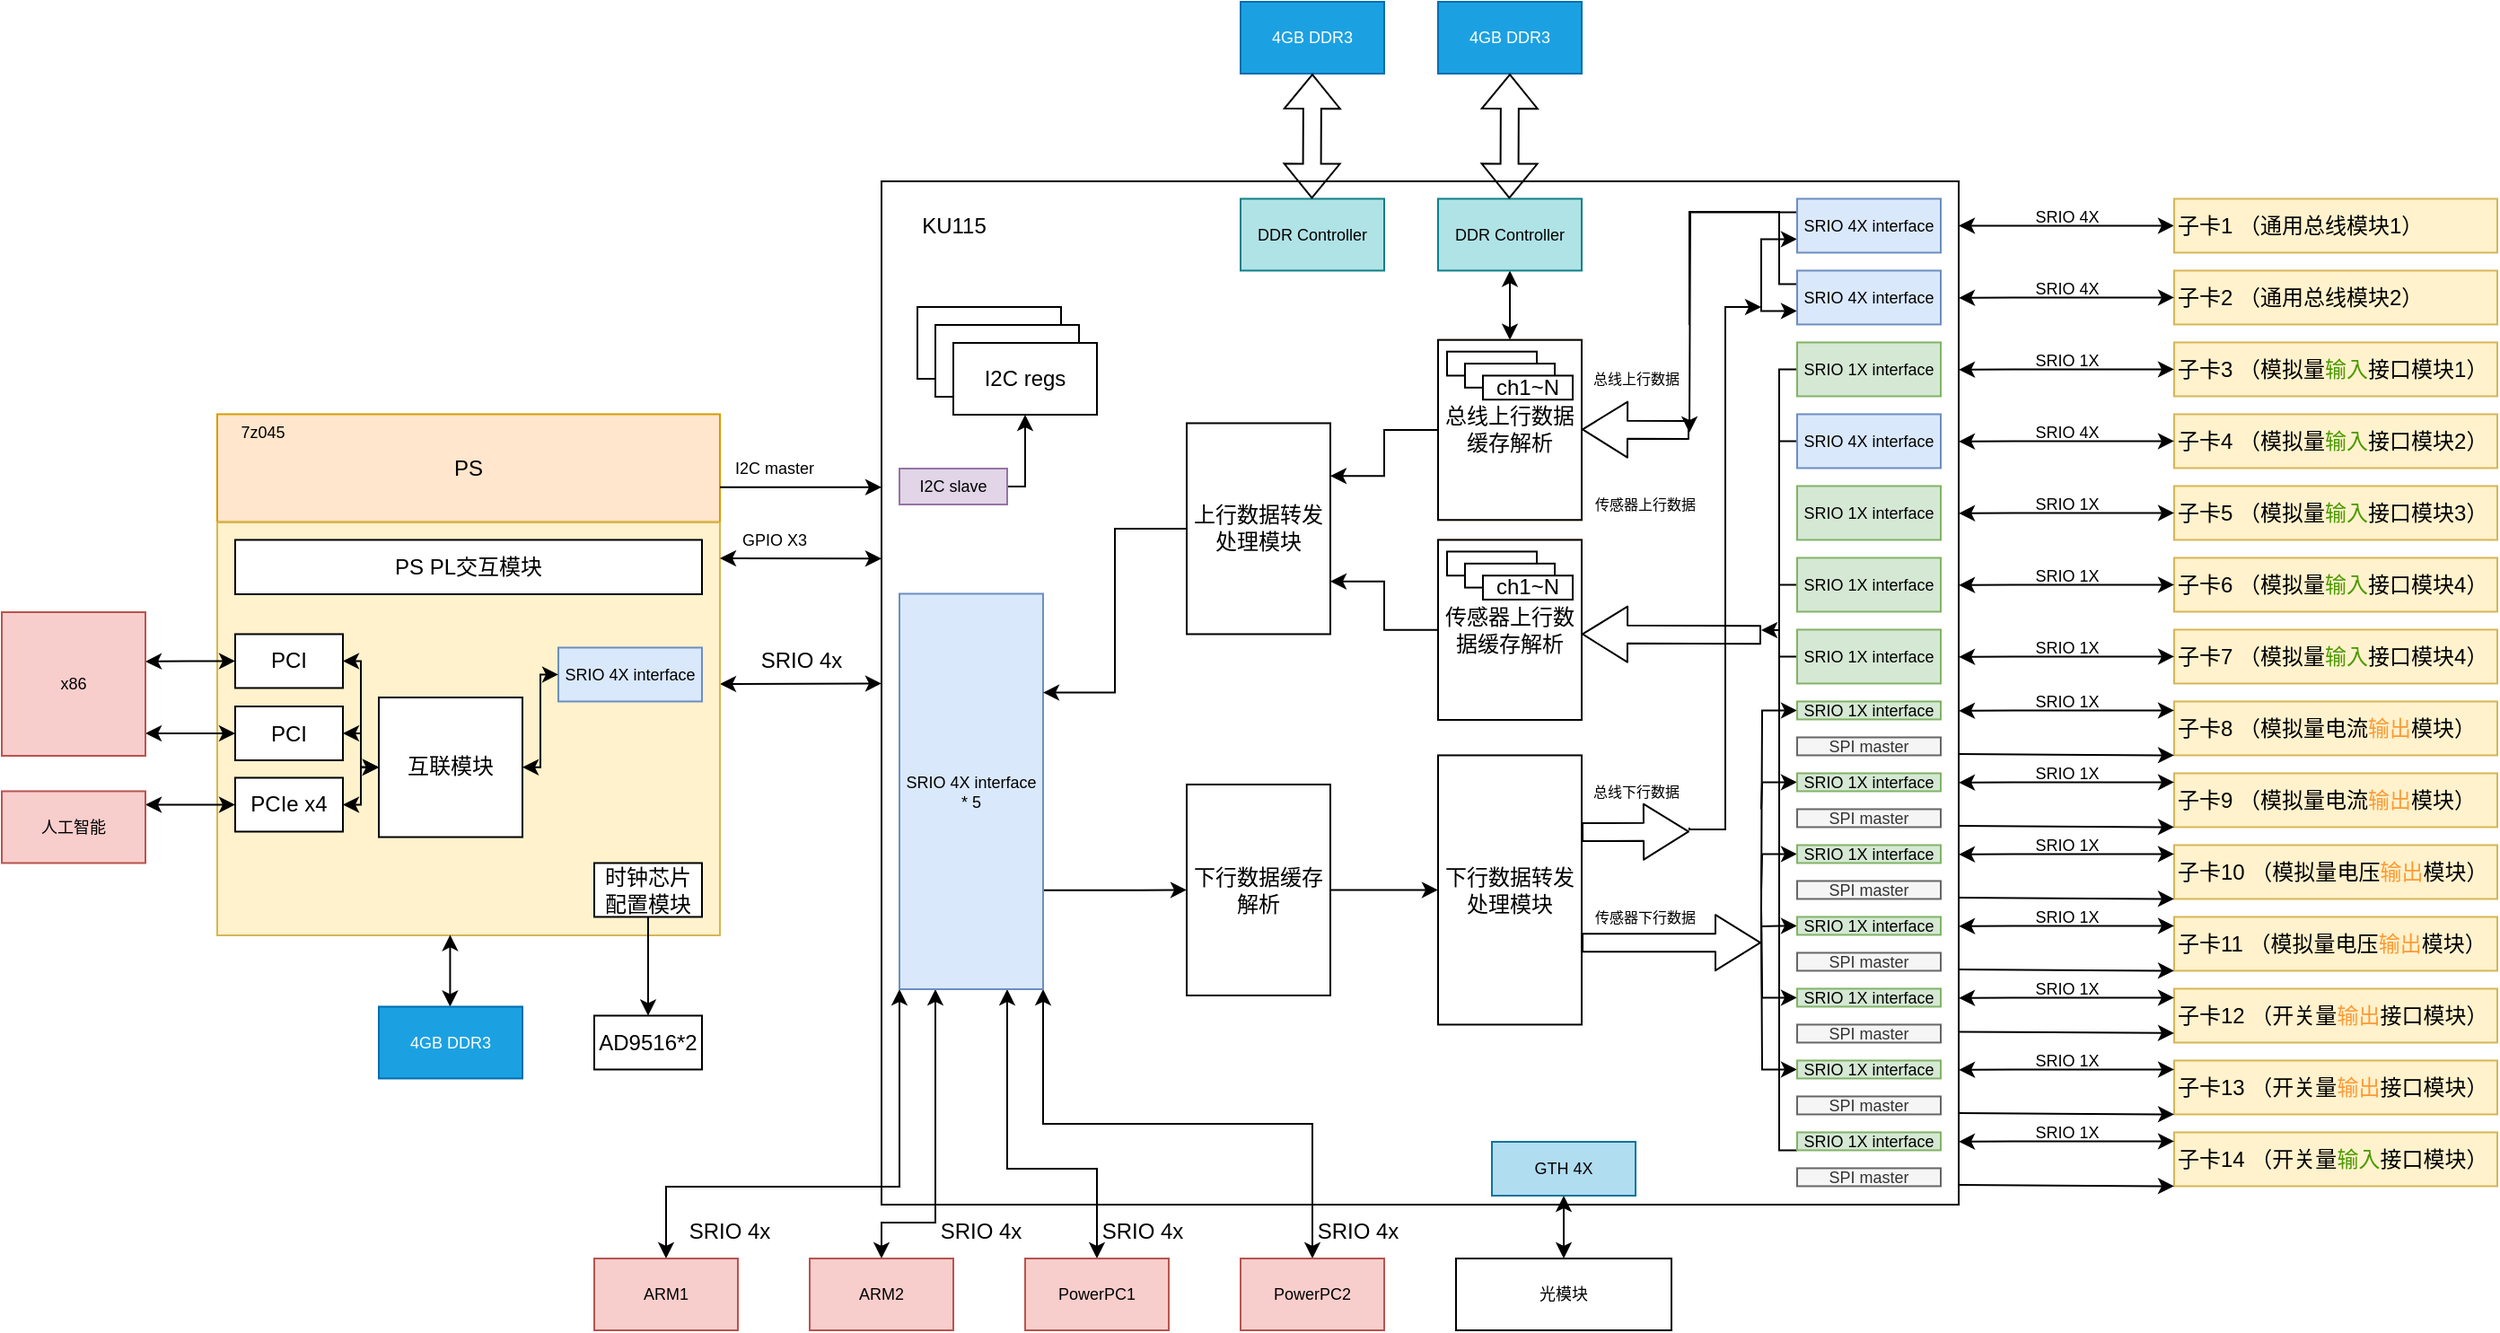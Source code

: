 <mxfile scale="10" border="0" version="24.4.8" type="device" pages="7">
  <diagram id="DS1W_4oD5xMVRTxalNb8" name="配置模块0603">
    <mxGraphModel dx="1562" dy="909" grid="1" gridSize="10" guides="1" tooltips="1" connect="1" arrows="1" fold="1" page="1" pageScale="1" pageWidth="827" pageHeight="1169" math="0" shadow="0">
      <root>
        <mxCell id="0" />
        <mxCell id="1" parent="0" />
        <mxCell id="TQf7QGosz29eWnXiOJub-1" value="PS" style="whiteSpace=wrap;html=1;fillColor=#ffe6cc;strokeColor=#d79b00;" parent="1" vertex="1">
          <mxGeometry x="130" y="249.73" width="280" height="60" as="geometry" />
        </mxCell>
        <mxCell id="TQf7QGosz29eWnXiOJub-2" style="edgeStyle=none;html=1;startArrow=classic;startFill=1;" parent="1" edge="1">
          <mxGeometry relative="1" as="geometry">
            <mxPoint x="500" y="399.73" as="targetPoint" />
            <mxPoint x="410" y="400" as="sourcePoint" />
          </mxGeometry>
        </mxCell>
        <mxCell id="TQf7QGosz29eWnXiOJub-3" value="" style="whiteSpace=wrap;html=1;fillColor=#fff2cc;strokeColor=#d6b656;" parent="1" vertex="1">
          <mxGeometry x="130" y="310" width="280" height="230" as="geometry" />
        </mxCell>
        <mxCell id="TQf7QGosz29eWnXiOJub-4" value="" style="whiteSpace=wrap;html=1;movable=0;resizable=0;rotatable=0;deletable=0;editable=0;connectable=0;locked=1;" parent="1" vertex="1">
          <mxGeometry x="500" y="120" width="600" height="570" as="geometry" />
        </mxCell>
        <mxCell id="TQf7QGosz29eWnXiOJub-5" value="SRIO 4x" style="text;html=1;align=center;verticalAlign=middle;resizable=0;points=[];autosize=1;strokeColor=none;fillColor=none;" parent="1" vertex="1">
          <mxGeometry x="420" y="372.23" width="70" height="30" as="geometry" />
        </mxCell>
        <mxCell id="TQf7QGosz29eWnXiOJub-6" style="edgeStyle=none;html=1;entryX=0;entryY=0.576;entryDx=0;entryDy=0;entryPerimeter=0;exitX=1;exitY=0.678;exitDx=0;exitDy=0;exitPerimeter=0;" parent="1" source="TQf7QGosz29eWnXiOJub-1" edge="1">
          <mxGeometry relative="1" as="geometry">
            <mxPoint x="420" y="300" as="sourcePoint" />
            <mxPoint x="500" y="290.4" as="targetPoint" />
          </mxGeometry>
        </mxCell>
        <mxCell id="TQf7QGosz29eWnXiOJub-7" style="edgeStyle=none;html=1;entryX=0;entryY=0.576;entryDx=0;entryDy=0;entryPerimeter=0;startArrow=classic;startFill=1;" parent="1" edge="1">
          <mxGeometry relative="1" as="geometry">
            <mxPoint x="410" y="330" as="sourcePoint" />
            <mxPoint x="500" y="330.13" as="targetPoint" />
          </mxGeometry>
        </mxCell>
        <mxCell id="TQf7QGosz29eWnXiOJub-8" value="I2C master" style="text;html=1;align=center;verticalAlign=middle;resizable=0;points=[];autosize=1;strokeColor=none;fillColor=none;fontSize=9;" parent="1" vertex="1">
          <mxGeometry x="405" y="270" width="70" height="20" as="geometry" />
        </mxCell>
        <mxCell id="TQf7QGosz29eWnXiOJub-9" value="GPIO X3" style="text;html=1;align=center;verticalAlign=middle;resizable=0;points=[];autosize=1;strokeColor=none;fillColor=none;fontSize=9;" parent="1" vertex="1">
          <mxGeometry x="410" y="310" width="60" height="20" as="geometry" />
        </mxCell>
        <mxCell id="TQf7QGosz29eWnXiOJub-10" style="edgeStyle=orthogonalEdgeStyle;rounded=0;html=1;exitX=1;exitY=0.5;exitDx=0;exitDy=0;entryX=0.5;entryY=1;entryDx=0;entryDy=0;startArrow=none;startFill=0;endArrow=classic;endFill=1;" parent="1" source="TQf7QGosz29eWnXiOJub-11" target="TQf7QGosz29eWnXiOJub-124" edge="1">
          <mxGeometry relative="1" as="geometry" />
        </mxCell>
        <mxCell id="TQf7QGosz29eWnXiOJub-11" value="I2C slave" style="whiteSpace=wrap;html=1;fontSize=9;fillColor=#e1d5e7;strokeColor=#9673a6;" parent="1" vertex="1">
          <mxGeometry x="510" y="280" width="60" height="20" as="geometry" />
        </mxCell>
        <mxCell id="TQf7QGosz29eWnXiOJub-12" value="7z045" style="text;html=1;align=center;verticalAlign=middle;resizable=0;points=[];autosize=1;strokeColor=none;fillColor=none;fontSize=9;" parent="1" vertex="1">
          <mxGeometry x="130" y="249.73" width="50" height="20" as="geometry" />
        </mxCell>
        <mxCell id="TQf7QGosz29eWnXiOJub-13" style="edgeStyle=orthogonalEdgeStyle;rounded=0;html=1;exitX=0;exitY=0.5;exitDx=0;exitDy=0;fontSize=9;startArrow=classic;startFill=1;" parent="1" source="TQf7QGosz29eWnXiOJub-14" edge="1">
          <mxGeometry relative="1" as="geometry">
            <mxPoint x="1100" y="144.73" as="targetPoint" />
            <Array as="points">
              <mxPoint x="1100" y="144.73" />
            </Array>
          </mxGeometry>
        </mxCell>
        <mxCell id="TQf7QGosz29eWnXiOJub-14" value="子卡1 （通用总线模块1）" style="whiteSpace=wrap;html=1;align=left;fillColor=#fff2cc;strokeColor=#d6b656;" parent="1" vertex="1">
          <mxGeometry x="1220" y="129.73" width="180" height="30" as="geometry" />
        </mxCell>
        <mxCell id="TQf7QGosz29eWnXiOJub-15" value="子卡2 （通用总线模块2）" style="whiteSpace=wrap;html=1;align=left;fillColor=#fff2cc;strokeColor=#d6b656;" parent="1" vertex="1">
          <mxGeometry x="1220" y="169.73" width="180" height="30" as="geometry" />
        </mxCell>
        <mxCell id="TQf7QGosz29eWnXiOJub-16" value="子卡3 （模拟量&lt;font color=&quot;#4d9900&quot;&gt;输入&lt;/font&gt;接口模块1）" style="whiteSpace=wrap;html=1;align=left;fillColor=#fff2cc;strokeColor=#d6b656;" parent="1" vertex="1">
          <mxGeometry x="1220" y="209.73" width="180" height="30" as="geometry" />
        </mxCell>
        <mxCell id="TQf7QGosz29eWnXiOJub-17" value="子卡4 （模拟量&lt;font color=&quot;#4d9900&quot;&gt;输入&lt;/font&gt;接口模块2）" style="whiteSpace=wrap;html=1;align=left;fillColor=#fff2cc;strokeColor=#d6b656;" parent="1" vertex="1">
          <mxGeometry x="1220" y="249.73" width="180" height="30" as="geometry" />
        </mxCell>
        <mxCell id="TQf7QGosz29eWnXiOJub-18" value="子卡5 （模拟量&lt;font color=&quot;#4d9900&quot;&gt;输入&lt;/font&gt;接口模块3）" style="whiteSpace=wrap;html=1;align=left;fillColor=#fff2cc;strokeColor=#d6b656;" parent="1" vertex="1">
          <mxGeometry x="1220" y="289.73" width="180" height="30" as="geometry" />
        </mxCell>
        <mxCell id="TQf7QGosz29eWnXiOJub-19" value="子卡6 （模拟量&lt;font color=&quot;#4d9900&quot;&gt;输入&lt;/font&gt;接口模块4）" style="whiteSpace=wrap;html=1;align=left;fillColor=#fff2cc;strokeColor=#d6b656;" parent="1" vertex="1">
          <mxGeometry x="1220" y="329.73" width="180" height="30" as="geometry" />
        </mxCell>
        <mxCell id="TQf7QGosz29eWnXiOJub-20" value="子卡7 （模拟量&lt;font color=&quot;#4d9900&quot;&gt;输入&lt;/font&gt;接口模块4）" style="whiteSpace=wrap;html=1;align=left;fillColor=#fff2cc;strokeColor=#d6b656;" parent="1" vertex="1">
          <mxGeometry x="1220" y="369.73" width="180" height="30" as="geometry" />
        </mxCell>
        <mxCell id="TQf7QGosz29eWnXiOJub-21" value="子卡8 （模拟量电流&lt;font color=&quot;#ff9933&quot;&gt;输出&lt;/font&gt;模块）" style="whiteSpace=wrap;html=1;align=left;fillColor=#fff2cc;strokeColor=#d6b656;" parent="1" vertex="1">
          <mxGeometry x="1220" y="409.73" width="180" height="30" as="geometry" />
        </mxCell>
        <mxCell id="TQf7QGosz29eWnXiOJub-22" value="子卡9 （模拟量&lt;font style=&quot;border-color: var(--border-color);&quot;&gt;电流&lt;/font&gt;&lt;font color=&quot;#ff9933&quot;&gt;输出&lt;/font&gt;模块）" style="whiteSpace=wrap;html=1;align=left;fillColor=#fff2cc;strokeColor=#d6b656;" parent="1" vertex="1">
          <mxGeometry x="1220" y="449.73" width="180" height="30" as="geometry" />
        </mxCell>
        <mxCell id="TQf7QGosz29eWnXiOJub-23" value="子卡10 （模拟量&lt;font style=&quot;border-color: var(--border-color);&quot;&gt;电压&lt;/font&gt;&lt;font color=&quot;#ff9933&quot;&gt;输出&lt;/font&gt;模块）" style="whiteSpace=wrap;html=1;align=left;fillColor=#fff2cc;strokeColor=#d6b656;" parent="1" vertex="1">
          <mxGeometry x="1220" y="489.73" width="180" height="30" as="geometry" />
        </mxCell>
        <mxCell id="TQf7QGosz29eWnXiOJub-24" value="子卡11 （模拟量&lt;font style=&quot;border-color: var(--border-color);&quot;&gt;电压&lt;/font&gt;&lt;font color=&quot;#ff9933&quot;&gt;输出&lt;/font&gt;模块）" style="whiteSpace=wrap;html=1;align=left;fillColor=#fff2cc;strokeColor=#d6b656;" parent="1" vertex="1">
          <mxGeometry x="1220" y="529.73" width="180" height="30" as="geometry" />
        </mxCell>
        <mxCell id="TQf7QGosz29eWnXiOJub-25" value="子卡12 （开关量&lt;font color=&quot;#ff9933&quot;&gt;输出&lt;/font&gt;接口模块）" style="whiteSpace=wrap;html=1;align=left;fillColor=#fff2cc;strokeColor=#d6b656;" parent="1" vertex="1">
          <mxGeometry x="1220" y="569.73" width="180" height="30" as="geometry" />
        </mxCell>
        <mxCell id="TQf7QGosz29eWnXiOJub-26" value="子卡13 （开关量&lt;font color=&quot;#ff9933&quot;&gt;输出&lt;/font&gt;接口模块）" style="whiteSpace=wrap;html=1;align=left;fillColor=#fff2cc;strokeColor=#d6b656;" parent="1" vertex="1">
          <mxGeometry x="1220" y="609.73" width="180" height="30" as="geometry" />
        </mxCell>
        <mxCell id="TQf7QGosz29eWnXiOJub-27" value="子卡14 （开关量&lt;font color=&quot;#4d9900&quot;&gt;输入&lt;/font&gt;接口模块）" style="whiteSpace=wrap;html=1;align=left;fillColor=#fff2cc;strokeColor=#d6b656;" parent="1" vertex="1">
          <mxGeometry x="1220" y="649.73" width="180" height="30" as="geometry" />
        </mxCell>
        <mxCell id="TQf7QGosz29eWnXiOJub-28" value="SRIO 4X" style="text;html=1;align=center;verticalAlign=middle;resizable=0;points=[];autosize=1;strokeColor=none;fillColor=none;fontSize=9;" parent="1" vertex="1">
          <mxGeometry x="1130" y="129.73" width="60" height="20" as="geometry" />
        </mxCell>
        <mxCell id="TQf7QGosz29eWnXiOJub-29" style="edgeStyle=orthogonalEdgeStyle;rounded=0;html=1;exitX=0;exitY=0.5;exitDx=0;exitDy=0;entryX=1;entryY=0.038;entryDx=0;entryDy=0;entryPerimeter=0;fontSize=9;startArrow=classic;startFill=1;" parent="1" edge="1">
          <mxGeometry relative="1" as="geometry">
            <mxPoint x="1220" y="184.73" as="sourcePoint" />
            <mxPoint x="1100" y="184.93" as="targetPoint" />
            <Array as="points">
              <mxPoint x="1130" y="184.73" />
              <mxPoint x="1130" y="184.73" />
            </Array>
          </mxGeometry>
        </mxCell>
        <mxCell id="TQf7QGosz29eWnXiOJub-30" value="SRIO 4X" style="text;html=1;align=center;verticalAlign=middle;resizable=0;points=[];autosize=1;strokeColor=none;fillColor=none;fontSize=9;" parent="1" vertex="1">
          <mxGeometry x="1130" y="169.73" width="60" height="20" as="geometry" />
        </mxCell>
        <mxCell id="TQf7QGosz29eWnXiOJub-31" style="edgeStyle=orthogonalEdgeStyle;rounded=0;html=1;exitX=0;exitY=0.5;exitDx=0;exitDy=0;entryX=1;entryY=0.038;entryDx=0;entryDy=0;entryPerimeter=0;fontSize=9;startArrow=classic;startFill=1;" parent="1" edge="1">
          <mxGeometry relative="1" as="geometry">
            <mxPoint x="1220" y="264.73" as="sourcePoint" />
            <mxPoint x="1100" y="264.93" as="targetPoint" />
            <Array as="points">
              <mxPoint x="1130" y="264.73" />
              <mxPoint x="1130" y="264.73" />
            </Array>
          </mxGeometry>
        </mxCell>
        <mxCell id="TQf7QGosz29eWnXiOJub-32" value="SRIO 4X" style="text;html=1;align=center;verticalAlign=middle;resizable=0;points=[];autosize=1;strokeColor=none;fillColor=none;fontSize=9;" parent="1" vertex="1">
          <mxGeometry x="1130" y="249.73" width="60" height="20" as="geometry" />
        </mxCell>
        <mxCell id="TQf7QGosz29eWnXiOJub-33" style="edgeStyle=orthogonalEdgeStyle;rounded=0;html=1;exitX=0;exitY=0.5;exitDx=0;exitDy=0;entryX=1;entryY=0.038;entryDx=0;entryDy=0;entryPerimeter=0;fontSize=9;startArrow=classic;startFill=1;" parent="1" edge="1">
          <mxGeometry relative="1" as="geometry">
            <mxPoint x="1220" y="224.73" as="sourcePoint" />
            <mxPoint x="1100" y="224.93" as="targetPoint" />
            <Array as="points">
              <mxPoint x="1129.97" y="224.73" />
              <mxPoint x="1129.97" y="224.73" />
            </Array>
          </mxGeometry>
        </mxCell>
        <mxCell id="TQf7QGosz29eWnXiOJub-34" value="SRIO 1X" style="text;html=1;align=center;verticalAlign=middle;resizable=0;points=[];autosize=1;strokeColor=none;fillColor=none;fontSize=9;" parent="1" vertex="1">
          <mxGeometry x="1130" y="209.73" width="60" height="20" as="geometry" />
        </mxCell>
        <mxCell id="TQf7QGosz29eWnXiOJub-35" style="edgeStyle=orthogonalEdgeStyle;rounded=0;html=1;exitX=0;exitY=0.5;exitDx=0;exitDy=0;entryX=1;entryY=0.038;entryDx=0;entryDy=0;entryPerimeter=0;fontSize=9;startArrow=classic;startFill=1;" parent="1" edge="1">
          <mxGeometry relative="1" as="geometry">
            <mxPoint x="1220.03" y="304.73" as="sourcePoint" />
            <mxPoint x="1100.03" y="304.93" as="targetPoint" />
            <Array as="points">
              <mxPoint x="1130" y="304.73" />
              <mxPoint x="1130" y="304.73" />
            </Array>
          </mxGeometry>
        </mxCell>
        <mxCell id="TQf7QGosz29eWnXiOJub-36" value="SRIO 1X" style="text;html=1;align=center;verticalAlign=middle;resizable=0;points=[];autosize=1;strokeColor=none;fillColor=none;fontSize=9;" parent="1" vertex="1">
          <mxGeometry x="1130.03" y="289.73" width="60" height="20" as="geometry" />
        </mxCell>
        <mxCell id="TQf7QGosz29eWnXiOJub-37" style="edgeStyle=orthogonalEdgeStyle;rounded=0;html=1;exitX=0;exitY=0.5;exitDx=0;exitDy=0;entryX=1;entryY=0.038;entryDx=0;entryDy=0;entryPerimeter=0;fontSize=9;startArrow=classic;startFill=1;" parent="1" edge="1">
          <mxGeometry relative="1" as="geometry">
            <mxPoint x="1220.03" y="344.73" as="sourcePoint" />
            <mxPoint x="1100.03" y="344.93" as="targetPoint" />
            <Array as="points">
              <mxPoint x="1130" y="344.73" />
              <mxPoint x="1130" y="344.73" />
            </Array>
          </mxGeometry>
        </mxCell>
        <mxCell id="TQf7QGosz29eWnXiOJub-38" value="SRIO 1X" style="text;html=1;align=center;verticalAlign=middle;resizable=0;points=[];autosize=1;strokeColor=none;fillColor=none;fontSize=9;" parent="1" vertex="1">
          <mxGeometry x="1130.03" y="329.73" width="60" height="20" as="geometry" />
        </mxCell>
        <mxCell id="TQf7QGosz29eWnXiOJub-39" style="edgeStyle=orthogonalEdgeStyle;rounded=0;html=1;exitX=0;exitY=0.5;exitDx=0;exitDy=0;entryX=1;entryY=0.038;entryDx=0;entryDy=0;entryPerimeter=0;fontSize=9;startArrow=classic;startFill=1;" parent="1" edge="1">
          <mxGeometry relative="1" as="geometry">
            <mxPoint x="1220.03" y="384.73" as="sourcePoint" />
            <mxPoint x="1100.03" y="384.93" as="targetPoint" />
            <Array as="points">
              <mxPoint x="1130" y="384.73" />
              <mxPoint x="1130" y="384.73" />
            </Array>
          </mxGeometry>
        </mxCell>
        <mxCell id="TQf7QGosz29eWnXiOJub-40" value="SRIO 1X" style="text;html=1;align=center;verticalAlign=middle;resizable=0;points=[];autosize=1;strokeColor=none;fillColor=none;fontSize=9;" parent="1" vertex="1">
          <mxGeometry x="1130.03" y="369.73" width="60" height="20" as="geometry" />
        </mxCell>
        <mxCell id="TQf7QGosz29eWnXiOJub-41" style="edgeStyle=orthogonalEdgeStyle;rounded=0;html=1;exitX=0;exitY=0.5;exitDx=0;exitDy=0;entryX=1;entryY=0.038;entryDx=0;entryDy=0;entryPerimeter=0;fontSize=9;startArrow=classic;startFill=1;" parent="1" edge="1">
          <mxGeometry relative="1" as="geometry">
            <mxPoint x="1220" y="414.73" as="sourcePoint" />
            <mxPoint x="1100" y="414.93" as="targetPoint" />
            <Array as="points">
              <mxPoint x="1129.97" y="414.73" />
              <mxPoint x="1129.97" y="414.73" />
            </Array>
          </mxGeometry>
        </mxCell>
        <mxCell id="TQf7QGosz29eWnXiOJub-42" value="SRIO 1X" style="text;html=1;align=center;verticalAlign=middle;resizable=0;points=[];autosize=1;strokeColor=none;fillColor=none;fontSize=9;" parent="1" vertex="1">
          <mxGeometry x="1130" y="399.73" width="60" height="20" as="geometry" />
        </mxCell>
        <mxCell id="TQf7QGosz29eWnXiOJub-43" style="edgeStyle=orthogonalEdgeStyle;rounded=0;html=1;exitX=0;exitY=0.5;exitDx=0;exitDy=0;entryX=1;entryY=0.038;entryDx=0;entryDy=0;entryPerimeter=0;fontSize=9;startArrow=classic;startFill=1;" parent="1" edge="1">
          <mxGeometry relative="1" as="geometry">
            <mxPoint x="1220" y="454.73" as="sourcePoint" />
            <mxPoint x="1100" y="454.93" as="targetPoint" />
            <Array as="points">
              <mxPoint x="1129.97" y="454.73" />
              <mxPoint x="1129.97" y="454.73" />
            </Array>
          </mxGeometry>
        </mxCell>
        <mxCell id="TQf7QGosz29eWnXiOJub-44" value="SRIO 1X" style="text;html=1;align=center;verticalAlign=middle;resizable=0;points=[];autosize=1;strokeColor=none;fillColor=none;fontSize=9;" parent="1" vertex="1">
          <mxGeometry x="1130" y="439.73" width="60" height="20" as="geometry" />
        </mxCell>
        <mxCell id="TQf7QGosz29eWnXiOJub-45" style="edgeStyle=orthogonalEdgeStyle;rounded=0;html=1;exitX=0;exitY=0.5;exitDx=0;exitDy=0;entryX=1;entryY=0.038;entryDx=0;entryDy=0;entryPerimeter=0;fontSize=9;startArrow=classic;startFill=1;" parent="1" edge="1">
          <mxGeometry relative="1" as="geometry">
            <mxPoint x="1220" y="494.73" as="sourcePoint" />
            <mxPoint x="1100" y="494.93" as="targetPoint" />
            <Array as="points">
              <mxPoint x="1129.97" y="494.73" />
              <mxPoint x="1129.97" y="494.73" />
            </Array>
          </mxGeometry>
        </mxCell>
        <mxCell id="TQf7QGosz29eWnXiOJub-46" value="SRIO 1X" style="text;html=1;align=center;verticalAlign=middle;resizable=0;points=[];autosize=1;strokeColor=none;fillColor=none;fontSize=9;" parent="1" vertex="1">
          <mxGeometry x="1130" y="479.73" width="60" height="20" as="geometry" />
        </mxCell>
        <mxCell id="TQf7QGosz29eWnXiOJub-47" style="edgeStyle=orthogonalEdgeStyle;rounded=0;html=1;exitX=0;exitY=0.5;exitDx=0;exitDy=0;entryX=1;entryY=0.038;entryDx=0;entryDy=0;entryPerimeter=0;fontSize=9;startArrow=classic;startFill=1;" parent="1" edge="1">
          <mxGeometry relative="1" as="geometry">
            <mxPoint x="1220.03" y="534.73" as="sourcePoint" />
            <mxPoint x="1100.03" y="534.93" as="targetPoint" />
            <Array as="points">
              <mxPoint x="1130" y="534.73" />
              <mxPoint x="1130" y="534.73" />
            </Array>
          </mxGeometry>
        </mxCell>
        <mxCell id="TQf7QGosz29eWnXiOJub-48" value="SRIO 1X" style="text;html=1;align=center;verticalAlign=middle;resizable=0;points=[];autosize=1;strokeColor=none;fillColor=none;fontSize=9;" parent="1" vertex="1">
          <mxGeometry x="1130.03" y="519.73" width="60" height="20" as="geometry" />
        </mxCell>
        <mxCell id="TQf7QGosz29eWnXiOJub-49" style="edgeStyle=orthogonalEdgeStyle;rounded=0;html=1;exitX=0;exitY=0.5;exitDx=0;exitDy=0;entryX=1;entryY=0.038;entryDx=0;entryDy=0;entryPerimeter=0;fontSize=9;startArrow=classic;startFill=1;" parent="1" edge="1">
          <mxGeometry relative="1" as="geometry">
            <mxPoint x="1220" y="574.73" as="sourcePoint" />
            <mxPoint x="1100" y="574.93" as="targetPoint" />
            <Array as="points">
              <mxPoint x="1129.97" y="574.73" />
              <mxPoint x="1129.97" y="574.73" />
            </Array>
          </mxGeometry>
        </mxCell>
        <mxCell id="TQf7QGosz29eWnXiOJub-50" value="SRIO 1X" style="text;html=1;align=center;verticalAlign=middle;resizable=0;points=[];autosize=1;strokeColor=none;fillColor=none;fontSize=9;" parent="1" vertex="1">
          <mxGeometry x="1130" y="559.73" width="60" height="20" as="geometry" />
        </mxCell>
        <mxCell id="TQf7QGosz29eWnXiOJub-51" style="edgeStyle=orthogonalEdgeStyle;rounded=0;html=1;exitX=0;exitY=0.5;exitDx=0;exitDy=0;entryX=1;entryY=0.038;entryDx=0;entryDy=0;entryPerimeter=0;fontSize=9;startArrow=classic;startFill=1;" parent="1" edge="1">
          <mxGeometry relative="1" as="geometry">
            <mxPoint x="1220.03" y="614.73" as="sourcePoint" />
            <mxPoint x="1100.03" y="614.93" as="targetPoint" />
            <Array as="points">
              <mxPoint x="1130" y="614.73" />
              <mxPoint x="1130" y="614.73" />
            </Array>
          </mxGeometry>
        </mxCell>
        <mxCell id="TQf7QGosz29eWnXiOJub-52" value="SRIO 1X" style="text;html=1;align=center;verticalAlign=middle;resizable=0;points=[];autosize=1;strokeColor=none;fillColor=none;fontSize=9;" parent="1" vertex="1">
          <mxGeometry x="1130.03" y="599.73" width="60" height="20" as="geometry" />
        </mxCell>
        <mxCell id="TQf7QGosz29eWnXiOJub-53" style="edgeStyle=orthogonalEdgeStyle;rounded=0;html=1;exitX=0;exitY=0.5;exitDx=0;exitDy=0;entryX=1;entryY=0.038;entryDx=0;entryDy=0;entryPerimeter=0;fontSize=9;startArrow=classic;startFill=1;" parent="1" edge="1">
          <mxGeometry relative="1" as="geometry">
            <mxPoint x="1220" y="654.73" as="sourcePoint" />
            <mxPoint x="1100" y="654.93" as="targetPoint" />
            <Array as="points">
              <mxPoint x="1129.97" y="654.73" />
              <mxPoint x="1129.97" y="654.73" />
            </Array>
          </mxGeometry>
        </mxCell>
        <mxCell id="TQf7QGosz29eWnXiOJub-54" value="SRIO 1X" style="text;html=1;align=center;verticalAlign=middle;resizable=0;points=[];autosize=1;strokeColor=none;fillColor=none;fontSize=9;" parent="1" vertex="1">
          <mxGeometry x="1130" y="639.73" width="60" height="20" as="geometry" />
        </mxCell>
        <mxCell id="TQf7QGosz29eWnXiOJub-55" value="" style="edgeStyle=none;orthogonalLoop=1;jettySize=auto;html=1;rounded=0;fontSize=9;startArrow=none;startFill=0;entryX=0;entryY=1;entryDx=0;entryDy=0;" parent="1" target="TQf7QGosz29eWnXiOJub-27" edge="1">
          <mxGeometry width="100" relative="1" as="geometry">
            <mxPoint x="1100" y="679.02" as="sourcePoint" />
            <mxPoint x="1200" y="679.02" as="targetPoint" />
            <Array as="points" />
          </mxGeometry>
        </mxCell>
        <mxCell id="TQf7QGosz29eWnXiOJub-56" value="" style="edgeStyle=none;orthogonalLoop=1;jettySize=auto;html=1;rounded=0;fontSize=9;startArrow=none;startFill=0;entryX=0;entryY=1;entryDx=0;entryDy=0;" parent="1" edge="1">
          <mxGeometry width="100" relative="1" as="geometry">
            <mxPoint x="1100.03" y="639.02" as="sourcePoint" />
            <mxPoint x="1220.03" y="639.73" as="targetPoint" />
            <Array as="points" />
          </mxGeometry>
        </mxCell>
        <mxCell id="TQf7QGosz29eWnXiOJub-57" value="SPI master" style="whiteSpace=wrap;html=1;fontSize=9;fillColor=#f5f5f5;fontColor=#333333;strokeColor=#666666;" parent="1" vertex="1">
          <mxGeometry x="1010" y="669.73" width="80" height="10" as="geometry" />
        </mxCell>
        <mxCell id="TQf7QGosz29eWnXiOJub-58" value="" style="edgeStyle=none;orthogonalLoop=1;jettySize=auto;html=1;rounded=0;fontSize=9;startArrow=none;startFill=0;entryX=0;entryY=1;entryDx=0;entryDy=0;" parent="1" edge="1">
          <mxGeometry width="100" relative="1" as="geometry">
            <mxPoint x="1100" y="593.73" as="sourcePoint" />
            <mxPoint x="1220" y="594.44" as="targetPoint" />
            <Array as="points" />
          </mxGeometry>
        </mxCell>
        <mxCell id="TQf7QGosz29eWnXiOJub-59" value="" style="edgeStyle=none;orthogonalLoop=1;jettySize=auto;html=1;rounded=0;fontSize=9;startArrow=none;startFill=0;entryX=0;entryY=1;entryDx=0;entryDy=0;" parent="1" edge="1">
          <mxGeometry width="100" relative="1" as="geometry">
            <mxPoint x="1100" y="559.02" as="sourcePoint" />
            <mxPoint x="1220" y="559.73" as="targetPoint" />
            <Array as="points" />
          </mxGeometry>
        </mxCell>
        <mxCell id="TQf7QGosz29eWnXiOJub-60" value="" style="edgeStyle=none;orthogonalLoop=1;jettySize=auto;html=1;rounded=0;fontSize=9;startArrow=none;startFill=0;entryX=0;entryY=1;entryDx=0;entryDy=0;" parent="1" edge="1">
          <mxGeometry width="100" relative="1" as="geometry">
            <mxPoint x="1100" y="519.02" as="sourcePoint" />
            <mxPoint x="1220" y="519.73" as="targetPoint" />
            <Array as="points" />
          </mxGeometry>
        </mxCell>
        <mxCell id="TQf7QGosz29eWnXiOJub-61" value="" style="edgeStyle=none;orthogonalLoop=1;jettySize=auto;html=1;rounded=0;fontSize=9;startArrow=none;startFill=0;entryX=0;entryY=1;entryDx=0;entryDy=0;" parent="1" edge="1">
          <mxGeometry width="100" relative="1" as="geometry">
            <mxPoint x="1100" y="479.02" as="sourcePoint" />
            <mxPoint x="1220" y="479.73" as="targetPoint" />
            <Array as="points" />
          </mxGeometry>
        </mxCell>
        <mxCell id="TQf7QGosz29eWnXiOJub-62" value="" style="edgeStyle=none;orthogonalLoop=1;jettySize=auto;html=1;rounded=0;fontSize=9;startArrow=none;startFill=0;entryX=0;entryY=1;entryDx=0;entryDy=0;" parent="1" edge="1">
          <mxGeometry width="100" relative="1" as="geometry">
            <mxPoint x="1100" y="439.02" as="sourcePoint" />
            <mxPoint x="1220" y="439.73" as="targetPoint" />
            <Array as="points" />
          </mxGeometry>
        </mxCell>
        <mxCell id="TQf7QGosz29eWnXiOJub-63" style="edgeStyle=orthogonalEdgeStyle;rounded=0;html=1;exitX=0;exitY=1;exitDx=0;exitDy=0;endArrow=none;endFill=0;" parent="1" source="TQf7QGosz29eWnXiOJub-64" edge="1">
          <mxGeometry relative="1" as="geometry">
            <mxPoint x="1000.014" y="383" as="targetPoint" />
            <Array as="points">
              <mxPoint x="1000" y="660" />
            </Array>
          </mxGeometry>
        </mxCell>
        <mxCell id="TQf7QGosz29eWnXiOJub-64" value="SRIO 1X interface" style="whiteSpace=wrap;html=1;fontSize=9;fillColor=#d5e8d4;strokeColor=#82b366;" parent="1" vertex="1">
          <mxGeometry x="1010" y="649.73" width="80" height="10" as="geometry" />
        </mxCell>
        <mxCell id="TQf7QGosz29eWnXiOJub-65" value="SPI master" style="whiteSpace=wrap;html=1;fontSize=9;fillColor=#f5f5f5;fontColor=#333333;strokeColor=#666666;" parent="1" vertex="1">
          <mxGeometry x="1010" y="629.73" width="80" height="10" as="geometry" />
        </mxCell>
        <mxCell id="TQf7QGosz29eWnXiOJub-66" style="edgeStyle=orthogonalEdgeStyle;rounded=0;html=1;exitX=0;exitY=0.5;exitDx=0;exitDy=0;startArrow=classic;startFill=1;endArrow=none;endFill=0;" parent="1" source="TQf7QGosz29eWnXiOJub-67" edge="1">
          <mxGeometry relative="1" as="geometry">
            <mxPoint x="990" y="525" as="targetPoint" />
          </mxGeometry>
        </mxCell>
        <mxCell id="TQf7QGosz29eWnXiOJub-67" value="SRIO 1X interface" style="whiteSpace=wrap;html=1;fontSize=9;fillColor=#d5e8d4;strokeColor=#82b366;" parent="1" vertex="1">
          <mxGeometry x="1010" y="609.73" width="80" height="10" as="geometry" />
        </mxCell>
        <mxCell id="TQf7QGosz29eWnXiOJub-68" value="SPI master" style="whiteSpace=wrap;html=1;fontSize=9;fillColor=#f5f5f5;fontColor=#333333;strokeColor=#666666;" parent="1" vertex="1">
          <mxGeometry x="1010" y="589.73" width="80" height="10" as="geometry" />
        </mxCell>
        <mxCell id="TQf7QGosz29eWnXiOJub-69" style="edgeStyle=orthogonalEdgeStyle;rounded=0;html=1;exitX=0;exitY=0.5;exitDx=0;exitDy=0;startArrow=classic;startFill=1;endArrow=none;endFill=0;" parent="1" source="TQf7QGosz29eWnXiOJub-70" edge="1">
          <mxGeometry relative="1" as="geometry">
            <mxPoint x="990" y="525" as="targetPoint" />
          </mxGeometry>
        </mxCell>
        <mxCell id="TQf7QGosz29eWnXiOJub-70" value="SRIO 1X interface" style="whiteSpace=wrap;html=1;fontSize=9;fillColor=#d5e8d4;strokeColor=#82b366;" parent="1" vertex="1">
          <mxGeometry x="1010" y="569.73" width="80" height="10" as="geometry" />
        </mxCell>
        <mxCell id="TQf7QGosz29eWnXiOJub-71" value="SPI master" style="whiteSpace=wrap;html=1;fontSize=9;fillColor=#f5f5f5;fontColor=#333333;strokeColor=#666666;" parent="1" vertex="1">
          <mxGeometry x="1010" y="549.73" width="80" height="10" as="geometry" />
        </mxCell>
        <mxCell id="TQf7QGosz29eWnXiOJub-72" style="edgeStyle=orthogonalEdgeStyle;rounded=0;html=1;exitX=0;exitY=0.5;exitDx=0;exitDy=0;startArrow=classic;startFill=1;endArrow=none;endFill=0;" parent="1" source="TQf7QGosz29eWnXiOJub-73" edge="1">
          <mxGeometry relative="1" as="geometry">
            <mxPoint x="990" y="530" as="targetPoint" />
            <Array as="points">
              <mxPoint x="1000" y="535" />
              <mxPoint x="990" y="535" />
            </Array>
          </mxGeometry>
        </mxCell>
        <mxCell id="TQf7QGosz29eWnXiOJub-73" value="SRIO 1X interface" style="whiteSpace=wrap;html=1;fontSize=9;fillColor=#d5e8d4;strokeColor=#82b366;" parent="1" vertex="1">
          <mxGeometry x="1010" y="529.73" width="80" height="10" as="geometry" />
        </mxCell>
        <mxCell id="TQf7QGosz29eWnXiOJub-74" value="SPI master" style="whiteSpace=wrap;html=1;fontSize=9;fillColor=#f5f5f5;fontColor=#333333;strokeColor=#666666;" parent="1" vertex="1">
          <mxGeometry x="1010" y="509.73" width="80" height="10" as="geometry" />
        </mxCell>
        <mxCell id="TQf7QGosz29eWnXiOJub-75" style="edgeStyle=orthogonalEdgeStyle;rounded=0;html=1;exitX=0;exitY=0.5;exitDx=0;exitDy=0;startArrow=classic;startFill=1;endArrow=none;endFill=0;" parent="1" source="TQf7QGosz29eWnXiOJub-76" edge="1">
          <mxGeometry relative="1" as="geometry">
            <mxPoint x="990" y="515" as="targetPoint" />
          </mxGeometry>
        </mxCell>
        <mxCell id="TQf7QGosz29eWnXiOJub-76" value="SRIO 1X interface" style="whiteSpace=wrap;html=1;fontSize=9;fillColor=#d5e8d4;strokeColor=#82b366;" parent="1" vertex="1">
          <mxGeometry x="1010" y="489.73" width="80" height="10" as="geometry" />
        </mxCell>
        <mxCell id="TQf7QGosz29eWnXiOJub-77" value="SPI master" style="whiteSpace=wrap;html=1;fontSize=9;fillColor=#f5f5f5;fontColor=#333333;strokeColor=#666666;" parent="1" vertex="1">
          <mxGeometry x="1010" y="469.73" width="80" height="10" as="geometry" />
        </mxCell>
        <mxCell id="TQf7QGosz29eWnXiOJub-78" style="edgeStyle=orthogonalEdgeStyle;rounded=0;html=1;exitX=0;exitY=0.5;exitDx=0;exitDy=0;startArrow=classic;startFill=1;endArrow=none;endFill=0;" parent="1" source="TQf7QGosz29eWnXiOJub-79" edge="1">
          <mxGeometry relative="1" as="geometry">
            <mxPoint x="990" y="469.73" as="targetPoint" />
          </mxGeometry>
        </mxCell>
        <mxCell id="TQf7QGosz29eWnXiOJub-79" value="SRIO 1X interface" style="whiteSpace=wrap;html=1;fontSize=9;fillColor=#d5e8d4;strokeColor=#82b366;" parent="1" vertex="1">
          <mxGeometry x="1010" y="449.73" width="80" height="10" as="geometry" />
        </mxCell>
        <mxCell id="TQf7QGosz29eWnXiOJub-80" value="SPI master" style="whiteSpace=wrap;html=1;fontSize=9;fillColor=#f5f5f5;fontColor=#333333;strokeColor=#666666;" parent="1" vertex="1">
          <mxGeometry x="1010" y="429.73" width="80" height="10" as="geometry" />
        </mxCell>
        <mxCell id="TQf7QGosz29eWnXiOJub-81" style="edgeStyle=orthogonalEdgeStyle;rounded=0;html=1;exitX=0;exitY=0.5;exitDx=0;exitDy=0;endArrow=none;endFill=0;startArrow=classic;startFill=1;" parent="1" source="TQf7QGosz29eWnXiOJub-82" edge="1">
          <mxGeometry relative="1" as="geometry">
            <mxPoint x="990.0" y="525" as="targetPoint" />
          </mxGeometry>
        </mxCell>
        <mxCell id="TQf7QGosz29eWnXiOJub-82" value="SRIO 1X interface" style="whiteSpace=wrap;html=1;fontSize=9;fillColor=#d5e8d4;strokeColor=#82b366;" parent="1" vertex="1">
          <mxGeometry x="1010" y="409.73" width="80" height="10" as="geometry" />
        </mxCell>
        <mxCell id="TQf7QGosz29eWnXiOJub-83" style="edgeStyle=orthogonalEdgeStyle;rounded=0;html=1;exitX=0;exitY=0.5;exitDx=0;exitDy=0;endArrow=none;endFill=0;" parent="1" source="TQf7QGosz29eWnXiOJub-84" edge="1">
          <mxGeometry relative="1" as="geometry">
            <mxPoint x="1000.014" y="340" as="targetPoint" />
          </mxGeometry>
        </mxCell>
        <mxCell id="TQf7QGosz29eWnXiOJub-84" value="SRIO 1X interface" style="whiteSpace=wrap;html=1;fontSize=9;fillColor=#d5e8d4;strokeColor=#82b366;" parent="1" vertex="1">
          <mxGeometry x="1010" y="369.73" width="80" height="30" as="geometry" />
        </mxCell>
        <mxCell id="TQf7QGosz29eWnXiOJub-85" style="edgeStyle=orthogonalEdgeStyle;rounded=0;html=1;exitX=0;exitY=0.5;exitDx=0;exitDy=0;endArrow=none;endFill=0;" parent="1" source="TQf7QGosz29eWnXiOJub-86" edge="1">
          <mxGeometry relative="1" as="geometry">
            <mxPoint x="1000" y="320" as="targetPoint" />
          </mxGeometry>
        </mxCell>
        <mxCell id="TQf7QGosz29eWnXiOJub-86" value="SRIO 1X interface" style="whiteSpace=wrap;html=1;fontSize=9;fillColor=#d5e8d4;strokeColor=#82b366;" parent="1" vertex="1">
          <mxGeometry x="1010" y="329.73" width="80" height="30" as="geometry" />
        </mxCell>
        <mxCell id="TQf7QGosz29eWnXiOJub-87" value="SRIO 1X interface" style="whiteSpace=wrap;html=1;fontSize=9;fillColor=#d5e8d4;strokeColor=#82b366;" parent="1" vertex="1">
          <mxGeometry x="1010" y="289.73" width="80" height="30" as="geometry" />
        </mxCell>
        <mxCell id="TQf7QGosz29eWnXiOJub-88" style="edgeStyle=orthogonalEdgeStyle;rounded=0;html=1;exitX=0;exitY=0.5;exitDx=0;exitDy=0;endArrow=none;endFill=0;" parent="1" source="TQf7QGosz29eWnXiOJub-89" edge="1">
          <mxGeometry relative="1" as="geometry">
            <mxPoint x="1000" y="350" as="targetPoint" />
            <Array as="points">
              <mxPoint x="1000" y="265" />
              <mxPoint x="1000" y="325" />
            </Array>
          </mxGeometry>
        </mxCell>
        <mxCell id="TQf7QGosz29eWnXiOJub-89" value="SRIO 4X interface" style="whiteSpace=wrap;html=1;fontSize=9;fillColor=#dae8fc;strokeColor=#6c8ebf;" parent="1" vertex="1">
          <mxGeometry x="1010" y="249.73" width="80" height="30" as="geometry" />
        </mxCell>
        <mxCell id="TQf7QGosz29eWnXiOJub-90" style="edgeStyle=orthogonalEdgeStyle;rounded=0;html=1;exitX=0;exitY=0.75;exitDx=0;exitDy=0;strokeColor=#000000;startArrow=classic;startFill=1;endArrow=none;endFill=0;" parent="1" source="TQf7QGosz29eWnXiOJub-92" edge="1">
          <mxGeometry relative="1" as="geometry">
            <mxPoint x="990.0" y="179.73" as="targetPoint" />
            <Array as="points">
              <mxPoint x="990" y="192" />
            </Array>
          </mxGeometry>
        </mxCell>
        <mxCell id="TQf7QGosz29eWnXiOJub-91" style="edgeStyle=orthogonalEdgeStyle;rounded=0;orthogonalLoop=1;jettySize=auto;html=1;exitX=0;exitY=0.25;exitDx=0;exitDy=0;endArrow=none;endFill=0;" parent="1" source="TQf7QGosz29eWnXiOJub-92" edge="1">
          <mxGeometry relative="1" as="geometry">
            <mxPoint x="950" y="200" as="targetPoint" />
            <Array as="points">
              <mxPoint x="1000" y="177" />
              <mxPoint x="1000" y="137" />
              <mxPoint x="950" y="137" />
            </Array>
          </mxGeometry>
        </mxCell>
        <mxCell id="TQf7QGosz29eWnXiOJub-92" value="SRIO 4X interface" style="whiteSpace=wrap;html=1;fontSize=9;fillColor=#dae8fc;strokeColor=#6c8ebf;" parent="1" vertex="1">
          <mxGeometry x="1010" y="169.73" width="80" height="30" as="geometry" />
        </mxCell>
        <mxCell id="TQf7QGosz29eWnXiOJub-93" style="edgeStyle=orthogonalEdgeStyle;rounded=0;html=1;exitX=0;exitY=0.75;exitDx=0;exitDy=0;strokeColor=#000000;startArrow=classic;startFill=1;endArrow=none;endFill=0;" parent="1" source="TQf7QGosz29eWnXiOJub-95" edge="1">
          <mxGeometry relative="1" as="geometry">
            <mxPoint x="990" y="180" as="targetPoint" />
            <Array as="points">
              <mxPoint x="990" y="152" />
            </Array>
          </mxGeometry>
        </mxCell>
        <mxCell id="TQf7QGosz29eWnXiOJub-94" style="edgeStyle=orthogonalEdgeStyle;rounded=0;orthogonalLoop=1;jettySize=auto;html=1;exitX=0;exitY=0.25;exitDx=0;exitDy=0;" parent="1" source="TQf7QGosz29eWnXiOJub-95" edge="1">
          <mxGeometry relative="1" as="geometry">
            <mxPoint x="950" y="260" as="targetPoint" />
          </mxGeometry>
        </mxCell>
        <mxCell id="TQf7QGosz29eWnXiOJub-95" value="SRIO 4X interface" style="whiteSpace=wrap;html=1;fontSize=9;fillColor=#dae8fc;strokeColor=#6c8ebf;" parent="1" vertex="1">
          <mxGeometry x="1010" y="129.73" width="80" height="30" as="geometry" />
        </mxCell>
        <mxCell id="TQf7QGosz29eWnXiOJub-96" style="edgeStyle=orthogonalEdgeStyle;rounded=0;html=1;exitX=0;exitY=0.5;exitDx=0;exitDy=0;" parent="1" source="TQf7QGosz29eWnXiOJub-97" edge="1">
          <mxGeometry relative="1" as="geometry">
            <mxPoint x="990" y="370" as="targetPoint" />
            <Array as="points">
              <mxPoint x="1000" y="225" />
              <mxPoint x="1000" y="370" />
            </Array>
          </mxGeometry>
        </mxCell>
        <mxCell id="TQf7QGosz29eWnXiOJub-97" value="SRIO 1X interface" style="whiteSpace=wrap;html=1;fontSize=9;fillColor=#d5e8d4;strokeColor=#82b366;" parent="1" vertex="1">
          <mxGeometry x="1010" y="209.73" width="80" height="30" as="geometry" />
        </mxCell>
        <mxCell id="TQf7QGosz29eWnXiOJub-98" style="edgeStyle=orthogonalEdgeStyle;rounded=0;html=1;exitX=1;exitY=0.75;exitDx=0;exitDy=0;entryX=0;entryY=0.5;entryDx=0;entryDy=0;strokeColor=#000000;startArrow=none;startFill=0;" parent="1" source="TQf7QGosz29eWnXiOJub-103" target="TQf7QGosz29eWnXiOJub-116" edge="1">
          <mxGeometry relative="1" as="geometry" />
        </mxCell>
        <mxCell id="TQf7QGosz29eWnXiOJub-99" style="edgeStyle=orthogonalEdgeStyle;html=1;exitX=0;exitY=1;exitDx=0;exitDy=0;entryX=0.5;entryY=0;entryDx=0;entryDy=0;rounded=0;startArrow=classic;startFill=1;" parent="1" source="TQf7QGosz29eWnXiOJub-103" target="TQf7QGosz29eWnXiOJub-153" edge="1">
          <mxGeometry relative="1" as="geometry">
            <Array as="points">
              <mxPoint x="510" y="680" />
              <mxPoint x="380" y="680" />
            </Array>
          </mxGeometry>
        </mxCell>
        <mxCell id="TQf7QGosz29eWnXiOJub-100" style="edgeStyle=orthogonalEdgeStyle;rounded=0;html=1;exitX=0.25;exitY=1;exitDx=0;exitDy=0;entryX=0.5;entryY=0;entryDx=0;entryDy=0;startArrow=classic;startFill=1;" parent="1" source="TQf7QGosz29eWnXiOJub-103" target="TQf7QGosz29eWnXiOJub-154" edge="1">
          <mxGeometry relative="1" as="geometry">
            <Array as="points">
              <mxPoint x="530" y="700" />
              <mxPoint x="500" y="700" />
            </Array>
          </mxGeometry>
        </mxCell>
        <mxCell id="TQf7QGosz29eWnXiOJub-101" style="edgeStyle=orthogonalEdgeStyle;rounded=0;html=1;exitX=0.75;exitY=1;exitDx=0;exitDy=0;entryX=0.5;entryY=0;entryDx=0;entryDy=0;startArrow=classic;startFill=1;" parent="1" source="TQf7QGosz29eWnXiOJub-103" target="TQf7QGosz29eWnXiOJub-155" edge="1">
          <mxGeometry relative="1" as="geometry">
            <Array as="points">
              <mxPoint x="570" y="670" />
              <mxPoint x="620" y="670" />
            </Array>
          </mxGeometry>
        </mxCell>
        <mxCell id="TQf7QGosz29eWnXiOJub-102" style="edgeStyle=orthogonalEdgeStyle;rounded=0;html=1;exitX=1;exitY=1;exitDx=0;exitDy=0;entryX=0.5;entryY=0;entryDx=0;entryDy=0;startArrow=classic;startFill=1;" parent="1" source="TQf7QGosz29eWnXiOJub-103" target="TQf7QGosz29eWnXiOJub-156" edge="1">
          <mxGeometry relative="1" as="geometry" />
        </mxCell>
        <mxCell id="TQf7QGosz29eWnXiOJub-103" value="SRIO 4X interface&lt;br&gt;* 5" style="whiteSpace=wrap;html=1;fontSize=9;fillColor=#dae8fc;strokeColor=#6c8ebf;" parent="1" vertex="1">
          <mxGeometry x="510" y="349.73" width="80" height="220.27" as="geometry" />
        </mxCell>
        <mxCell id="TQf7QGosz29eWnXiOJub-104" value="光模块" style="whiteSpace=wrap;html=1;fontSize=9;" parent="1" vertex="1">
          <mxGeometry x="820" y="720" width="120" height="40" as="geometry" />
        </mxCell>
        <mxCell id="TQf7QGosz29eWnXiOJub-105" style="edgeStyle=none;html=1;exitX=0.5;exitY=1;exitDx=0;exitDy=0;entryX=0.5;entryY=0;entryDx=0;entryDy=0;startArrow=classic;startFill=1;" parent="1" source="TQf7QGosz29eWnXiOJub-106" target="TQf7QGosz29eWnXiOJub-104" edge="1">
          <mxGeometry relative="1" as="geometry" />
        </mxCell>
        <mxCell id="TQf7QGosz29eWnXiOJub-106" value="GTH 4X" style="whiteSpace=wrap;html=1;fontSize=9;fillColor=#b1ddf0;strokeColor=#10739e;" parent="1" vertex="1">
          <mxGeometry x="840" y="655" width="80" height="30" as="geometry" />
        </mxCell>
        <mxCell id="xdSYxHfmG4kzK2pjlsfN-3" style="edgeStyle=orthogonalEdgeStyle;rounded=0;orthogonalLoop=1;jettySize=auto;html=1;exitX=0.5;exitY=1;exitDx=0;exitDy=0;entryX=0.5;entryY=0;entryDx=0;entryDy=0;startArrow=classic;startFill=1;" parent="1" source="TQf7QGosz29eWnXiOJub-107" target="TQf7QGosz29eWnXiOJub-164" edge="1">
          <mxGeometry relative="1" as="geometry" />
        </mxCell>
        <mxCell id="TQf7QGosz29eWnXiOJub-107" value="DDR Controller" style="whiteSpace=wrap;html=1;fontSize=9;fillColor=#b0e3e6;strokeColor=#0e8088;" parent="1" vertex="1">
          <mxGeometry x="810" y="129.73" width="80" height="40" as="geometry" />
        </mxCell>
        <mxCell id="TQf7QGosz29eWnXiOJub-108" value="KU115" style="text;html=1;align=center;verticalAlign=middle;resizable=0;points=[];autosize=1;strokeColor=none;fillColor=none;" parent="1" vertex="1">
          <mxGeometry x="510" y="129.73" width="60" height="30" as="geometry" />
        </mxCell>
        <mxCell id="TQf7QGosz29eWnXiOJub-109" style="edgeStyle=orthogonalEdgeStyle;rounded=0;html=1;exitX=0;exitY=0.5;exitDx=0;exitDy=0;endArrow=classic;endFill=1;entryX=1;entryY=0.75;entryDx=0;entryDy=0;" parent="1" source="TQf7QGosz29eWnXiOJub-140" target="TQf7QGosz29eWnXiOJub-114" edge="1">
          <mxGeometry relative="1" as="geometry" />
        </mxCell>
        <mxCell id="TQf7QGosz29eWnXiOJub-110" value="" style="edgeStyle=none;orthogonalLoop=1;jettySize=auto;html=1;shape=flexArrow;rounded=1;startSize=8;endSize=8;entryX=0.65;entryY=0.359;entryDx=0;entryDy=0;entryPerimeter=0;" parent="1" edge="1">
          <mxGeometry width="100" relative="1" as="geometry">
            <mxPoint x="990" y="372.6" as="sourcePoint" />
            <mxPoint x="890" y="372.23" as="targetPoint" />
            <Array as="points" />
          </mxGeometry>
        </mxCell>
        <mxCell id="TQf7QGosz29eWnXiOJub-111" value="4GB DDR3" style="whiteSpace=wrap;html=1;fontSize=9;fillColor=#1ba1e2;strokeColor=#006EAF;fontColor=#ffffff;" parent="1" vertex="1">
          <mxGeometry x="810" y="20" width="80" height="40" as="geometry" />
        </mxCell>
        <mxCell id="TQf7QGosz29eWnXiOJub-112" value="" style="shape=flexArrow;endArrow=classic;startArrow=classic;html=1;rounded=0;entryX=0.5;entryY=0;entryDx=0;entryDy=0;" parent="1" edge="1">
          <mxGeometry width="100" height="100" relative="1" as="geometry">
            <mxPoint x="850" y="60" as="sourcePoint" />
            <mxPoint x="849.72" y="129.73" as="targetPoint" />
          </mxGeometry>
        </mxCell>
        <mxCell id="TQf7QGosz29eWnXiOJub-113" style="edgeStyle=orthogonalEdgeStyle;rounded=0;html=1;exitX=0;exitY=0.5;exitDx=0;exitDy=0;entryX=1;entryY=0.25;entryDx=0;entryDy=0;strokeColor=#000000;fontSize=8;startArrow=none;startFill=0;endArrow=classic;endFill=1;" parent="1" source="TQf7QGosz29eWnXiOJub-114" target="TQf7QGosz29eWnXiOJub-103" edge="1">
          <mxGeometry relative="1" as="geometry" />
        </mxCell>
        <mxCell id="TQf7QGosz29eWnXiOJub-114" value="上行数据转发处理模块" style="whiteSpace=wrap;html=1;" parent="1" vertex="1">
          <mxGeometry x="670" y="254.73" width="80" height="117.5" as="geometry" />
        </mxCell>
        <mxCell id="TQf7QGosz29eWnXiOJub-115" style="edgeStyle=orthogonalEdgeStyle;rounded=0;html=1;exitX=1;exitY=0.5;exitDx=0;exitDy=0;entryX=0;entryY=0.5;entryDx=0;entryDy=0;strokeColor=#000000;startArrow=none;startFill=0;" parent="1" source="TQf7QGosz29eWnXiOJub-116" target="TQf7QGosz29eWnXiOJub-117" edge="1">
          <mxGeometry relative="1" as="geometry" />
        </mxCell>
        <mxCell id="TQf7QGosz29eWnXiOJub-116" value="&lt;span style=&quot;font-size: 12px;&quot;&gt;下行数据缓存解析&lt;/span&gt;" style="whiteSpace=wrap;html=1;fontSize=9;" parent="1" vertex="1">
          <mxGeometry x="670" y="455.98" width="80" height="117.5" as="geometry" />
        </mxCell>
        <mxCell id="TQf7QGosz29eWnXiOJub-117" value="下行数据转发处理模块" style="whiteSpace=wrap;html=1;" parent="1" vertex="1">
          <mxGeometry x="810" y="439.73" width="80" height="150" as="geometry" />
        </mxCell>
        <mxCell id="TQf7QGosz29eWnXiOJub-118" value="" style="edgeStyle=none;orthogonalLoop=1;jettySize=auto;html=1;shape=flexArrow;rounded=1;startSize=8;endSize=8;exitX=0.65;exitY=0.744;exitDx=0;exitDy=0;exitPerimeter=0;" parent="1" source="TQf7QGosz29eWnXiOJub-4" edge="1">
          <mxGeometry width="100" relative="1" as="geometry">
            <mxPoint x="930.0" y="544.47" as="sourcePoint" />
            <mxPoint x="990.0" y="544.109" as="targetPoint" />
            <Array as="points" />
          </mxGeometry>
        </mxCell>
        <mxCell id="TQf7QGosz29eWnXiOJub-119" value="" style="group" parent="1" vertex="1" connectable="0">
          <mxGeometry x="520" y="190" width="100" height="60" as="geometry" />
        </mxCell>
        <mxCell id="TQf7QGosz29eWnXiOJub-120" value="" style="whiteSpace=wrap;html=1;" parent="TQf7QGosz29eWnXiOJub-119" vertex="1">
          <mxGeometry width="80" height="40" as="geometry" />
        </mxCell>
        <mxCell id="TQf7QGosz29eWnXiOJub-121" value="" style="whiteSpace=wrap;html=1;" parent="TQf7QGosz29eWnXiOJub-119" vertex="1">
          <mxGeometry x="10" y="10" width="80" height="40" as="geometry" />
        </mxCell>
        <mxCell id="TQf7QGosz29eWnXiOJub-122" value="" style="whiteSpace=wrap;html=1;" parent="TQf7QGosz29eWnXiOJub-119" vertex="1">
          <mxGeometry x="20" y="20" width="80" height="40" as="geometry" />
        </mxCell>
        <mxCell id="TQf7QGosz29eWnXiOJub-123" value="" style="whiteSpace=wrap;html=1;" parent="TQf7QGosz29eWnXiOJub-119" vertex="1">
          <mxGeometry x="10" y="10" width="80" height="40" as="geometry" />
        </mxCell>
        <mxCell id="TQf7QGosz29eWnXiOJub-124" value="I2C regs" style="whiteSpace=wrap;html=1;" parent="TQf7QGosz29eWnXiOJub-119" vertex="1">
          <mxGeometry x="20" y="20" width="80" height="40" as="geometry" />
        </mxCell>
        <mxCell id="TQf7QGosz29eWnXiOJub-125" value="SRIO 4X interface" style="whiteSpace=wrap;html=1;fontSize=9;fillColor=#dae8fc;strokeColor=#6c8ebf;" parent="1" vertex="1">
          <mxGeometry x="320" y="379.73" width="80" height="30" as="geometry" />
        </mxCell>
        <mxCell id="TQf7QGosz29eWnXiOJub-126" value="PS PL交互模块" style="whiteSpace=wrap;html=1;" parent="1" vertex="1">
          <mxGeometry x="140" y="319.73" width="260" height="30.27" as="geometry" />
        </mxCell>
        <mxCell id="TQf7QGosz29eWnXiOJub-127" style="edgeStyle=orthogonalEdgeStyle;rounded=0;html=1;exitX=0.5;exitY=1;exitDx=0;exitDy=0;fontSize=9;startArrow=classic;startFill=1;" parent="1" edge="1">
          <mxGeometry relative="1" as="geometry">
            <mxPoint x="259.71" y="539.73" as="sourcePoint" />
            <mxPoint x="259.71" y="579.73" as="targetPoint" />
          </mxGeometry>
        </mxCell>
        <mxCell id="TQf7QGosz29eWnXiOJub-128" value="4GB DDR3" style="whiteSpace=wrap;html=1;fontSize=9;fillColor=#1ba1e2;strokeColor=#006EAF;fontColor=#ffffff;" parent="1" vertex="1">
          <mxGeometry x="220" y="579.73" width="80" height="40" as="geometry" />
        </mxCell>
        <mxCell id="TQf7QGosz29eWnXiOJub-129" style="edgeStyle=orthogonalEdgeStyle;rounded=0;html=1;exitX=0;exitY=0.5;exitDx=0;exitDy=0;startArrow=classic;startFill=1;endArrow=classic;endFill=1;" parent="1" source="TQf7QGosz29eWnXiOJub-130" edge="1">
          <mxGeometry relative="1" as="geometry">
            <mxPoint x="90" y="387.5" as="targetPoint" />
            <Array as="points">
              <mxPoint x="115" y="387.5" />
              <mxPoint x="90" y="387.5" />
            </Array>
          </mxGeometry>
        </mxCell>
        <mxCell id="TQf7QGosz29eWnXiOJub-130" value="PCI" style="whiteSpace=wrap;html=1;" parent="1" vertex="1">
          <mxGeometry x="140" y="372.23" width="60" height="30" as="geometry" />
        </mxCell>
        <mxCell id="TQf7QGosz29eWnXiOJub-131" style="edgeStyle=orthogonalEdgeStyle;rounded=0;html=1;exitX=0;exitY=0.5;exitDx=0;exitDy=0;startArrow=classic;startFill=1;endArrow=classic;endFill=1;" parent="1" source="TQf7QGosz29eWnXiOJub-132" edge="1">
          <mxGeometry relative="1" as="geometry">
            <mxPoint x="90.0" y="427.5" as="targetPoint" />
          </mxGeometry>
        </mxCell>
        <mxCell id="TQf7QGosz29eWnXiOJub-132" value="PCI" style="whiteSpace=wrap;html=1;" parent="1" vertex="1">
          <mxGeometry x="140" y="412.5" width="60" height="30" as="geometry" />
        </mxCell>
        <mxCell id="TQf7QGosz29eWnXiOJub-133" value="PCIe x4" style="whiteSpace=wrap;html=1;" parent="1" vertex="1">
          <mxGeometry x="140" y="452.23" width="60" height="30" as="geometry" />
        </mxCell>
        <mxCell id="TQf7QGosz29eWnXiOJub-134" value="DDR Controller" style="whiteSpace=wrap;html=1;fontSize=9;fillColor=#b0e3e6;strokeColor=#0e8088;" parent="1" vertex="1">
          <mxGeometry x="700" y="129.73" width="80" height="40" as="geometry" />
        </mxCell>
        <mxCell id="TQf7QGosz29eWnXiOJub-135" value="4GB DDR3" style="whiteSpace=wrap;html=1;fontSize=9;fillColor=#1ba1e2;strokeColor=#006EAF;fontColor=#ffffff;" parent="1" vertex="1">
          <mxGeometry x="700" y="20" width="80" height="40" as="geometry" />
        </mxCell>
        <mxCell id="TQf7QGosz29eWnXiOJub-136" value="" style="shape=flexArrow;endArrow=classic;startArrow=classic;html=1;rounded=0;entryX=0.5;entryY=0;entryDx=0;entryDy=0;" parent="1" edge="1">
          <mxGeometry width="100" height="100" relative="1" as="geometry">
            <mxPoint x="740" y="60" as="sourcePoint" />
            <mxPoint x="739.72" y="129.73" as="targetPoint" />
          </mxGeometry>
        </mxCell>
        <mxCell id="TQf7QGosz29eWnXiOJub-137" value="传感器下行数据" style="text;html=1;align=center;verticalAlign=middle;resizable=0;points=[];autosize=1;strokeColor=none;fillColor=none;fontSize=8;" parent="1" vertex="1">
          <mxGeometry x="885" y="519.73" width="80" height="20" as="geometry" />
        </mxCell>
        <mxCell id="TQf7QGosz29eWnXiOJub-138" value="传感器上行数据" style="text;html=1;align=center;verticalAlign=middle;resizable=0;points=[];autosize=1;strokeColor=none;fillColor=none;fontSize=8;" parent="1" vertex="1">
          <mxGeometry x="885" y="289.73" width="80" height="20" as="geometry" />
        </mxCell>
        <mxCell id="TQf7QGosz29eWnXiOJub-139" value="" style="group;fillColor=#fff2cc;strokeColor=#d6b656;" parent="1" vertex="1" connectable="0">
          <mxGeometry x="810" y="319.73" width="80" height="100.27" as="geometry" />
        </mxCell>
        <mxCell id="TQf7QGosz29eWnXiOJub-140" value="传感器上行数据缓存解析" style="whiteSpace=wrap;html=1;" parent="TQf7QGosz29eWnXiOJub-139" vertex="1">
          <mxGeometry width="80" height="100.27" as="geometry" />
        </mxCell>
        <mxCell id="TQf7QGosz29eWnXiOJub-141" value="" style="whiteSpace=wrap;html=1;" parent="TQf7QGosz29eWnXiOJub-139" vertex="1">
          <mxGeometry x="5" y="6.504" width="50" height="13.369" as="geometry" />
        </mxCell>
        <mxCell id="TQf7QGosz29eWnXiOJub-142" value="" style="whiteSpace=wrap;html=1;" parent="TQf7QGosz29eWnXiOJub-139" vertex="1">
          <mxGeometry x="15" y="13.189" width="50" height="13.369" as="geometry" />
        </mxCell>
        <mxCell id="TQf7QGosz29eWnXiOJub-143" value="ch1~N" style="whiteSpace=wrap;html=1;" parent="TQf7QGosz29eWnXiOJub-139" vertex="1">
          <mxGeometry x="25" y="19.874" width="50" height="13.369" as="geometry" />
        </mxCell>
        <mxCell id="TQf7QGosz29eWnXiOJub-144" style="edgeStyle=orthogonalEdgeStyle;rounded=0;html=1;exitX=0;exitY=0.5;exitDx=0;exitDy=0;startArrow=classic;startFill=1;endArrow=classic;endFill=1;" parent="1" edge="1">
          <mxGeometry relative="1" as="geometry">
            <mxPoint x="90" y="467.23" as="targetPoint" />
            <mxPoint x="140" y="467.23" as="sourcePoint" />
          </mxGeometry>
        </mxCell>
        <mxCell id="TQf7QGosz29eWnXiOJub-145" style="edgeStyle=orthogonalEdgeStyle;html=1;exitX=1;exitY=0.5;exitDx=0;exitDy=0;entryX=0;entryY=0.5;entryDx=0;entryDy=0;startArrow=classic;startFill=1;rounded=0;" parent="1" source="TQf7QGosz29eWnXiOJub-149" target="TQf7QGosz29eWnXiOJub-125" edge="1">
          <mxGeometry relative="1" as="geometry" />
        </mxCell>
        <mxCell id="TQf7QGosz29eWnXiOJub-146" style="edgeStyle=orthogonalEdgeStyle;rounded=0;html=1;exitX=0;exitY=0.5;exitDx=0;exitDy=0;entryX=1;entryY=0.5;entryDx=0;entryDy=0;startArrow=classic;startFill=1;" parent="1" source="TQf7QGosz29eWnXiOJub-149" target="TQf7QGosz29eWnXiOJub-133" edge="1">
          <mxGeometry relative="1" as="geometry" />
        </mxCell>
        <mxCell id="TQf7QGosz29eWnXiOJub-147" style="edgeStyle=orthogonalEdgeStyle;rounded=0;html=1;exitX=0;exitY=0.5;exitDx=0;exitDy=0;entryX=1;entryY=0.5;entryDx=0;entryDy=0;startArrow=classic;startFill=1;" parent="1" source="TQf7QGosz29eWnXiOJub-149" target="TQf7QGosz29eWnXiOJub-132" edge="1">
          <mxGeometry relative="1" as="geometry" />
        </mxCell>
        <mxCell id="TQf7QGosz29eWnXiOJub-148" style="edgeStyle=orthogonalEdgeStyle;rounded=0;html=1;exitX=0;exitY=0.5;exitDx=0;exitDy=0;entryX=1;entryY=0.5;entryDx=0;entryDy=0;startArrow=classic;startFill=1;" parent="1" source="TQf7QGosz29eWnXiOJub-149" target="TQf7QGosz29eWnXiOJub-130" edge="1">
          <mxGeometry relative="1" as="geometry" />
        </mxCell>
        <mxCell id="TQf7QGosz29eWnXiOJub-149" value="互联模块" style="whiteSpace=wrap;html=1;" parent="1" vertex="1">
          <mxGeometry x="220" y="407.5" width="80" height="77.77" as="geometry" />
        </mxCell>
        <mxCell id="TQf7QGosz29eWnXiOJub-150" style="edgeStyle=orthogonalEdgeStyle;rounded=0;html=1;exitX=0.5;exitY=1;exitDx=0;exitDy=0;startArrow=none;startFill=0;" parent="1" source="TQf7QGosz29eWnXiOJub-151" target="TQf7QGosz29eWnXiOJub-152" edge="1">
          <mxGeometry relative="1" as="geometry" />
        </mxCell>
        <mxCell id="TQf7QGosz29eWnXiOJub-151" value="时钟芯片配置模块" style="whiteSpace=wrap;html=1;" parent="1" vertex="1">
          <mxGeometry x="340" y="499.73" width="60" height="30" as="geometry" />
        </mxCell>
        <mxCell id="TQf7QGosz29eWnXiOJub-152" value="AD9516*2" style="whiteSpace=wrap;html=1;" parent="1" vertex="1">
          <mxGeometry x="340" y="584.73" width="60" height="30" as="geometry" />
        </mxCell>
        <mxCell id="TQf7QGosz29eWnXiOJub-153" value="ARM1" style="whiteSpace=wrap;html=1;fontSize=9;fillColor=#f8cecc;strokeColor=#b85450;" parent="1" vertex="1">
          <mxGeometry x="340" y="720" width="80" height="40" as="geometry" />
        </mxCell>
        <mxCell id="TQf7QGosz29eWnXiOJub-154" value="ARM2" style="whiteSpace=wrap;html=1;fontSize=9;fillColor=#f8cecc;strokeColor=#b85450;" parent="1" vertex="1">
          <mxGeometry x="460" y="720" width="80" height="40" as="geometry" />
        </mxCell>
        <mxCell id="TQf7QGosz29eWnXiOJub-155" value="PowerPC1" style="whiteSpace=wrap;html=1;fontSize=9;fillColor=#f8cecc;strokeColor=#b85450;" parent="1" vertex="1">
          <mxGeometry x="580" y="720" width="80" height="40" as="geometry" />
        </mxCell>
        <mxCell id="TQf7QGosz29eWnXiOJub-156" value="PowerPC2" style="whiteSpace=wrap;html=1;fontSize=9;fillColor=#f8cecc;strokeColor=#b85450;" parent="1" vertex="1">
          <mxGeometry x="700" y="720" width="80" height="40" as="geometry" />
        </mxCell>
        <mxCell id="TQf7QGosz29eWnXiOJub-157" value="SRIO 4x" style="text;html=1;align=center;verticalAlign=middle;resizable=0;points=[];autosize=1;strokeColor=none;fillColor=none;" parent="1" vertex="1">
          <mxGeometry x="380" y="690" width="70" height="30" as="geometry" />
        </mxCell>
        <mxCell id="TQf7QGosz29eWnXiOJub-158" value="SRIO 4x" style="text;html=1;align=center;verticalAlign=middle;resizable=0;points=[];autosize=1;strokeColor=none;fillColor=none;" parent="1" vertex="1">
          <mxGeometry x="520" y="690" width="70" height="30" as="geometry" />
        </mxCell>
        <mxCell id="TQf7QGosz29eWnXiOJub-159" value="SRIO 4x" style="text;html=1;align=center;verticalAlign=middle;resizable=0;points=[];autosize=1;strokeColor=none;fillColor=none;" parent="1" vertex="1">
          <mxGeometry x="610" y="690" width="70" height="30" as="geometry" />
        </mxCell>
        <mxCell id="TQf7QGosz29eWnXiOJub-160" value="SRIO 4x" style="text;html=1;align=center;verticalAlign=middle;resizable=0;points=[];autosize=1;strokeColor=none;fillColor=none;" parent="1" vertex="1">
          <mxGeometry x="730" y="690" width="70" height="30" as="geometry" />
        </mxCell>
        <mxCell id="TQf7QGosz29eWnXiOJub-161" value="x86" style="whiteSpace=wrap;html=1;fontSize=9;fillColor=#f8cecc;strokeColor=#b85450;" parent="1" vertex="1">
          <mxGeometry x="10" y="360" width="80" height="80" as="geometry" />
        </mxCell>
        <mxCell id="TQf7QGosz29eWnXiOJub-162" value="人工智能" style="whiteSpace=wrap;html=1;fontSize=9;fillColor=#f8cecc;strokeColor=#b85450;" parent="1" vertex="1">
          <mxGeometry x="10" y="459.73" width="80" height="40" as="geometry" />
        </mxCell>
        <mxCell id="TQf7QGosz29eWnXiOJub-163" value="" style="group;fillColor=#fff2cc;strokeColor=#d6b656;" parent="1" vertex="1" connectable="0">
          <mxGeometry x="810" y="208.35" width="80" height="100.27" as="geometry" />
        </mxCell>
        <mxCell id="TQf7QGosz29eWnXiOJub-164" value="总线上行数据缓存解析" style="whiteSpace=wrap;html=1;" parent="TQf7QGosz29eWnXiOJub-163" vertex="1">
          <mxGeometry width="80" height="100.27" as="geometry" />
        </mxCell>
        <mxCell id="TQf7QGosz29eWnXiOJub-165" value="" style="whiteSpace=wrap;html=1;" parent="TQf7QGosz29eWnXiOJub-163" vertex="1">
          <mxGeometry x="5" y="6.504" width="50" height="13.369" as="geometry" />
        </mxCell>
        <mxCell id="TQf7QGosz29eWnXiOJub-166" value="" style="whiteSpace=wrap;html=1;" parent="TQf7QGosz29eWnXiOJub-163" vertex="1">
          <mxGeometry x="15" y="13.189" width="50" height="13.369" as="geometry" />
        </mxCell>
        <mxCell id="TQf7QGosz29eWnXiOJub-167" value="ch1~N" style="whiteSpace=wrap;html=1;" parent="TQf7QGosz29eWnXiOJub-163" vertex="1">
          <mxGeometry x="25" y="19.874" width="50" height="13.369" as="geometry" />
        </mxCell>
        <mxCell id="TQf7QGosz29eWnXiOJub-168" style="edgeStyle=orthogonalEdgeStyle;rounded=0;orthogonalLoop=1;jettySize=auto;html=1;entryX=1;entryY=0.25;entryDx=0;entryDy=0;" parent="1" source="TQf7QGosz29eWnXiOJub-164" target="TQf7QGosz29eWnXiOJub-114" edge="1">
          <mxGeometry relative="1" as="geometry" />
        </mxCell>
        <mxCell id="TQf7QGosz29eWnXiOJub-169" value="" style="edgeStyle=none;orthogonalLoop=1;jettySize=auto;html=1;shape=flexArrow;rounded=1;startSize=8;endSize=8;entryX=0.65;entryY=0.359;entryDx=0;entryDy=0;entryPerimeter=0;" parent="1" edge="1">
          <mxGeometry width="100" relative="1" as="geometry">
            <mxPoint x="950" y="258.47" as="sourcePoint" />
            <mxPoint x="890" y="258.2" as="targetPoint" />
            <Array as="points" />
          </mxGeometry>
        </mxCell>
        <mxCell id="TQf7QGosz29eWnXiOJub-170" value="" style="edgeStyle=none;orthogonalLoop=1;jettySize=auto;html=1;shape=flexArrow;rounded=1;startSize=8;endSize=8;entryX=0.65;entryY=0.359;entryDx=0;entryDy=0;entryPerimeter=0;" parent="1" edge="1">
          <mxGeometry width="100" relative="1" as="geometry">
            <mxPoint x="890" y="482.5" as="sourcePoint" />
            <mxPoint x="950" y="482.23" as="targetPoint" />
            <Array as="points" />
          </mxGeometry>
        </mxCell>
        <mxCell id="TQf7QGosz29eWnXiOJub-171" value="" style="edgeStyle=orthogonalEdgeStyle;orthogonalLoop=1;jettySize=auto;html=1;rounded=0;" parent="1" edge="1">
          <mxGeometry width="100" relative="1" as="geometry">
            <mxPoint x="950" y="480" as="sourcePoint" />
            <mxPoint x="990" y="190" as="targetPoint" />
            <Array as="points">
              <mxPoint x="950" y="481" />
              <mxPoint x="970" y="481" />
              <mxPoint x="970" y="190" />
            </Array>
          </mxGeometry>
        </mxCell>
        <mxCell id="TQf7QGosz29eWnXiOJub-172" value="总线上行数据" style="text;html=1;align=center;verticalAlign=middle;resizable=0;points=[];autosize=1;strokeColor=none;fillColor=none;fontSize=8;" parent="1" vertex="1">
          <mxGeometry x="885" y="219.73" width="70" height="20" as="geometry" />
        </mxCell>
        <mxCell id="TQf7QGosz29eWnXiOJub-173" value="总线下行数据" style="text;html=1;align=center;verticalAlign=middle;resizable=0;points=[];autosize=1;strokeColor=none;fillColor=none;fontSize=8;" parent="1" vertex="1">
          <mxGeometry x="885" y="449.86" width="70" height="20" as="geometry" />
        </mxCell>
      </root>
    </mxGraphModel>
  </diagram>
  <diagram id="vJ5hpalsC_Q6LAhjm0ja" name="配置模块0529">
    <mxGraphModel dx="2049" dy="1206" grid="1" gridSize="10" guides="1" tooltips="1" connect="1" arrows="1" fold="1" page="1" pageScale="1" pageWidth="827" pageHeight="1169" math="0" shadow="0">
      <root>
        <mxCell id="0" />
        <mxCell id="1" parent="0" />
        <mxCell id="C2OAlEU85eKg1cmpKSth-1" value="PS" style="whiteSpace=wrap;html=1;fillColor=#ffe6cc;strokeColor=#d79b00;" vertex="1" parent="1">
          <mxGeometry x="130" y="249.73" width="280" height="60" as="geometry" />
        </mxCell>
        <mxCell id="C2OAlEU85eKg1cmpKSth-2" style="edgeStyle=none;html=1;startArrow=classic;startFill=1;" edge="1" parent="1">
          <mxGeometry relative="1" as="geometry">
            <mxPoint x="500" y="399.73" as="targetPoint" />
            <mxPoint x="410" y="400" as="sourcePoint" />
          </mxGeometry>
        </mxCell>
        <mxCell id="C2OAlEU85eKg1cmpKSth-3" value="" style="whiteSpace=wrap;html=1;fillColor=#fff2cc;strokeColor=#d6b656;" vertex="1" parent="1">
          <mxGeometry x="130" y="310" width="280" height="230" as="geometry" />
        </mxCell>
        <mxCell id="C2OAlEU85eKg1cmpKSth-4" value="" style="whiteSpace=wrap;html=1;movable=1;resizable=1;rotatable=1;deletable=1;editable=1;connectable=1;" vertex="1" parent="1">
          <mxGeometry x="500" y="120" width="600" height="570" as="geometry" />
        </mxCell>
        <mxCell id="C2OAlEU85eKg1cmpKSth-5" value="SRIO 4x" style="text;html=1;align=center;verticalAlign=middle;resizable=0;points=[];autosize=1;strokeColor=none;fillColor=none;" vertex="1" parent="1">
          <mxGeometry x="420" y="372.23" width="70" height="30" as="geometry" />
        </mxCell>
        <mxCell id="C2OAlEU85eKg1cmpKSth-6" style="edgeStyle=none;html=1;entryX=0;entryY=0.576;entryDx=0;entryDy=0;entryPerimeter=0;exitX=1;exitY=0.678;exitDx=0;exitDy=0;exitPerimeter=0;" edge="1" parent="1" source="C2OAlEU85eKg1cmpKSth-1">
          <mxGeometry relative="1" as="geometry">
            <mxPoint x="420" y="300" as="sourcePoint" />
            <mxPoint x="500" y="290.4" as="targetPoint" />
          </mxGeometry>
        </mxCell>
        <mxCell id="C2OAlEU85eKg1cmpKSth-7" style="edgeStyle=none;html=1;entryX=0;entryY=0.576;entryDx=0;entryDy=0;entryPerimeter=0;startArrow=classic;startFill=1;" edge="1" parent="1">
          <mxGeometry relative="1" as="geometry">
            <mxPoint x="410" y="330" as="sourcePoint" />
            <mxPoint x="500" y="330.13" as="targetPoint" />
          </mxGeometry>
        </mxCell>
        <mxCell id="C2OAlEU85eKg1cmpKSth-8" value="I2C master" style="text;html=1;align=center;verticalAlign=middle;resizable=0;points=[];autosize=1;strokeColor=none;fillColor=none;fontSize=9;" vertex="1" parent="1">
          <mxGeometry x="405" y="270" width="70" height="20" as="geometry" />
        </mxCell>
        <mxCell id="C2OAlEU85eKg1cmpKSth-9" value="GPIO X3" style="text;html=1;align=center;verticalAlign=middle;resizable=0;points=[];autosize=1;strokeColor=none;fillColor=none;fontSize=9;" vertex="1" parent="1">
          <mxGeometry x="410" y="310" width="60" height="20" as="geometry" />
        </mxCell>
        <mxCell id="C2OAlEU85eKg1cmpKSth-10" style="edgeStyle=orthogonalEdgeStyle;rounded=0;html=1;exitX=1;exitY=0.5;exitDx=0;exitDy=0;entryX=0.5;entryY=1;entryDx=0;entryDy=0;startArrow=none;startFill=0;endArrow=classic;endFill=1;" edge="1" parent="1" source="C2OAlEU85eKg1cmpKSth-11" target="C2OAlEU85eKg1cmpKSth-125">
          <mxGeometry relative="1" as="geometry" />
        </mxCell>
        <mxCell id="C2OAlEU85eKg1cmpKSth-11" value="I2C slave" style="whiteSpace=wrap;html=1;fontSize=9;fillColor=#e1d5e7;strokeColor=#9673a6;" vertex="1" parent="1">
          <mxGeometry x="510" y="280" width="60" height="20" as="geometry" />
        </mxCell>
        <mxCell id="C2OAlEU85eKg1cmpKSth-12" value="7z045" style="text;html=1;align=center;verticalAlign=middle;resizable=0;points=[];autosize=1;strokeColor=none;fillColor=none;fontSize=9;" vertex="1" parent="1">
          <mxGeometry x="130" y="249.73" width="50" height="20" as="geometry" />
        </mxCell>
        <mxCell id="C2OAlEU85eKg1cmpKSth-13" style="edgeStyle=orthogonalEdgeStyle;rounded=0;html=1;exitX=0;exitY=0.5;exitDx=0;exitDy=0;fontSize=9;startArrow=classic;startFill=1;" edge="1" parent="1" source="C2OAlEU85eKg1cmpKSth-14">
          <mxGeometry relative="1" as="geometry">
            <mxPoint x="1100" y="144.73" as="targetPoint" />
            <Array as="points">
              <mxPoint x="1100" y="144.73" />
            </Array>
          </mxGeometry>
        </mxCell>
        <mxCell id="C2OAlEU85eKg1cmpKSth-14" value="子卡1 （通用总线模块1）" style="whiteSpace=wrap;html=1;align=left;fillColor=#fff2cc;strokeColor=#d6b656;" vertex="1" parent="1">
          <mxGeometry x="1220" y="129.73" width="180" height="30" as="geometry" />
        </mxCell>
        <mxCell id="C2OAlEU85eKg1cmpKSth-15" value="子卡2 （通用总线模块2）" style="whiteSpace=wrap;html=1;align=left;fillColor=#fff2cc;strokeColor=#d6b656;" vertex="1" parent="1">
          <mxGeometry x="1220" y="169.73" width="180" height="30" as="geometry" />
        </mxCell>
        <mxCell id="C2OAlEU85eKg1cmpKSth-16" value="子卡3 （模拟量输入接口模块1）" style="whiteSpace=wrap;html=1;align=left;fillColor=#fff2cc;strokeColor=#d6b656;" vertex="1" parent="1">
          <mxGeometry x="1220" y="209.73" width="180" height="30" as="geometry" />
        </mxCell>
        <mxCell id="C2OAlEU85eKg1cmpKSth-17" value="子卡4 （模拟量输入接口模块2）" style="whiteSpace=wrap;html=1;align=left;fillColor=#fff2cc;strokeColor=#d6b656;" vertex="1" parent="1">
          <mxGeometry x="1220" y="249.73" width="180" height="30" as="geometry" />
        </mxCell>
        <mxCell id="C2OAlEU85eKg1cmpKSth-18" value="子卡5 （模拟量输入接口模块3）" style="whiteSpace=wrap;html=1;align=left;fillColor=#fff2cc;strokeColor=#d6b656;" vertex="1" parent="1">
          <mxGeometry x="1220" y="289.73" width="180" height="30" as="geometry" />
        </mxCell>
        <mxCell id="C2OAlEU85eKg1cmpKSth-19" value="子卡6 （模拟量输入接口&lt;font color=&quot;#00cc00&quot;&gt;模块4）&lt;/font&gt;" style="whiteSpace=wrap;html=1;align=left;fillColor=#fff2cc;strokeColor=#d6b656;" vertex="1" parent="1">
          <mxGeometry x="1220" y="329.73" width="180" height="30" as="geometry" />
        </mxCell>
        <mxCell id="C2OAlEU85eKg1cmpKSth-20" value="子卡7 （模拟量输入接口&lt;font color=&quot;#00cc00&quot;&gt;模块4&lt;/font&gt;）" style="whiteSpace=wrap;html=1;align=left;fillColor=#fff2cc;strokeColor=#d6b656;" vertex="1" parent="1">
          <mxGeometry x="1220" y="369.73" width="180" height="30" as="geometry" />
        </mxCell>
        <mxCell id="C2OAlEU85eKg1cmpKSth-21" value="子卡8 （模拟量&lt;font color=&quot;#ff8000&quot;&gt;电流&lt;/font&gt;输出模块）" style="whiteSpace=wrap;html=1;align=left;fillColor=#fff2cc;strokeColor=#d6b656;" vertex="1" parent="1">
          <mxGeometry x="1220" y="409.73" width="180" height="30" as="geometry" />
        </mxCell>
        <mxCell id="C2OAlEU85eKg1cmpKSth-22" value="子卡9 （模拟量&lt;font color=&quot;#ff8000&quot; style=&quot;border-color: var(--border-color);&quot;&gt;电流&lt;/font&gt;输出模块）" style="whiteSpace=wrap;html=1;align=left;fillColor=#fff2cc;strokeColor=#d6b656;" vertex="1" parent="1">
          <mxGeometry x="1220" y="449.73" width="180" height="30" as="geometry" />
        </mxCell>
        <mxCell id="C2OAlEU85eKg1cmpKSth-23" value="子卡10 （模拟量&lt;font color=&quot;#ff8000&quot; style=&quot;border-color: var(--border-color);&quot;&gt;电压&lt;/font&gt;输出模块）" style="whiteSpace=wrap;html=1;align=left;fillColor=#fff2cc;strokeColor=#d6b656;" vertex="1" parent="1">
          <mxGeometry x="1220" y="489.73" width="180" height="30" as="geometry" />
        </mxCell>
        <mxCell id="C2OAlEU85eKg1cmpKSth-24" value="子卡11 （模拟量&lt;font color=&quot;#ff8000&quot; style=&quot;border-color: var(--border-color);&quot;&gt;电压&lt;/font&gt;输出模块）" style="whiteSpace=wrap;html=1;align=left;fillColor=#fff2cc;strokeColor=#d6b656;" vertex="1" parent="1">
          <mxGeometry x="1220" y="529.73" width="180" height="30" as="geometry" />
        </mxCell>
        <mxCell id="C2OAlEU85eKg1cmpKSth-25" value="子卡12 （开关量&lt;font color=&quot;#00cc00&quot;&gt;输出&lt;/font&gt;接口模块）" style="whiteSpace=wrap;html=1;align=left;fillColor=#fff2cc;strokeColor=#d6b656;" vertex="1" parent="1">
          <mxGeometry x="1220" y="569.73" width="180" height="30" as="geometry" />
        </mxCell>
        <mxCell id="C2OAlEU85eKg1cmpKSth-26" value="子卡13 （开关量&lt;font color=&quot;#00cc00&quot;&gt;输出&lt;/font&gt;接口模块）" style="whiteSpace=wrap;html=1;align=left;fillColor=#fff2cc;strokeColor=#d6b656;" vertex="1" parent="1">
          <mxGeometry x="1220" y="609.73" width="180" height="30" as="geometry" />
        </mxCell>
        <mxCell id="C2OAlEU85eKg1cmpKSth-27" value="子卡14 （开关量&lt;font color=&quot;#00cc00&quot;&gt;输入&lt;/font&gt;接口模块）" style="whiteSpace=wrap;html=1;align=left;fillColor=#fff2cc;strokeColor=#d6b656;" vertex="1" parent="1">
          <mxGeometry x="1220" y="649.73" width="180" height="30" as="geometry" />
        </mxCell>
        <mxCell id="C2OAlEU85eKg1cmpKSth-28" value="SRIO 4X" style="text;html=1;align=center;verticalAlign=middle;resizable=0;points=[];autosize=1;strokeColor=none;fillColor=none;fontSize=9;" vertex="1" parent="1">
          <mxGeometry x="1130" y="129.73" width="60" height="20" as="geometry" />
        </mxCell>
        <mxCell id="C2OAlEU85eKg1cmpKSth-29" style="edgeStyle=orthogonalEdgeStyle;rounded=0;html=1;exitX=0;exitY=0.5;exitDx=0;exitDy=0;entryX=1;entryY=0.038;entryDx=0;entryDy=0;entryPerimeter=0;fontSize=9;startArrow=classic;startFill=1;" edge="1" parent="1">
          <mxGeometry relative="1" as="geometry">
            <mxPoint x="1220" y="184.73" as="sourcePoint" />
            <mxPoint x="1100" y="184.93" as="targetPoint" />
            <Array as="points">
              <mxPoint x="1130" y="184.73" />
              <mxPoint x="1130" y="184.73" />
            </Array>
          </mxGeometry>
        </mxCell>
        <mxCell id="C2OAlEU85eKg1cmpKSth-30" value="SRIO 4X" style="text;html=1;align=center;verticalAlign=middle;resizable=0;points=[];autosize=1;strokeColor=none;fillColor=none;fontSize=9;" vertex="1" parent="1">
          <mxGeometry x="1130" y="169.73" width="60" height="20" as="geometry" />
        </mxCell>
        <mxCell id="C2OAlEU85eKg1cmpKSth-31" style="edgeStyle=orthogonalEdgeStyle;rounded=0;html=1;exitX=0;exitY=0.5;exitDx=0;exitDy=0;entryX=1;entryY=0.038;entryDx=0;entryDy=0;entryPerimeter=0;fontSize=9;startArrow=classic;startFill=1;" edge="1" parent="1">
          <mxGeometry relative="1" as="geometry">
            <mxPoint x="1220" y="264.73" as="sourcePoint" />
            <mxPoint x="1100" y="264.93" as="targetPoint" />
            <Array as="points">
              <mxPoint x="1130" y="264.73" />
              <mxPoint x="1130" y="264.73" />
            </Array>
          </mxGeometry>
        </mxCell>
        <mxCell id="C2OAlEU85eKg1cmpKSth-32" value="SRIO 4X" style="text;html=1;align=center;verticalAlign=middle;resizable=0;points=[];autosize=1;strokeColor=none;fillColor=none;fontSize=9;" vertex="1" parent="1">
          <mxGeometry x="1130" y="249.73" width="60" height="20" as="geometry" />
        </mxCell>
        <mxCell id="C2OAlEU85eKg1cmpKSth-33" style="edgeStyle=orthogonalEdgeStyle;rounded=0;html=1;exitX=0;exitY=0.5;exitDx=0;exitDy=0;entryX=1;entryY=0.038;entryDx=0;entryDy=0;entryPerimeter=0;fontSize=9;startArrow=classic;startFill=1;" edge="1" parent="1">
          <mxGeometry relative="1" as="geometry">
            <mxPoint x="1220" y="224.73" as="sourcePoint" />
            <mxPoint x="1100" y="224.93" as="targetPoint" />
            <Array as="points">
              <mxPoint x="1129.97" y="224.73" />
              <mxPoint x="1129.97" y="224.73" />
            </Array>
          </mxGeometry>
        </mxCell>
        <mxCell id="C2OAlEU85eKg1cmpKSth-34" value="SRIO 1X" style="text;html=1;align=center;verticalAlign=middle;resizable=0;points=[];autosize=1;strokeColor=none;fillColor=none;fontSize=9;" vertex="1" parent="1">
          <mxGeometry x="1130" y="209.73" width="60" height="20" as="geometry" />
        </mxCell>
        <mxCell id="C2OAlEU85eKg1cmpKSth-35" style="edgeStyle=orthogonalEdgeStyle;rounded=0;html=1;exitX=0;exitY=0.5;exitDx=0;exitDy=0;entryX=1;entryY=0.038;entryDx=0;entryDy=0;entryPerimeter=0;fontSize=9;startArrow=classic;startFill=1;" edge="1" parent="1">
          <mxGeometry relative="1" as="geometry">
            <mxPoint x="1220.03" y="304.73" as="sourcePoint" />
            <mxPoint x="1100.03" y="304.93" as="targetPoint" />
            <Array as="points">
              <mxPoint x="1130" y="304.73" />
              <mxPoint x="1130" y="304.73" />
            </Array>
          </mxGeometry>
        </mxCell>
        <mxCell id="C2OAlEU85eKg1cmpKSth-36" value="SRIO 1X" style="text;html=1;align=center;verticalAlign=middle;resizable=0;points=[];autosize=1;strokeColor=none;fillColor=none;fontSize=9;" vertex="1" parent="1">
          <mxGeometry x="1130.03" y="289.73" width="60" height="20" as="geometry" />
        </mxCell>
        <mxCell id="C2OAlEU85eKg1cmpKSth-37" style="edgeStyle=orthogonalEdgeStyle;rounded=0;html=1;exitX=0;exitY=0.5;exitDx=0;exitDy=0;entryX=1;entryY=0.038;entryDx=0;entryDy=0;entryPerimeter=0;fontSize=9;startArrow=classic;startFill=1;" edge="1" parent="1">
          <mxGeometry relative="1" as="geometry">
            <mxPoint x="1220.03" y="344.73" as="sourcePoint" />
            <mxPoint x="1100.03" y="344.93" as="targetPoint" />
            <Array as="points">
              <mxPoint x="1130" y="344.73" />
              <mxPoint x="1130" y="344.73" />
            </Array>
          </mxGeometry>
        </mxCell>
        <mxCell id="C2OAlEU85eKg1cmpKSth-38" value="SRIO 1X" style="text;html=1;align=center;verticalAlign=middle;resizable=0;points=[];autosize=1;strokeColor=none;fillColor=none;fontSize=9;" vertex="1" parent="1">
          <mxGeometry x="1130.03" y="329.73" width="60" height="20" as="geometry" />
        </mxCell>
        <mxCell id="C2OAlEU85eKg1cmpKSth-39" style="edgeStyle=orthogonalEdgeStyle;rounded=0;html=1;exitX=0;exitY=0.5;exitDx=0;exitDy=0;entryX=1;entryY=0.038;entryDx=0;entryDy=0;entryPerimeter=0;fontSize=9;startArrow=classic;startFill=1;" edge="1" parent="1">
          <mxGeometry relative="1" as="geometry">
            <mxPoint x="1220.03" y="384.73" as="sourcePoint" />
            <mxPoint x="1100.03" y="384.93" as="targetPoint" />
            <Array as="points">
              <mxPoint x="1130" y="384.73" />
              <mxPoint x="1130" y="384.73" />
            </Array>
          </mxGeometry>
        </mxCell>
        <mxCell id="C2OAlEU85eKg1cmpKSth-40" value="SRIO 1X" style="text;html=1;align=center;verticalAlign=middle;resizable=0;points=[];autosize=1;strokeColor=none;fillColor=none;fontSize=9;" vertex="1" parent="1">
          <mxGeometry x="1130.03" y="369.73" width="60" height="20" as="geometry" />
        </mxCell>
        <mxCell id="C2OAlEU85eKg1cmpKSth-41" style="edgeStyle=orthogonalEdgeStyle;rounded=0;html=1;exitX=0;exitY=0.5;exitDx=0;exitDy=0;entryX=1;entryY=0.038;entryDx=0;entryDy=0;entryPerimeter=0;fontSize=9;startArrow=classic;startFill=1;" edge="1" parent="1">
          <mxGeometry relative="1" as="geometry">
            <mxPoint x="1220" y="414.73" as="sourcePoint" />
            <mxPoint x="1100" y="414.93" as="targetPoint" />
            <Array as="points">
              <mxPoint x="1129.97" y="414.73" />
              <mxPoint x="1129.97" y="414.73" />
            </Array>
          </mxGeometry>
        </mxCell>
        <mxCell id="C2OAlEU85eKg1cmpKSth-42" value="SRIO 1X" style="text;html=1;align=center;verticalAlign=middle;resizable=0;points=[];autosize=1;strokeColor=none;fillColor=none;fontSize=9;" vertex="1" parent="1">
          <mxGeometry x="1130" y="399.73" width="60" height="20" as="geometry" />
        </mxCell>
        <mxCell id="C2OAlEU85eKg1cmpKSth-43" style="edgeStyle=orthogonalEdgeStyle;rounded=0;html=1;exitX=0;exitY=0.5;exitDx=0;exitDy=0;entryX=1;entryY=0.038;entryDx=0;entryDy=0;entryPerimeter=0;fontSize=9;startArrow=classic;startFill=1;" edge="1" parent="1">
          <mxGeometry relative="1" as="geometry">
            <mxPoint x="1220" y="454.73" as="sourcePoint" />
            <mxPoint x="1100" y="454.93" as="targetPoint" />
            <Array as="points">
              <mxPoint x="1129.97" y="454.73" />
              <mxPoint x="1129.97" y="454.73" />
            </Array>
          </mxGeometry>
        </mxCell>
        <mxCell id="C2OAlEU85eKg1cmpKSth-44" value="SRIO 1X" style="text;html=1;align=center;verticalAlign=middle;resizable=0;points=[];autosize=1;strokeColor=none;fillColor=none;fontSize=9;" vertex="1" parent="1">
          <mxGeometry x="1130" y="439.73" width="60" height="20" as="geometry" />
        </mxCell>
        <mxCell id="C2OAlEU85eKg1cmpKSth-45" style="edgeStyle=orthogonalEdgeStyle;rounded=0;html=1;exitX=0;exitY=0.5;exitDx=0;exitDy=0;entryX=1;entryY=0.038;entryDx=0;entryDy=0;entryPerimeter=0;fontSize=9;startArrow=classic;startFill=1;" edge="1" parent="1">
          <mxGeometry relative="1" as="geometry">
            <mxPoint x="1220" y="494.73" as="sourcePoint" />
            <mxPoint x="1100" y="494.93" as="targetPoint" />
            <Array as="points">
              <mxPoint x="1129.97" y="494.73" />
              <mxPoint x="1129.97" y="494.73" />
            </Array>
          </mxGeometry>
        </mxCell>
        <mxCell id="C2OAlEU85eKg1cmpKSth-46" value="SRIO 1X" style="text;html=1;align=center;verticalAlign=middle;resizable=0;points=[];autosize=1;strokeColor=none;fillColor=none;fontSize=9;" vertex="1" parent="1">
          <mxGeometry x="1130" y="479.73" width="60" height="20" as="geometry" />
        </mxCell>
        <mxCell id="C2OAlEU85eKg1cmpKSth-47" style="edgeStyle=orthogonalEdgeStyle;rounded=0;html=1;exitX=0;exitY=0.5;exitDx=0;exitDy=0;entryX=1;entryY=0.038;entryDx=0;entryDy=0;entryPerimeter=0;fontSize=9;startArrow=classic;startFill=1;" edge="1" parent="1">
          <mxGeometry relative="1" as="geometry">
            <mxPoint x="1220.03" y="534.73" as="sourcePoint" />
            <mxPoint x="1100.03" y="534.93" as="targetPoint" />
            <Array as="points">
              <mxPoint x="1130" y="534.73" />
              <mxPoint x="1130" y="534.73" />
            </Array>
          </mxGeometry>
        </mxCell>
        <mxCell id="C2OAlEU85eKg1cmpKSth-48" value="SRIO 1X" style="text;html=1;align=center;verticalAlign=middle;resizable=0;points=[];autosize=1;strokeColor=none;fillColor=none;fontSize=9;" vertex="1" parent="1">
          <mxGeometry x="1130.03" y="519.73" width="60" height="20" as="geometry" />
        </mxCell>
        <mxCell id="C2OAlEU85eKg1cmpKSth-49" style="edgeStyle=orthogonalEdgeStyle;rounded=0;html=1;exitX=0;exitY=0.5;exitDx=0;exitDy=0;entryX=1;entryY=0.038;entryDx=0;entryDy=0;entryPerimeter=0;fontSize=9;startArrow=classic;startFill=1;" edge="1" parent="1">
          <mxGeometry relative="1" as="geometry">
            <mxPoint x="1220" y="574.73" as="sourcePoint" />
            <mxPoint x="1100" y="574.93" as="targetPoint" />
            <Array as="points">
              <mxPoint x="1129.97" y="574.73" />
              <mxPoint x="1129.97" y="574.73" />
            </Array>
          </mxGeometry>
        </mxCell>
        <mxCell id="C2OAlEU85eKg1cmpKSth-50" value="SRIO 1X" style="text;html=1;align=center;verticalAlign=middle;resizable=0;points=[];autosize=1;strokeColor=none;fillColor=none;fontSize=9;" vertex="1" parent="1">
          <mxGeometry x="1130" y="559.73" width="60" height="20" as="geometry" />
        </mxCell>
        <mxCell id="C2OAlEU85eKg1cmpKSth-51" style="edgeStyle=orthogonalEdgeStyle;rounded=0;html=1;exitX=0;exitY=0.5;exitDx=0;exitDy=0;entryX=1;entryY=0.038;entryDx=0;entryDy=0;entryPerimeter=0;fontSize=9;startArrow=classic;startFill=1;" edge="1" parent="1">
          <mxGeometry relative="1" as="geometry">
            <mxPoint x="1220.03" y="614.73" as="sourcePoint" />
            <mxPoint x="1100.03" y="614.93" as="targetPoint" />
            <Array as="points">
              <mxPoint x="1130" y="614.73" />
              <mxPoint x="1130" y="614.73" />
            </Array>
          </mxGeometry>
        </mxCell>
        <mxCell id="C2OAlEU85eKg1cmpKSth-52" value="SRIO 1X" style="text;html=1;align=center;verticalAlign=middle;resizable=0;points=[];autosize=1;strokeColor=none;fillColor=none;fontSize=9;" vertex="1" parent="1">
          <mxGeometry x="1130.03" y="599.73" width="60" height="20" as="geometry" />
        </mxCell>
        <mxCell id="C2OAlEU85eKg1cmpKSth-53" style="edgeStyle=orthogonalEdgeStyle;rounded=0;html=1;exitX=0;exitY=0.5;exitDx=0;exitDy=0;entryX=1;entryY=0.038;entryDx=0;entryDy=0;entryPerimeter=0;fontSize=9;startArrow=classic;startFill=1;" edge="1" parent="1">
          <mxGeometry relative="1" as="geometry">
            <mxPoint x="1220" y="654.73" as="sourcePoint" />
            <mxPoint x="1100" y="654.93" as="targetPoint" />
            <Array as="points">
              <mxPoint x="1129.97" y="654.73" />
              <mxPoint x="1129.97" y="654.73" />
            </Array>
          </mxGeometry>
        </mxCell>
        <mxCell id="C2OAlEU85eKg1cmpKSth-54" value="SRIO 1X" style="text;html=1;align=center;verticalAlign=middle;resizable=0;points=[];autosize=1;strokeColor=none;fillColor=none;fontSize=9;" vertex="1" parent="1">
          <mxGeometry x="1130" y="639.73" width="60" height="20" as="geometry" />
        </mxCell>
        <mxCell id="C2OAlEU85eKg1cmpKSth-55" value="" style="edgeStyle=none;orthogonalLoop=1;jettySize=auto;html=1;rounded=0;fontSize=9;startArrow=none;startFill=0;entryX=0;entryY=1;entryDx=0;entryDy=0;" edge="1" parent="1" target="C2OAlEU85eKg1cmpKSth-27">
          <mxGeometry width="100" relative="1" as="geometry">
            <mxPoint x="1100" y="679.02" as="sourcePoint" />
            <mxPoint x="1200" y="679.02" as="targetPoint" />
            <Array as="points" />
          </mxGeometry>
        </mxCell>
        <mxCell id="C2OAlEU85eKg1cmpKSth-56" value="" style="edgeStyle=none;orthogonalLoop=1;jettySize=auto;html=1;rounded=0;fontSize=9;startArrow=none;startFill=0;entryX=0;entryY=1;entryDx=0;entryDy=0;" edge="1" parent="1">
          <mxGeometry width="100" relative="1" as="geometry">
            <mxPoint x="1100.03" y="639.02" as="sourcePoint" />
            <mxPoint x="1220.03" y="639.73" as="targetPoint" />
            <Array as="points" />
          </mxGeometry>
        </mxCell>
        <mxCell id="C2OAlEU85eKg1cmpKSth-57" value="SPI master" style="whiteSpace=wrap;html=1;fontSize=9;fillColor=#f5f5f5;fontColor=#333333;strokeColor=#666666;" vertex="1" parent="1">
          <mxGeometry x="1010" y="669.73" width="80" height="10" as="geometry" />
        </mxCell>
        <mxCell id="C2OAlEU85eKg1cmpKSth-58" value="" style="edgeStyle=none;orthogonalLoop=1;jettySize=auto;html=1;rounded=0;fontSize=9;startArrow=none;startFill=0;entryX=0;entryY=1;entryDx=0;entryDy=0;" edge="1" parent="1">
          <mxGeometry width="100" relative="1" as="geometry">
            <mxPoint x="1100" y="593.73" as="sourcePoint" />
            <mxPoint x="1220" y="594.44" as="targetPoint" />
            <Array as="points" />
          </mxGeometry>
        </mxCell>
        <mxCell id="C2OAlEU85eKg1cmpKSth-59" value="" style="edgeStyle=none;orthogonalLoop=1;jettySize=auto;html=1;rounded=0;fontSize=9;startArrow=none;startFill=0;entryX=0;entryY=1;entryDx=0;entryDy=0;" edge="1" parent="1">
          <mxGeometry width="100" relative="1" as="geometry">
            <mxPoint x="1100" y="559.02" as="sourcePoint" />
            <mxPoint x="1220" y="559.73" as="targetPoint" />
            <Array as="points" />
          </mxGeometry>
        </mxCell>
        <mxCell id="C2OAlEU85eKg1cmpKSth-60" value="" style="edgeStyle=none;orthogonalLoop=1;jettySize=auto;html=1;rounded=0;fontSize=9;startArrow=none;startFill=0;entryX=0;entryY=1;entryDx=0;entryDy=0;" edge="1" parent="1">
          <mxGeometry width="100" relative="1" as="geometry">
            <mxPoint x="1100" y="519.02" as="sourcePoint" />
            <mxPoint x="1220" y="519.73" as="targetPoint" />
            <Array as="points" />
          </mxGeometry>
        </mxCell>
        <mxCell id="C2OAlEU85eKg1cmpKSth-61" value="" style="edgeStyle=none;orthogonalLoop=1;jettySize=auto;html=1;rounded=0;fontSize=9;startArrow=none;startFill=0;entryX=0;entryY=1;entryDx=0;entryDy=0;" edge="1" parent="1">
          <mxGeometry width="100" relative="1" as="geometry">
            <mxPoint x="1100" y="479.02" as="sourcePoint" />
            <mxPoint x="1220" y="479.73" as="targetPoint" />
            <Array as="points" />
          </mxGeometry>
        </mxCell>
        <mxCell id="C2OAlEU85eKg1cmpKSth-62" value="" style="edgeStyle=none;orthogonalLoop=1;jettySize=auto;html=1;rounded=0;fontSize=9;startArrow=none;startFill=0;entryX=0;entryY=1;entryDx=0;entryDy=0;" edge="1" parent="1">
          <mxGeometry width="100" relative="1" as="geometry">
            <mxPoint x="1100" y="439.02" as="sourcePoint" />
            <mxPoint x="1220" y="439.73" as="targetPoint" />
            <Array as="points" />
          </mxGeometry>
        </mxCell>
        <mxCell id="C2OAlEU85eKg1cmpKSth-63" style="edgeStyle=orthogonalEdgeStyle;rounded=0;html=1;exitX=0;exitY=1;exitDx=0;exitDy=0;endArrow=none;endFill=0;" edge="1" parent="1" source="C2OAlEU85eKg1cmpKSth-64">
          <mxGeometry relative="1" as="geometry">
            <mxPoint x="1000.014" y="383" as="targetPoint" />
            <Array as="points">
              <mxPoint x="1000" y="660" />
            </Array>
          </mxGeometry>
        </mxCell>
        <mxCell id="C2OAlEU85eKg1cmpKSth-64" value="SRIO 1X interface" style="whiteSpace=wrap;html=1;fontSize=9;fillColor=#d5e8d4;strokeColor=#82b366;" vertex="1" parent="1">
          <mxGeometry x="1010" y="649.73" width="80" height="10" as="geometry" />
        </mxCell>
        <mxCell id="C2OAlEU85eKg1cmpKSth-65" value="SPI master" style="whiteSpace=wrap;html=1;fontSize=9;fillColor=#f5f5f5;fontColor=#333333;strokeColor=#666666;" vertex="1" parent="1">
          <mxGeometry x="1010" y="629.73" width="80" height="10" as="geometry" />
        </mxCell>
        <mxCell id="C2OAlEU85eKg1cmpKSth-66" style="edgeStyle=orthogonalEdgeStyle;rounded=0;html=1;exitX=0;exitY=0.5;exitDx=0;exitDy=0;startArrow=classic;startFill=1;endArrow=none;endFill=0;" edge="1" parent="1" source="C2OAlEU85eKg1cmpKSth-67">
          <mxGeometry relative="1" as="geometry">
            <mxPoint x="990" y="525" as="targetPoint" />
          </mxGeometry>
        </mxCell>
        <mxCell id="C2OAlEU85eKg1cmpKSth-67" value="SRIO 1X interface" style="whiteSpace=wrap;html=1;fontSize=9;fillColor=#d5e8d4;strokeColor=#82b366;" vertex="1" parent="1">
          <mxGeometry x="1010" y="609.73" width="80" height="10" as="geometry" />
        </mxCell>
        <mxCell id="C2OAlEU85eKg1cmpKSth-68" value="SPI master" style="whiteSpace=wrap;html=1;fontSize=9;fillColor=#f5f5f5;fontColor=#333333;strokeColor=#666666;" vertex="1" parent="1">
          <mxGeometry x="1010" y="589.73" width="80" height="10" as="geometry" />
        </mxCell>
        <mxCell id="C2OAlEU85eKg1cmpKSth-69" style="edgeStyle=orthogonalEdgeStyle;rounded=0;html=1;exitX=0;exitY=0.5;exitDx=0;exitDy=0;startArrow=classic;startFill=1;endArrow=none;endFill=0;" edge="1" parent="1" source="C2OAlEU85eKg1cmpKSth-70">
          <mxGeometry relative="1" as="geometry">
            <mxPoint x="990" y="525" as="targetPoint" />
          </mxGeometry>
        </mxCell>
        <mxCell id="C2OAlEU85eKg1cmpKSth-70" value="SRIO 1X interface" style="whiteSpace=wrap;html=1;fontSize=9;fillColor=#d5e8d4;strokeColor=#82b366;" vertex="1" parent="1">
          <mxGeometry x="1010" y="569.73" width="80" height="10" as="geometry" />
        </mxCell>
        <mxCell id="C2OAlEU85eKg1cmpKSth-71" value="SPI master" style="whiteSpace=wrap;html=1;fontSize=9;fillColor=#f5f5f5;fontColor=#333333;strokeColor=#666666;" vertex="1" parent="1">
          <mxGeometry x="1010" y="549.73" width="80" height="10" as="geometry" />
        </mxCell>
        <mxCell id="C2OAlEU85eKg1cmpKSth-72" style="edgeStyle=orthogonalEdgeStyle;rounded=0;html=1;exitX=0;exitY=0.5;exitDx=0;exitDy=0;startArrow=classic;startFill=1;endArrow=none;endFill=0;" edge="1" parent="1" source="C2OAlEU85eKg1cmpKSth-73">
          <mxGeometry relative="1" as="geometry">
            <mxPoint x="990" y="530" as="targetPoint" />
            <Array as="points">
              <mxPoint x="1000" y="535" />
              <mxPoint x="990" y="535" />
            </Array>
          </mxGeometry>
        </mxCell>
        <mxCell id="C2OAlEU85eKg1cmpKSth-73" value="SRIO 1X interface" style="whiteSpace=wrap;html=1;fontSize=9;fillColor=#d5e8d4;strokeColor=#82b366;" vertex="1" parent="1">
          <mxGeometry x="1010" y="529.73" width="80" height="10" as="geometry" />
        </mxCell>
        <mxCell id="C2OAlEU85eKg1cmpKSth-74" value="SPI master" style="whiteSpace=wrap;html=1;fontSize=9;fillColor=#f5f5f5;fontColor=#333333;strokeColor=#666666;" vertex="1" parent="1">
          <mxGeometry x="1010" y="509.73" width="80" height="10" as="geometry" />
        </mxCell>
        <mxCell id="C2OAlEU85eKg1cmpKSth-75" style="edgeStyle=orthogonalEdgeStyle;rounded=0;html=1;exitX=0;exitY=0.5;exitDx=0;exitDy=0;startArrow=classic;startFill=1;endArrow=none;endFill=0;" edge="1" parent="1" source="C2OAlEU85eKg1cmpKSth-76">
          <mxGeometry relative="1" as="geometry">
            <mxPoint x="990" y="515" as="targetPoint" />
          </mxGeometry>
        </mxCell>
        <mxCell id="C2OAlEU85eKg1cmpKSth-76" value="SRIO 1X interface" style="whiteSpace=wrap;html=1;fontSize=9;fillColor=#d5e8d4;strokeColor=#82b366;" vertex="1" parent="1">
          <mxGeometry x="1010" y="489.73" width="80" height="10" as="geometry" />
        </mxCell>
        <mxCell id="C2OAlEU85eKg1cmpKSth-77" value="SPI master" style="whiteSpace=wrap;html=1;fontSize=9;fillColor=#f5f5f5;fontColor=#333333;strokeColor=#666666;" vertex="1" parent="1">
          <mxGeometry x="1010" y="469.73" width="80" height="10" as="geometry" />
        </mxCell>
        <mxCell id="C2OAlEU85eKg1cmpKSth-78" style="edgeStyle=orthogonalEdgeStyle;rounded=0;html=1;exitX=0;exitY=0.5;exitDx=0;exitDy=0;startArrow=classic;startFill=1;endArrow=none;endFill=0;" edge="1" parent="1" source="C2OAlEU85eKg1cmpKSth-79">
          <mxGeometry relative="1" as="geometry">
            <mxPoint x="990" y="469.73" as="targetPoint" />
          </mxGeometry>
        </mxCell>
        <mxCell id="C2OAlEU85eKg1cmpKSth-79" value="SRIO 1X interface" style="whiteSpace=wrap;html=1;fontSize=9;fillColor=#d5e8d4;strokeColor=#82b366;" vertex="1" parent="1">
          <mxGeometry x="1010" y="449.73" width="80" height="10" as="geometry" />
        </mxCell>
        <mxCell id="C2OAlEU85eKg1cmpKSth-80" value="SPI master" style="whiteSpace=wrap;html=1;fontSize=9;fillColor=#f5f5f5;fontColor=#333333;strokeColor=#666666;" vertex="1" parent="1">
          <mxGeometry x="1010" y="429.73" width="80" height="10" as="geometry" />
        </mxCell>
        <mxCell id="C2OAlEU85eKg1cmpKSth-81" style="edgeStyle=orthogonalEdgeStyle;rounded=0;html=1;exitX=0;exitY=0.5;exitDx=0;exitDy=0;endArrow=none;endFill=0;startArrow=classic;startFill=1;" edge="1" parent="1" source="C2OAlEU85eKg1cmpKSth-82">
          <mxGeometry relative="1" as="geometry">
            <mxPoint x="990.0" y="525" as="targetPoint" />
          </mxGeometry>
        </mxCell>
        <mxCell id="C2OAlEU85eKg1cmpKSth-82" value="SRIO 1X interface" style="whiteSpace=wrap;html=1;fontSize=9;fillColor=#d5e8d4;strokeColor=#82b366;" vertex="1" parent="1">
          <mxGeometry x="1010" y="409.73" width="80" height="10" as="geometry" />
        </mxCell>
        <mxCell id="C2OAlEU85eKg1cmpKSth-83" style="edgeStyle=orthogonalEdgeStyle;rounded=0;html=1;exitX=0;exitY=0.5;exitDx=0;exitDy=0;endArrow=none;endFill=0;" edge="1" parent="1" source="C2OAlEU85eKg1cmpKSth-84">
          <mxGeometry relative="1" as="geometry">
            <mxPoint x="1000.014" y="340" as="targetPoint" />
          </mxGeometry>
        </mxCell>
        <mxCell id="C2OAlEU85eKg1cmpKSth-84" value="SRIO 1X interface" style="whiteSpace=wrap;html=1;fontSize=9;fillColor=#d5e8d4;strokeColor=#82b366;" vertex="1" parent="1">
          <mxGeometry x="1010" y="369.73" width="80" height="30" as="geometry" />
        </mxCell>
        <mxCell id="C2OAlEU85eKg1cmpKSth-85" style="edgeStyle=orthogonalEdgeStyle;rounded=0;html=1;exitX=0;exitY=0.5;exitDx=0;exitDy=0;endArrow=none;endFill=0;" edge="1" parent="1" source="C2OAlEU85eKg1cmpKSth-86">
          <mxGeometry relative="1" as="geometry">
            <mxPoint x="1000" y="320" as="targetPoint" />
          </mxGeometry>
        </mxCell>
        <mxCell id="C2OAlEU85eKg1cmpKSth-86" value="SRIO 1X interface" style="whiteSpace=wrap;html=1;fontSize=9;fillColor=#d5e8d4;strokeColor=#82b366;" vertex="1" parent="1">
          <mxGeometry x="1010" y="329.73" width="80" height="30" as="geometry" />
        </mxCell>
        <mxCell id="C2OAlEU85eKg1cmpKSth-87" value="SRIO 1X interface" style="whiteSpace=wrap;html=1;fontSize=9;fillColor=#d5e8d4;strokeColor=#82b366;" vertex="1" parent="1">
          <mxGeometry x="1010" y="289.73" width="80" height="30" as="geometry" />
        </mxCell>
        <mxCell id="C2OAlEU85eKg1cmpKSth-88" style="edgeStyle=orthogonalEdgeStyle;rounded=0;html=1;exitX=0;exitY=0.5;exitDx=0;exitDy=0;" edge="1" parent="1" source="C2OAlEU85eKg1cmpKSth-89">
          <mxGeometry relative="1" as="geometry">
            <mxPoint x="990" y="324.73" as="targetPoint" />
            <Array as="points">
              <mxPoint x="1000" y="265" />
              <mxPoint x="1000" y="325" />
            </Array>
          </mxGeometry>
        </mxCell>
        <mxCell id="C2OAlEU85eKg1cmpKSth-89" value="SRIO 4X interface" style="whiteSpace=wrap;html=1;fontSize=9;fillColor=#dae8fc;strokeColor=#6c8ebf;" vertex="1" parent="1">
          <mxGeometry x="1010" y="249.73" width="80" height="30" as="geometry" />
        </mxCell>
        <mxCell id="C2OAlEU85eKg1cmpKSth-90" style="edgeStyle=orthogonalEdgeStyle;rounded=0;html=1;exitX=0;exitY=0.75;exitDx=0;exitDy=0;strokeColor=#000000;startArrow=classic;startFill=1;endArrow=none;endFill=0;" edge="1" parent="1" source="C2OAlEU85eKg1cmpKSth-92">
          <mxGeometry relative="1" as="geometry">
            <mxPoint x="990.0" y="179.73" as="targetPoint" />
            <Array as="points">
              <mxPoint x="990" y="192" />
            </Array>
          </mxGeometry>
        </mxCell>
        <mxCell id="C2OAlEU85eKg1cmpKSth-91" style="edgeStyle=orthogonalEdgeStyle;rounded=0;html=1;exitX=0;exitY=0.25;exitDx=0;exitDy=0;entryX=0.817;entryY=0.035;entryDx=0;entryDy=0;entryPerimeter=0;strokeColor=#000000;fontSize=8;startArrow=none;startFill=0;endArrow=classic;endFill=1;" edge="1" parent="1" source="C2OAlEU85eKg1cmpKSth-92" target="C2OAlEU85eKg1cmpKSth-4">
          <mxGeometry relative="1" as="geometry">
            <Array as="points">
              <mxPoint x="1000" y="177" />
              <mxPoint x="1000" y="140" />
            </Array>
          </mxGeometry>
        </mxCell>
        <mxCell id="C2OAlEU85eKg1cmpKSth-92" value="SRIO 4X interface" style="whiteSpace=wrap;html=1;fontSize=9;fillColor=#dae8fc;strokeColor=#6c8ebf;" vertex="1" parent="1">
          <mxGeometry x="1010" y="169.73" width="80" height="30" as="geometry" />
        </mxCell>
        <mxCell id="C2OAlEU85eKg1cmpKSth-93" style="edgeStyle=orthogonalEdgeStyle;rounded=0;html=1;exitX=0;exitY=0.75;exitDx=0;exitDy=0;strokeColor=#000000;startArrow=classic;startFill=1;endArrow=none;endFill=0;" edge="1" parent="1" source="C2OAlEU85eKg1cmpKSth-95">
          <mxGeometry relative="1" as="geometry">
            <mxPoint x="990" y="180" as="targetPoint" />
          </mxGeometry>
        </mxCell>
        <mxCell id="C2OAlEU85eKg1cmpKSth-94" style="edgeStyle=orthogonalEdgeStyle;rounded=0;html=1;exitX=0;exitY=0.25;exitDx=0;exitDy=0;strokeColor=#000000;fontSize=8;startArrow=none;startFill=0;endArrow=none;endFill=0;" edge="1" parent="1" source="C2OAlEU85eKg1cmpKSth-95">
          <mxGeometry relative="1" as="geometry">
            <mxPoint x="1000" y="140" as="targetPoint" />
          </mxGeometry>
        </mxCell>
        <mxCell id="C2OAlEU85eKg1cmpKSth-95" value="SRIO 4X interface" style="whiteSpace=wrap;html=1;fontSize=9;fillColor=#dae8fc;strokeColor=#6c8ebf;" vertex="1" parent="1">
          <mxGeometry x="1010" y="129.73" width="80" height="30" as="geometry" />
        </mxCell>
        <mxCell id="C2OAlEU85eKg1cmpKSth-96" style="edgeStyle=orthogonalEdgeStyle;rounded=0;html=1;exitX=0;exitY=0.5;exitDx=0;exitDy=0;" edge="1" parent="1" source="C2OAlEU85eKg1cmpKSth-97">
          <mxGeometry relative="1" as="geometry">
            <mxPoint x="990" y="325" as="targetPoint" />
            <Array as="points">
              <mxPoint x="1000" y="225" />
              <mxPoint x="1000" y="325" />
            </Array>
          </mxGeometry>
        </mxCell>
        <mxCell id="C2OAlEU85eKg1cmpKSth-97" value="SRIO 1X interface" style="whiteSpace=wrap;html=1;fontSize=9;fillColor=#d5e8d4;strokeColor=#82b366;" vertex="1" parent="1">
          <mxGeometry x="1010" y="209.73" width="80" height="30" as="geometry" />
        </mxCell>
        <mxCell id="C2OAlEU85eKg1cmpKSth-98" style="edgeStyle=orthogonalEdgeStyle;rounded=0;html=1;exitX=1;exitY=0.75;exitDx=0;exitDy=0;entryX=0;entryY=0.5;entryDx=0;entryDy=0;strokeColor=#000000;startArrow=none;startFill=0;" edge="1" parent="1" source="C2OAlEU85eKg1cmpKSth-103" target="C2OAlEU85eKg1cmpKSth-117">
          <mxGeometry relative="1" as="geometry" />
        </mxCell>
        <mxCell id="C2OAlEU85eKg1cmpKSth-99" style="edgeStyle=orthogonalEdgeStyle;html=1;exitX=0;exitY=1;exitDx=0;exitDy=0;entryX=0.5;entryY=0;entryDx=0;entryDy=0;rounded=0;startArrow=classic;startFill=1;" edge="1" parent="1" source="C2OAlEU85eKg1cmpKSth-103" target="C2OAlEU85eKg1cmpKSth-161">
          <mxGeometry relative="1" as="geometry">
            <Array as="points">
              <mxPoint x="510" y="680" />
              <mxPoint x="380" y="680" />
            </Array>
          </mxGeometry>
        </mxCell>
        <mxCell id="C2OAlEU85eKg1cmpKSth-100" style="edgeStyle=orthogonalEdgeStyle;rounded=0;html=1;exitX=0.25;exitY=1;exitDx=0;exitDy=0;entryX=0.5;entryY=0;entryDx=0;entryDy=0;startArrow=classic;startFill=1;" edge="1" parent="1" source="C2OAlEU85eKg1cmpKSth-103" target="C2OAlEU85eKg1cmpKSth-162">
          <mxGeometry relative="1" as="geometry">
            <Array as="points">
              <mxPoint x="530" y="700" />
              <mxPoint x="500" y="700" />
            </Array>
          </mxGeometry>
        </mxCell>
        <mxCell id="C2OAlEU85eKg1cmpKSth-101" style="edgeStyle=orthogonalEdgeStyle;rounded=0;html=1;exitX=0.75;exitY=1;exitDx=0;exitDy=0;entryX=0.5;entryY=0;entryDx=0;entryDy=0;startArrow=classic;startFill=1;" edge="1" parent="1" source="C2OAlEU85eKg1cmpKSth-103" target="C2OAlEU85eKg1cmpKSth-163">
          <mxGeometry relative="1" as="geometry">
            <Array as="points">
              <mxPoint x="570" y="670" />
              <mxPoint x="620" y="670" />
            </Array>
          </mxGeometry>
        </mxCell>
        <mxCell id="C2OAlEU85eKg1cmpKSth-102" style="edgeStyle=orthogonalEdgeStyle;rounded=0;html=1;exitX=1;exitY=1;exitDx=0;exitDy=0;entryX=0.5;entryY=0;entryDx=0;entryDy=0;startArrow=classic;startFill=1;" edge="1" parent="1" source="C2OAlEU85eKg1cmpKSth-103" target="C2OAlEU85eKg1cmpKSth-164">
          <mxGeometry relative="1" as="geometry" />
        </mxCell>
        <mxCell id="C2OAlEU85eKg1cmpKSth-103" value="SRIO 4X interface&lt;br&gt;* 5" style="whiteSpace=wrap;html=1;fontSize=9;fillColor=#dae8fc;strokeColor=#6c8ebf;" vertex="1" parent="1">
          <mxGeometry x="510" y="349.73" width="80" height="220.27" as="geometry" />
        </mxCell>
        <mxCell id="C2OAlEU85eKg1cmpKSth-104" value="光模块" style="whiteSpace=wrap;html=1;fontSize=9;" vertex="1" parent="1">
          <mxGeometry x="820" y="720" width="120" height="40" as="geometry" />
        </mxCell>
        <mxCell id="C2OAlEU85eKg1cmpKSth-105" style="edgeStyle=none;html=1;exitX=0.5;exitY=1;exitDx=0;exitDy=0;entryX=0.5;entryY=0;entryDx=0;entryDy=0;startArrow=classic;startFill=1;" edge="1" parent="1" source="C2OAlEU85eKg1cmpKSth-106" target="C2OAlEU85eKg1cmpKSth-104">
          <mxGeometry relative="1" as="geometry" />
        </mxCell>
        <mxCell id="C2OAlEU85eKg1cmpKSth-106" value="GTH 4X" style="whiteSpace=wrap;html=1;fontSize=9;fillColor=#b1ddf0;strokeColor=#10739e;" vertex="1" parent="1">
          <mxGeometry x="840" y="655" width="80" height="30" as="geometry" />
        </mxCell>
        <mxCell id="C2OAlEU85eKg1cmpKSth-107" value="DDR Controller" style="whiteSpace=wrap;html=1;fontSize=9;fillColor=#b0e3e6;strokeColor=#0e8088;" vertex="1" parent="1">
          <mxGeometry x="810" y="129.73" width="80" height="40" as="geometry" />
        </mxCell>
        <mxCell id="C2OAlEU85eKg1cmpKSth-108" value="KU115" style="text;html=1;align=center;verticalAlign=middle;resizable=0;points=[];autosize=1;strokeColor=none;fillColor=none;" vertex="1" parent="1">
          <mxGeometry x="510" y="129.73" width="60" height="30" as="geometry" />
        </mxCell>
        <mxCell id="C2OAlEU85eKg1cmpKSth-109" style="edgeStyle=orthogonalEdgeStyle;rounded=0;html=1;exitX=0;exitY=0.5;exitDx=0;exitDy=0;endArrow=classic;endFill=1;entryX=1;entryY=0.75;entryDx=0;entryDy=0;" edge="1" parent="1" source="C2OAlEU85eKg1cmpKSth-145" target="C2OAlEU85eKg1cmpKSth-115">
          <mxGeometry relative="1" as="geometry" />
        </mxCell>
        <mxCell id="C2OAlEU85eKg1cmpKSth-110" value="" style="edgeStyle=none;orthogonalLoop=1;jettySize=auto;html=1;shape=flexArrow;rounded=1;startSize=8;endSize=8;entryX=0.65;entryY=0.359;entryDx=0;entryDy=0;entryPerimeter=0;" edge="1" parent="1" target="C2OAlEU85eKg1cmpKSth-4">
          <mxGeometry width="100" relative="1" as="geometry">
            <mxPoint x="990" y="325" as="sourcePoint" />
            <mxPoint x="930" y="324.639" as="targetPoint" />
            <Array as="points" />
          </mxGeometry>
        </mxCell>
        <mxCell id="C2OAlEU85eKg1cmpKSth-111" value="" style="shape=flexArrow;endArrow=classic;startArrow=classic;html=1;rounded=0;entryX=0.5;entryY=0;entryDx=0;entryDy=0;" edge="1" parent="1" target="C2OAlEU85eKg1cmpKSth-145">
          <mxGeometry width="100" height="100" relative="1" as="geometry">
            <mxPoint x="850" y="170" as="sourcePoint" />
            <mxPoint x="930" y="30" as="targetPoint" />
          </mxGeometry>
        </mxCell>
        <mxCell id="C2OAlEU85eKg1cmpKSth-112" value="4GB DDR3" style="whiteSpace=wrap;html=1;fontSize=9;fillColor=#1ba1e2;strokeColor=#006EAF;fontColor=#ffffff;" vertex="1" parent="1">
          <mxGeometry x="810" y="20" width="80" height="40" as="geometry" />
        </mxCell>
        <mxCell id="C2OAlEU85eKg1cmpKSth-113" value="" style="shape=flexArrow;endArrow=classic;startArrow=classic;html=1;rounded=0;entryX=0.5;entryY=0;entryDx=0;entryDy=0;" edge="1" parent="1">
          <mxGeometry width="100" height="100" relative="1" as="geometry">
            <mxPoint x="850" y="60" as="sourcePoint" />
            <mxPoint x="849.72" y="129.73" as="targetPoint" />
          </mxGeometry>
        </mxCell>
        <mxCell id="C2OAlEU85eKg1cmpKSth-114" style="edgeStyle=orthogonalEdgeStyle;rounded=0;html=1;exitX=0;exitY=0.5;exitDx=0;exitDy=0;entryX=1;entryY=0.25;entryDx=0;entryDy=0;strokeColor=#000000;fontSize=8;startArrow=none;startFill=0;endArrow=classic;endFill=1;" edge="1" parent="1" source="C2OAlEU85eKg1cmpKSth-115" target="C2OAlEU85eKg1cmpKSth-103">
          <mxGeometry relative="1" as="geometry" />
        </mxCell>
        <mxCell id="C2OAlEU85eKg1cmpKSth-115" value="上行数据转发模块" style="whiteSpace=wrap;html=1;" vertex="1" parent="1">
          <mxGeometry x="634" y="290" width="80" height="117.5" as="geometry" />
        </mxCell>
        <mxCell id="C2OAlEU85eKg1cmpKSth-116" style="edgeStyle=orthogonalEdgeStyle;rounded=0;html=1;exitX=1;exitY=0.5;exitDx=0;exitDy=0;entryX=0;entryY=0.5;entryDx=0;entryDy=0;strokeColor=#000000;startArrow=none;startFill=0;" edge="1" parent="1" source="C2OAlEU85eKg1cmpKSth-117" target="C2OAlEU85eKg1cmpKSth-118">
          <mxGeometry relative="1" as="geometry" />
        </mxCell>
        <mxCell id="C2OAlEU85eKg1cmpKSth-117" value="软件数据报文解析" style="whiteSpace=wrap;html=1;fontSize=9;" vertex="1" parent="1">
          <mxGeometry x="634" y="455.98" width="80" height="117.5" as="geometry" />
        </mxCell>
        <mxCell id="C2OAlEU85eKg1cmpKSth-118" value="下行数据转发模块" style="whiteSpace=wrap;html=1;" vertex="1" parent="1">
          <mxGeometry x="810" y="439.73" width="80" height="150" as="geometry" />
        </mxCell>
        <mxCell id="C2OAlEU85eKg1cmpKSth-119" value="" style="edgeStyle=none;orthogonalLoop=1;jettySize=auto;html=1;shape=flexArrow;rounded=1;startSize=8;endSize=8;exitX=0.65;exitY=0.744;exitDx=0;exitDy=0;exitPerimeter=0;" edge="1" parent="1" source="C2OAlEU85eKg1cmpKSth-4">
          <mxGeometry width="100" relative="1" as="geometry">
            <mxPoint x="930.0" y="544.47" as="sourcePoint" />
            <mxPoint x="990.0" y="544.109" as="targetPoint" />
            <Array as="points" />
          </mxGeometry>
        </mxCell>
        <mxCell id="C2OAlEU85eKg1cmpKSth-120" value="" style="group" vertex="1" connectable="0" parent="1">
          <mxGeometry x="520" y="190" width="100" height="60" as="geometry" />
        </mxCell>
        <mxCell id="C2OAlEU85eKg1cmpKSth-121" value="" style="whiteSpace=wrap;html=1;" vertex="1" parent="C2OAlEU85eKg1cmpKSth-120">
          <mxGeometry width="80" height="40" as="geometry" />
        </mxCell>
        <mxCell id="C2OAlEU85eKg1cmpKSth-122" value="" style="whiteSpace=wrap;html=1;" vertex="1" parent="C2OAlEU85eKg1cmpKSth-120">
          <mxGeometry x="10" y="10" width="80" height="40" as="geometry" />
        </mxCell>
        <mxCell id="C2OAlEU85eKg1cmpKSth-123" value="" style="whiteSpace=wrap;html=1;" vertex="1" parent="C2OAlEU85eKg1cmpKSth-120">
          <mxGeometry x="20" y="20" width="80" height="40" as="geometry" />
        </mxCell>
        <mxCell id="C2OAlEU85eKg1cmpKSth-124" value="" style="whiteSpace=wrap;html=1;" vertex="1" parent="C2OAlEU85eKg1cmpKSth-120">
          <mxGeometry x="10" y="10" width="80" height="40" as="geometry" />
        </mxCell>
        <mxCell id="C2OAlEU85eKg1cmpKSth-125" value="I2C regs" style="whiteSpace=wrap;html=1;" vertex="1" parent="C2OAlEU85eKg1cmpKSth-120">
          <mxGeometry x="20" y="20" width="80" height="40" as="geometry" />
        </mxCell>
        <mxCell id="C2OAlEU85eKg1cmpKSth-174" style="edgeStyle=orthogonalEdgeStyle;rounded=0;orthogonalLoop=1;jettySize=auto;html=1;exitX=0;exitY=0.5;exitDx=0;exitDy=0;entryX=1;entryY=0;entryDx=0;entryDy=0;startArrow=classic;startFill=1;" edge="1" parent="1" source="C2OAlEU85eKg1cmpKSth-126" target="C2OAlEU85eKg1cmpKSth-171">
          <mxGeometry relative="1" as="geometry" />
        </mxCell>
        <mxCell id="C2OAlEU85eKg1cmpKSth-126" value="SRIO 4X interface" style="whiteSpace=wrap;html=1;fontSize=9;fillColor=#dae8fc;strokeColor=#6c8ebf;" vertex="1" parent="1">
          <mxGeometry x="320" y="379.73" width="80" height="30" as="geometry" />
        </mxCell>
        <mxCell id="C2OAlEU85eKg1cmpKSth-127" value="PS PL交互模块" style="whiteSpace=wrap;html=1;" vertex="1" parent="1">
          <mxGeometry x="140" y="319.73" width="260" height="30.27" as="geometry" />
        </mxCell>
        <mxCell id="C2OAlEU85eKg1cmpKSth-128" style="edgeStyle=orthogonalEdgeStyle;rounded=0;html=1;exitX=0.5;exitY=1;exitDx=0;exitDy=0;fontSize=9;startArrow=classic;startFill=1;" edge="1" parent="1">
          <mxGeometry relative="1" as="geometry">
            <mxPoint x="259.71" y="539.73" as="sourcePoint" />
            <mxPoint x="259.71" y="579.73" as="targetPoint" />
          </mxGeometry>
        </mxCell>
        <mxCell id="C2OAlEU85eKg1cmpKSth-129" value="4GB DDR3" style="whiteSpace=wrap;html=1;fontSize=9;fillColor=#1ba1e2;strokeColor=#006EAF;fontColor=#ffffff;" vertex="1" parent="1">
          <mxGeometry x="220" y="579.73" width="80" height="40" as="geometry" />
        </mxCell>
        <mxCell id="C2OAlEU85eKg1cmpKSth-130" style="edgeStyle=orthogonalEdgeStyle;rounded=0;html=1;exitX=0;exitY=0.5;exitDx=0;exitDy=0;startArrow=classic;startFill=1;endArrow=classic;endFill=1;" edge="1" parent="1" source="C2OAlEU85eKg1cmpKSth-131">
          <mxGeometry relative="1" as="geometry">
            <mxPoint x="90" y="400.27" as="targetPoint" />
            <Array as="points">
              <mxPoint x="115" y="400.27" />
              <mxPoint x="90" y="400.27" />
            </Array>
          </mxGeometry>
        </mxCell>
        <mxCell id="C2OAlEU85eKg1cmpKSth-175" style="edgeStyle=orthogonalEdgeStyle;rounded=0;orthogonalLoop=1;jettySize=auto;html=1;exitX=0.994;exitY=0.333;exitDx=0;exitDy=0;entryX=0;entryY=1;entryDx=0;entryDy=0;exitPerimeter=0;startArrow=classic;startFill=1;" edge="1" parent="1" source="C2OAlEU85eKg1cmpKSth-131" target="C2OAlEU85eKg1cmpKSth-157">
          <mxGeometry relative="1" as="geometry">
            <Array as="points">
              <mxPoint x="220" y="395" />
            </Array>
          </mxGeometry>
        </mxCell>
        <mxCell id="C2OAlEU85eKg1cmpKSth-131" value="PCI" style="whiteSpace=wrap;html=1;" vertex="1" parent="1">
          <mxGeometry x="140" y="385" width="60" height="30" as="geometry" />
        </mxCell>
        <mxCell id="C2OAlEU85eKg1cmpKSth-176" style="edgeStyle=orthogonalEdgeStyle;rounded=0;orthogonalLoop=1;jettySize=auto;html=1;exitX=1;exitY=0.5;exitDx=0;exitDy=0;entryX=0;entryY=0;entryDx=0;entryDy=0;startArrow=classic;startFill=1;" edge="1" parent="1" source="C2OAlEU85eKg1cmpKSth-134" target="C2OAlEU85eKg1cmpKSth-171">
          <mxGeometry relative="1" as="geometry">
            <mxPoint x="210" y="390" as="targetPoint" />
            <Array as="points">
              <mxPoint x="210" y="467" />
              <mxPoint x="210" y="395" />
            </Array>
          </mxGeometry>
        </mxCell>
        <mxCell id="C2OAlEU85eKg1cmpKSth-134" value="PCIe x4" style="whiteSpace=wrap;html=1;" vertex="1" parent="1">
          <mxGeometry x="140" y="452.23" width="60" height="30" as="geometry" />
        </mxCell>
        <mxCell id="C2OAlEU85eKg1cmpKSth-135" style="edgeStyle=orthogonalEdgeStyle;rounded=0;html=1;exitX=0.5;exitY=1;exitDx=0;exitDy=0;entryX=0.5;entryY=0;entryDx=0;entryDy=0;strokeColor=#000000;fontSize=8;startArrow=classic;startFill=1;endArrow=classic;endFill=1;" edge="1" parent="1" source="C2OAlEU85eKg1cmpKSth-136" target="C2OAlEU85eKg1cmpKSth-151">
          <mxGeometry relative="1" as="geometry" />
        </mxCell>
        <mxCell id="C2OAlEU85eKg1cmpKSth-136" value="DDR Controller" style="whiteSpace=wrap;html=1;fontSize=9;fillColor=#b0e3e6;strokeColor=#0e8088;" vertex="1" parent="1">
          <mxGeometry x="700" y="129.73" width="80" height="40" as="geometry" />
        </mxCell>
        <mxCell id="C2OAlEU85eKg1cmpKSth-137" value="4GB DDR3" style="whiteSpace=wrap;html=1;fontSize=9;fillColor=#1ba1e2;strokeColor=#006EAF;fontColor=#ffffff;" vertex="1" parent="1">
          <mxGeometry x="700" y="20" width="80" height="40" as="geometry" />
        </mxCell>
        <mxCell id="C2OAlEU85eKg1cmpKSth-138" value="" style="shape=flexArrow;endArrow=classic;startArrow=classic;html=1;rounded=0;entryX=0.5;entryY=0;entryDx=0;entryDy=0;" edge="1" parent="1">
          <mxGeometry width="100" height="100" relative="1" as="geometry">
            <mxPoint x="740" y="60" as="sourcePoint" />
            <mxPoint x="739.72" y="129.73" as="targetPoint" />
          </mxGeometry>
        </mxCell>
        <mxCell id="C2OAlEU85eKg1cmpKSth-139" value="" style="edgeStyle=orthogonalEdgeStyle;orthogonalLoop=1;jettySize=auto;html=1;shape=flexArrow;rounded=1;startSize=8;endSize=8;exitX=0.65;exitY=0.629;exitDx=0;exitDy=0;exitPerimeter=0;" edge="1" parent="1" source="C2OAlEU85eKg1cmpKSth-4">
          <mxGeometry width="100" relative="1" as="geometry">
            <mxPoint x="930" y="478.84" as="sourcePoint" />
            <mxPoint x="990" y="180" as="targetPoint" />
            <Array as="points">
              <mxPoint x="940" y="479" />
              <mxPoint x="940" y="180" />
              <mxPoint x="990" y="180" />
            </Array>
          </mxGeometry>
        </mxCell>
        <mxCell id="C2OAlEU85eKg1cmpKSth-140" value="传感器下行数据" style="text;html=1;align=center;verticalAlign=middle;resizable=0;points=[];autosize=1;strokeColor=none;fillColor=none;fontSize=8;" vertex="1" parent="1">
          <mxGeometry x="885" y="519.73" width="80" height="20" as="geometry" />
        </mxCell>
        <mxCell id="C2OAlEU85eKg1cmpKSth-141" value="总线命令下行数据" style="text;html=1;align=center;verticalAlign=middle;resizable=0;points=[];autosize=1;strokeColor=none;fillColor=none;fontSize=8;" vertex="1" parent="1">
          <mxGeometry x="885" y="454.73" width="90" height="20" as="geometry" />
        </mxCell>
        <mxCell id="C2OAlEU85eKg1cmpKSth-142" value="传感器上行数据" style="text;html=1;align=center;verticalAlign=middle;resizable=0;points=[];autosize=1;strokeColor=none;fillColor=none;fontSize=8;" vertex="1" parent="1">
          <mxGeometry x="935" y="300" width="80" height="20" as="geometry" />
        </mxCell>
        <mxCell id="C2OAlEU85eKg1cmpKSth-143" value="" style="edgeStyle=orthogonalEdgeStyle;orthogonalLoop=1;jettySize=auto;html=1;shape=flexArrow;rounded=1;startSize=8;endSize=8;entryX=1;entryY=0.5;entryDx=0;entryDy=0;" edge="1" parent="1" target="C2OAlEU85eKg1cmpKSth-151">
          <mxGeometry width="100" relative="1" as="geometry">
            <mxPoint x="990" y="139.57" as="sourcePoint" />
            <mxPoint x="770" y="210" as="targetPoint" />
            <Array as="points">
              <mxPoint x="910" y="140" />
              <mxPoint x="910" y="240" />
            </Array>
          </mxGeometry>
        </mxCell>
        <mxCell id="C2OAlEU85eKg1cmpKSth-144" value="" style="group;fillColor=#fff2cc;strokeColor=#d6b656;" vertex="1" connectable="0" parent="1">
          <mxGeometry x="810" y="299.46" width="80" height="100.27" as="geometry" />
        </mxCell>
        <mxCell id="C2OAlEU85eKg1cmpKSth-145" value="传感器上行数据缓存解析" style="whiteSpace=wrap;html=1;" vertex="1" parent="C2OAlEU85eKg1cmpKSth-144">
          <mxGeometry width="80" height="100.27" as="geometry" />
        </mxCell>
        <mxCell id="C2OAlEU85eKg1cmpKSth-146" value="" style="whiteSpace=wrap;html=1;" vertex="1" parent="C2OAlEU85eKg1cmpKSth-144">
          <mxGeometry x="5" y="6.504" width="50" height="13.369" as="geometry" />
        </mxCell>
        <mxCell id="C2OAlEU85eKg1cmpKSth-147" value="" style="whiteSpace=wrap;html=1;" vertex="1" parent="C2OAlEU85eKg1cmpKSth-144">
          <mxGeometry x="15" y="13.189" width="50" height="13.369" as="geometry" />
        </mxCell>
        <mxCell id="C2OAlEU85eKg1cmpKSth-148" value="ch1~N" style="whiteSpace=wrap;html=1;" vertex="1" parent="C2OAlEU85eKg1cmpKSth-144">
          <mxGeometry x="25" y="19.874" width="50" height="13.369" as="geometry" />
        </mxCell>
        <mxCell id="C2OAlEU85eKg1cmpKSth-149" value="" style="group;fillColor=#fff2cc;strokeColor=#d6b656;container=0;" vertex="1" connectable="0" parent="1">
          <mxGeometry x="700" y="209.46" width="80" height="60.54" as="geometry" />
        </mxCell>
        <mxCell id="C2OAlEU85eKg1cmpKSth-150" style="edgeStyle=orthogonalEdgeStyle;rounded=0;html=1;exitX=0.5;exitY=1;exitDx=0;exitDy=0;entryX=1;entryY=0.25;entryDx=0;entryDy=0;strokeColor=#000000;fontSize=8;startArrow=none;startFill=0;endArrow=classic;endFill=1;" edge="1" parent="1" source="C2OAlEU85eKg1cmpKSth-151" target="C2OAlEU85eKg1cmpKSth-115">
          <mxGeometry relative="1" as="geometry" />
        </mxCell>
        <mxCell id="C2OAlEU85eKg1cmpKSth-151" value="通用总线上行数据缓存解析" style="whiteSpace=wrap;html=1;fillColor=#fff2cc;strokeColor=#d6b656;" vertex="1" parent="1">
          <mxGeometry x="700" y="209.46" width="80" height="60.54" as="geometry" />
        </mxCell>
        <mxCell id="C2OAlEU85eKg1cmpKSth-152" style="edgeStyle=orthogonalEdgeStyle;rounded=0;html=1;exitX=0;exitY=0.5;exitDx=0;exitDy=0;startArrow=classic;startFill=1;endArrow=classic;endFill=1;" edge="1" parent="1">
          <mxGeometry relative="1" as="geometry">
            <mxPoint x="90" y="467.23" as="targetPoint" />
            <mxPoint x="140" y="467.23" as="sourcePoint" />
          </mxGeometry>
        </mxCell>
        <mxCell id="C2OAlEU85eKg1cmpKSth-157" value="数据上行" style="whiteSpace=wrap;html=1;" vertex="1" parent="1">
          <mxGeometry x="220" y="364.73" width="80" height="30" as="geometry" />
        </mxCell>
        <mxCell id="C2OAlEU85eKg1cmpKSth-158" style="edgeStyle=orthogonalEdgeStyle;rounded=0;html=1;exitX=0.5;exitY=1;exitDx=0;exitDy=0;startArrow=none;startFill=0;" edge="1" parent="1" source="C2OAlEU85eKg1cmpKSth-159" target="C2OAlEU85eKg1cmpKSth-160">
          <mxGeometry relative="1" as="geometry" />
        </mxCell>
        <mxCell id="C2OAlEU85eKg1cmpKSth-159" value="时钟芯片配置模块" style="whiteSpace=wrap;html=1;" vertex="1" parent="1">
          <mxGeometry x="340" y="499.73" width="60" height="30" as="geometry" />
        </mxCell>
        <mxCell id="C2OAlEU85eKg1cmpKSth-160" value="AD9516*2" style="whiteSpace=wrap;html=1;" vertex="1" parent="1">
          <mxGeometry x="340" y="584.73" width="60" height="30" as="geometry" />
        </mxCell>
        <mxCell id="C2OAlEU85eKg1cmpKSth-161" value="ARM1" style="whiteSpace=wrap;html=1;fontSize=9;fillColor=#f8cecc;strokeColor=#b85450;" vertex="1" parent="1">
          <mxGeometry x="340" y="720" width="80" height="40" as="geometry" />
        </mxCell>
        <mxCell id="C2OAlEU85eKg1cmpKSth-162" value="ARM2" style="whiteSpace=wrap;html=1;fontSize=9;fillColor=#f8cecc;strokeColor=#b85450;" vertex="1" parent="1">
          <mxGeometry x="460" y="720" width="80" height="40" as="geometry" />
        </mxCell>
        <mxCell id="C2OAlEU85eKg1cmpKSth-163" value="PowerPC1" style="whiteSpace=wrap;html=1;fontSize=9;fillColor=#f8cecc;strokeColor=#b85450;" vertex="1" parent="1">
          <mxGeometry x="580" y="720" width="80" height="40" as="geometry" />
        </mxCell>
        <mxCell id="C2OAlEU85eKg1cmpKSth-164" value="PowerPC2" style="whiteSpace=wrap;html=1;fontSize=9;fillColor=#f8cecc;strokeColor=#b85450;" vertex="1" parent="1">
          <mxGeometry x="700" y="720" width="80" height="40" as="geometry" />
        </mxCell>
        <mxCell id="C2OAlEU85eKg1cmpKSth-165" value="SRIO 4x" style="text;html=1;align=center;verticalAlign=middle;resizable=0;points=[];autosize=1;strokeColor=none;fillColor=none;" vertex="1" parent="1">
          <mxGeometry x="380" y="690" width="70" height="30" as="geometry" />
        </mxCell>
        <mxCell id="C2OAlEU85eKg1cmpKSth-166" value="SRIO 4x" style="text;html=1;align=center;verticalAlign=middle;resizable=0;points=[];autosize=1;strokeColor=none;fillColor=none;" vertex="1" parent="1">
          <mxGeometry x="520" y="690" width="70" height="30" as="geometry" />
        </mxCell>
        <mxCell id="C2OAlEU85eKg1cmpKSth-167" value="SRIO 4x" style="text;html=1;align=center;verticalAlign=middle;resizable=0;points=[];autosize=1;strokeColor=none;fillColor=none;" vertex="1" parent="1">
          <mxGeometry x="610" y="690" width="70" height="30" as="geometry" />
        </mxCell>
        <mxCell id="C2OAlEU85eKg1cmpKSth-168" value="SRIO 4x" style="text;html=1;align=center;verticalAlign=middle;resizable=0;points=[];autosize=1;strokeColor=none;fillColor=none;" vertex="1" parent="1">
          <mxGeometry x="730" y="690" width="70" height="30" as="geometry" />
        </mxCell>
        <mxCell id="C2OAlEU85eKg1cmpKSth-169" value="x86" style="whiteSpace=wrap;html=1;fontSize=9;fillColor=#f8cecc;strokeColor=#b85450;" vertex="1" parent="1">
          <mxGeometry x="10" y="360" width="80" height="80" as="geometry" />
        </mxCell>
        <mxCell id="C2OAlEU85eKg1cmpKSth-170" value="人工智能" style="whiteSpace=wrap;html=1;fontSize=9;fillColor=#f8cecc;strokeColor=#b85450;" vertex="1" parent="1">
          <mxGeometry x="10" y="459.73" width="80" height="40" as="geometry" />
        </mxCell>
        <mxCell id="C2OAlEU85eKg1cmpKSth-171" value="数据下行" style="whiteSpace=wrap;html=1;" vertex="1" parent="1">
          <mxGeometry x="220" y="394.73" width="80" height="30" as="geometry" />
        </mxCell>
      </root>
    </mxGraphModel>
  </diagram>
  <diagram id="1rKwaFvoi0qqOjg55oO5" name="模拟输入1">
    <mxGraphModel dx="1302" dy="758" grid="1" gridSize="10" guides="1" tooltips="1" connect="1" arrows="1" fold="1" page="1" pageScale="1" pageWidth="827" pageHeight="1169" math="0" shadow="0">
      <root>
        <mxCell id="0" />
        <mxCell id="1" parent="0" />
        <mxCell id="Ya0qBNpJZgnt_NGo-HlD-12" value="" style="whiteSpace=wrap;html=1;" parent="1" vertex="1">
          <mxGeometry x="130" y="20" width="480" height="360" as="geometry" />
        </mxCell>
        <mxCell id="Ya0qBNpJZgnt_NGo-HlD-5" style="edgeStyle=orthogonalEdgeStyle;rounded=0;orthogonalLoop=1;jettySize=auto;html=1;exitX=0;exitY=0.5;exitDx=0;exitDy=0;entryX=1;entryY=0.5;entryDx=0;entryDy=0;" parent="1" source="Ya0qBNpJZgnt_NGo-HlD-3" target="nhAqvMSdSjh7gA5IiVpz-31" edge="1">
          <mxGeometry relative="1" as="geometry" />
        </mxCell>
        <mxCell id="Ya0qBNpJZgnt_NGo-HlD-3" value="" style="whiteSpace=wrap;html=1;fillColor=#dae8fc;strokeColor=#6c8ebf;" parent="1" vertex="1">
          <mxGeometry x="380" y="40" width="100" height="240" as="geometry" />
        </mxCell>
        <mxCell id="_oItz8ghZ1jCr3h5sp0H-7" style="edgeStyle=orthogonalEdgeStyle;rounded=0;orthogonalLoop=1;jettySize=auto;html=1;exitX=0;exitY=0.5;exitDx=0;exitDy=0;entryX=1;entryY=0.5;entryDx=0;entryDy=0;startArrow=classic;startFill=1;" parent="1" source="nhAqvMSdSjh7gA5IiVpz-4" target="nhAqvMSdSjh7gA5IiVpz-5" edge="1">
          <mxGeometry relative="1" as="geometry" />
        </mxCell>
        <mxCell id="nhAqvMSdSjh7gA5IiVpz-4" value="ADC&lt;div&gt;*N&lt;/div&gt;" style="whiteSpace=wrap;html=1;fillColor=#ffe6cc;strokeColor=#d79b00;" parent="1" vertex="1">
          <mxGeometry x="630" y="40" width="80" height="160" as="geometry" />
        </mxCell>
        <mxCell id="nhAqvMSdSjh7gA5IiVpz-27" style="edgeStyle=orthogonalEdgeStyle;rounded=0;orthogonalLoop=1;jettySize=auto;html=1;exitX=0;exitY=0.25;exitDx=0;exitDy=0;entryX=1;entryY=0.5;entryDx=0;entryDy=0;" parent="1" source="nhAqvMSdSjh7gA5IiVpz-5" target="nhAqvMSdSjh7gA5IiVpz-16" edge="1">
          <mxGeometry relative="1" as="geometry" />
        </mxCell>
        <mxCell id="nhAqvMSdSjh7gA5IiVpz-28" style="edgeStyle=orthogonalEdgeStyle;rounded=0;orthogonalLoop=1;jettySize=auto;html=1;exitX=0;exitY=0.75;exitDx=0;exitDy=0;entryX=1;entryY=0.5;entryDx=0;entryDy=0;" parent="1" source="nhAqvMSdSjh7gA5IiVpz-5" target="nhAqvMSdSjh7gA5IiVpz-22" edge="1">
          <mxGeometry relative="1" as="geometry" />
        </mxCell>
        <mxCell id="nhAqvMSdSjh7gA5IiVpz-5" value="ADC driver&lt;div&gt;*N&lt;/div&gt;" style="whiteSpace=wrap;html=1;fillColor=#d5e8d4;strokeColor=#82b366;" parent="1" vertex="1">
          <mxGeometry x="510" y="80" width="80" height="80" as="geometry" />
        </mxCell>
        <mxCell id="nhAqvMSdSjh7gA5IiVpz-6" value="" style="edgeStyle=none;orthogonalLoop=1;jettySize=auto;html=1;rounded=0;" parent="1" edge="1">
          <mxGeometry width="100" relative="1" as="geometry">
            <mxPoint x="810" y="80" as="sourcePoint" />
            <mxPoint x="710" y="80" as="targetPoint" />
            <Array as="points" />
          </mxGeometry>
        </mxCell>
        <mxCell id="nhAqvMSdSjh7gA5IiVpz-7" value="" style="edgeStyle=none;orthogonalLoop=1;jettySize=auto;html=1;rounded=0;" parent="1" edge="1">
          <mxGeometry width="100" relative="1" as="geometry">
            <mxPoint x="810" y="160" as="sourcePoint" />
            <mxPoint x="710" y="160" as="targetPoint" />
            <Array as="points" />
          </mxGeometry>
        </mxCell>
        <mxCell id="nhAqvMSdSjh7gA5IiVpz-8" value="热电偶1~10" style="text;html=1;align=center;verticalAlign=middle;resizable=0;points=[];autosize=1;strokeColor=none;fillColor=none;" parent="1" vertex="1">
          <mxGeometry x="710" y="50" width="90" height="30" as="geometry" />
        </mxCell>
        <mxCell id="nhAqvMSdSjh7gA5IiVpz-9" value="热电阻1~10" style="text;html=1;align=center;verticalAlign=middle;resizable=0;points=[];autosize=1;strokeColor=none;fillColor=none;" parent="1" vertex="1">
          <mxGeometry x="710" y="130" width="90" height="30" as="geometry" />
        </mxCell>
        <mxCell id="nhAqvMSdSjh7gA5IiVpz-10" value="" style="edgeStyle=none;orthogonalLoop=1;jettySize=auto;html=1;rounded=0;" parent="1" edge="1">
          <mxGeometry width="100" relative="1" as="geometry">
            <mxPoint x="810" y="240" as="sourcePoint" />
            <mxPoint x="590" y="240" as="targetPoint" />
            <Array as="points" />
          </mxGeometry>
        </mxCell>
        <mxCell id="nhAqvMSdSjh7gA5IiVpz-11" value="转速传感器1~5" style="text;html=1;align=center;verticalAlign=middle;resizable=0;points=[];autosize=1;strokeColor=none;fillColor=none;" parent="1" vertex="1">
          <mxGeometry x="710" y="210" width="100" height="30" as="geometry" />
        </mxCell>
        <mxCell id="nhAqvMSdSjh7gA5IiVpz-17" value="" style="group" parent="1" vertex="1" connectable="0">
          <mxGeometry x="390" y="60" width="80" height="40" as="geometry" />
        </mxCell>
        <mxCell id="nhAqvMSdSjh7gA5IiVpz-12" value="" style="whiteSpace=wrap;html=1;" parent="nhAqvMSdSjh7gA5IiVpz-17" vertex="1">
          <mxGeometry width="60" height="20" as="geometry" />
        </mxCell>
        <mxCell id="nhAqvMSdSjh7gA5IiVpz-15" value="" style="whiteSpace=wrap;html=1;" parent="nhAqvMSdSjh7gA5IiVpz-17" vertex="1">
          <mxGeometry x="10" y="10" width="60" height="20" as="geometry" />
        </mxCell>
        <mxCell id="nhAqvMSdSjh7gA5IiVpz-16" value="ch1~10" style="whiteSpace=wrap;html=1;" parent="nhAqvMSdSjh7gA5IiVpz-17" vertex="1">
          <mxGeometry x="20" y="20" width="60" height="20" as="geometry" />
        </mxCell>
        <mxCell id="nhAqvMSdSjh7gA5IiVpz-19" value="" style="group" parent="1" vertex="1" connectable="0">
          <mxGeometry x="390" y="140" width="80" height="40" as="geometry" />
        </mxCell>
        <mxCell id="nhAqvMSdSjh7gA5IiVpz-20" value="" style="whiteSpace=wrap;html=1;" parent="nhAqvMSdSjh7gA5IiVpz-19" vertex="1">
          <mxGeometry width="60" height="20" as="geometry" />
        </mxCell>
        <mxCell id="nhAqvMSdSjh7gA5IiVpz-21" value="" style="whiteSpace=wrap;html=1;" parent="nhAqvMSdSjh7gA5IiVpz-19" vertex="1">
          <mxGeometry x="10" y="10" width="60" height="20" as="geometry" />
        </mxCell>
        <mxCell id="nhAqvMSdSjh7gA5IiVpz-22" value="ch1~10" style="whiteSpace=wrap;html=1;" parent="nhAqvMSdSjh7gA5IiVpz-19" vertex="1">
          <mxGeometry x="20" y="20" width="60" height="20" as="geometry" />
        </mxCell>
        <mxCell id="nhAqvMSdSjh7gA5IiVpz-23" value="" style="group" parent="1" vertex="1" connectable="0">
          <mxGeometry x="390" y="220" width="80" height="40" as="geometry" />
        </mxCell>
        <mxCell id="nhAqvMSdSjh7gA5IiVpz-24" value="" style="whiteSpace=wrap;html=1;" parent="nhAqvMSdSjh7gA5IiVpz-23" vertex="1">
          <mxGeometry width="60" height="20" as="geometry" />
        </mxCell>
        <mxCell id="nhAqvMSdSjh7gA5IiVpz-25" value="" style="whiteSpace=wrap;html=1;" parent="nhAqvMSdSjh7gA5IiVpz-23" vertex="1">
          <mxGeometry x="10" y="10" width="60" height="20" as="geometry" />
        </mxCell>
        <mxCell id="nhAqvMSdSjh7gA5IiVpz-26" value="ch1~5" style="whiteSpace=wrap;html=1;" parent="nhAqvMSdSjh7gA5IiVpz-23" vertex="1">
          <mxGeometry x="20" y="20" width="60" height="20" as="geometry" />
        </mxCell>
        <mxCell id="nhAqvMSdSjh7gA5IiVpz-30" style="edgeStyle=orthogonalEdgeStyle;rounded=0;orthogonalLoop=1;jettySize=auto;html=1;exitX=0;exitY=0.5;exitDx=0;exitDy=0;entryX=1;entryY=0;entryDx=0;entryDy=0;" parent="1" source="nhAqvMSdSjh7gA5IiVpz-29" target="nhAqvMSdSjh7gA5IiVpz-26" edge="1">
          <mxGeometry relative="1" as="geometry">
            <Array as="points">
              <mxPoint x="480" y="240" />
              <mxPoint x="480" y="240" />
            </Array>
          </mxGeometry>
        </mxCell>
        <mxCell id="nhAqvMSdSjh7gA5IiVpz-29" value="IO数据处理" style="whiteSpace=wrap;html=1;fillColor=#d5e8d4;strokeColor=#82b366;" parent="1" vertex="1">
          <mxGeometry x="510" y="210" width="80" height="60" as="geometry" />
        </mxCell>
        <mxCell id="nhAqvMSdSjh7gA5IiVpz-32" style="edgeStyle=orthogonalEdgeStyle;rounded=0;orthogonalLoop=1;jettySize=auto;html=1;exitX=0;exitY=0.5;exitDx=0;exitDy=0;" parent="1" source="nhAqvMSdSjh7gA5IiVpz-31" edge="1">
          <mxGeometry relative="1" as="geometry">
            <mxPoint x="230" y="160.333" as="targetPoint" />
          </mxGeometry>
        </mxCell>
        <mxCell id="nhAqvMSdSjh7gA5IiVpz-31" value="数据组成" style="whiteSpace=wrap;html=1;fillColor=#f5f5f5;fontColor=#333333;strokeColor=#666666;" parent="1" vertex="1">
          <mxGeometry x="270" y="40" width="80" height="240" as="geometry" />
        </mxCell>
        <mxCell id="Ya0qBNpJZgnt_NGo-HlD-4" style="edgeStyle=orthogonalEdgeStyle;rounded=0;orthogonalLoop=1;jettySize=auto;html=1;exitX=0.5;exitY=0;exitDx=0;exitDy=0;entryX=0.5;entryY=1;entryDx=0;entryDy=0;" parent="1" source="Ya0qBNpJZgnt_NGo-HlD-1" target="Ya0qBNpJZgnt_NGo-HlD-3" edge="1">
          <mxGeometry relative="1" as="geometry" />
        </mxCell>
        <mxCell id="Ya0qBNpJZgnt_NGo-HlD-1" value="数据处理控制" style="whiteSpace=wrap;html=1;fillColor=#e1d5e7;strokeColor=#9673a6;" parent="1" vertex="1">
          <mxGeometry x="270" y="320" width="200" height="40" as="geometry" />
        </mxCell>
        <mxCell id="Ya0qBNpJZgnt_NGo-HlD-7" style="edgeStyle=orthogonalEdgeStyle;rounded=0;orthogonalLoop=1;jettySize=auto;html=1;exitX=0;exitY=0.5;exitDx=0;exitDy=0;" parent="1" source="Ya0qBNpJZgnt_NGo-HlD-6" edge="1">
          <mxGeometry relative="1" as="geometry">
            <mxPoint x="90" y="160" as="targetPoint" />
          </mxGeometry>
        </mxCell>
        <mxCell id="Ya0qBNpJZgnt_NGo-HlD-6" value="SRIO模块" style="whiteSpace=wrap;html=1;fillColor=#f8cecc;strokeColor=#b85450;" parent="1" vertex="1">
          <mxGeometry x="150" y="130" width="80" height="60" as="geometry" />
        </mxCell>
        <mxCell id="Ya0qBNpJZgnt_NGo-HlD-11" value="配置模块" style="whiteSpace=wrap;html=1;fillColor=#fff2cc;strokeColor=#d6b656;" parent="1" vertex="1">
          <mxGeometry x="10" y="20" width="80" height="360" as="geometry" />
        </mxCell>
        <mxCell id="zTfijQr7AjNi-uHU-nb3-7" value="" style="group" parent="1" vertex="1" connectable="0">
          <mxGeometry x="150" y="210" width="80" height="40" as="geometry" />
        </mxCell>
        <mxCell id="zTfijQr7AjNi-uHU-nb3-8" value="" style="whiteSpace=wrap;html=1;" parent="zTfijQr7AjNi-uHU-nb3-7" vertex="1">
          <mxGeometry width="64" height="26.667" as="geometry" />
        </mxCell>
        <mxCell id="zTfijQr7AjNi-uHU-nb3-9" value="" style="whiteSpace=wrap;html=1;" parent="zTfijQr7AjNi-uHU-nb3-7" vertex="1">
          <mxGeometry x="8" y="6.667" width="64" height="26.667" as="geometry" />
        </mxCell>
        <mxCell id="zTfijQr7AjNi-uHU-nb3-10" value="" style="whiteSpace=wrap;html=1;" parent="zTfijQr7AjNi-uHU-nb3-7" vertex="1">
          <mxGeometry x="16" y="13.333" width="64" height="26.667" as="geometry" />
        </mxCell>
        <mxCell id="zTfijQr7AjNi-uHU-nb3-11" value="" style="whiteSpace=wrap;html=1;" parent="zTfijQr7AjNi-uHU-nb3-7" vertex="1">
          <mxGeometry x="8" y="6.667" width="64" height="26.667" as="geometry" />
        </mxCell>
        <mxCell id="zTfijQr7AjNi-uHU-nb3-12" value="I2C regs" style="whiteSpace=wrap;html=1;" parent="zTfijQr7AjNi-uHU-nb3-7" vertex="1">
          <mxGeometry x="16" y="13.333" width="64" height="26.667" as="geometry" />
        </mxCell>
        <mxCell id="zTfijQr7AjNi-uHU-nb3-13" style="edgeStyle=orthogonalEdgeStyle;rounded=0;orthogonalLoop=1;jettySize=auto;html=1;exitX=0;exitY=0.5;exitDx=0;exitDy=0;" parent="1" edge="1">
          <mxGeometry relative="1" as="geometry">
            <mxPoint x="150" y="339.77" as="targetPoint" />
            <mxPoint x="90" y="339.77" as="sourcePoint" />
          </mxGeometry>
        </mxCell>
        <mxCell id="zTfijQr7AjNi-uHU-nb3-14" style="edgeStyle=orthogonalEdgeStyle;rounded=0;orthogonalLoop=1;jettySize=auto;html=1;exitX=0;exitY=0.5;exitDx=0;exitDy=0;" parent="1" edge="1">
          <mxGeometry relative="1" as="geometry">
            <mxPoint x="160" y="280" as="targetPoint" />
            <mxPoint x="90" y="280" as="sourcePoint" />
          </mxGeometry>
        </mxCell>
        <mxCell id="_oItz8ghZ1jCr3h5sp0H-1" value="I2C slave" style="whiteSpace=wrap;html=1;fontSize=9;fillColor=#e1d5e7;strokeColor=#9673a6;" parent="1" vertex="1">
          <mxGeometry x="160" y="270" width="60" height="20" as="geometry" />
        </mxCell>
        <mxCell id="_oItz8ghZ1jCr3h5sp0H-3" style="edgeStyle=orthogonalEdgeStyle;rounded=0;orthogonalLoop=1;jettySize=auto;html=1;exitX=0.5;exitY=0;exitDx=0;exitDy=0;entryX=0.373;entryY=1.034;entryDx=0;entryDy=0;entryPerimeter=0;" parent="1" source="_oItz8ghZ1jCr3h5sp0H-1" target="zTfijQr7AjNi-uHU-nb3-12" edge="1">
          <mxGeometry relative="1" as="geometry" />
        </mxCell>
        <mxCell id="_oItz8ghZ1jCr3h5sp0H-6" style="edgeStyle=orthogonalEdgeStyle;rounded=0;orthogonalLoop=1;jettySize=auto;html=1;exitX=1;exitY=0.5;exitDx=0;exitDy=0;entryX=0;entryY=0.5;entryDx=0;entryDy=0;" parent="1" source="_oItz8ghZ1jCr3h5sp0H-4" target="Ya0qBNpJZgnt_NGo-HlD-1" edge="1">
          <mxGeometry relative="1" as="geometry" />
        </mxCell>
        <mxCell id="_oItz8ghZ1jCr3h5sp0H-4" value="GPIO" style="whiteSpace=wrap;html=1;fontSize=9;fillColor=#e1d5e7;strokeColor=#9673a6;" parent="1" vertex="1">
          <mxGeometry x="160" y="330" width="60" height="20" as="geometry" />
        </mxCell>
      </root>
    </mxGraphModel>
  </diagram>
  <diagram id="WRBJjwgIsa5FLL6IUJ-c" name="模拟输入2">
    <mxGraphModel dx="1302" dy="758" grid="1" gridSize="10" guides="1" tooltips="1" connect="1" arrows="1" fold="1" page="1" pageScale="1" pageWidth="827" pageHeight="1169" math="0" shadow="0">
      <root>
        <mxCell id="0" />
        <mxCell id="1" parent="0" />
        <mxCell id="C-WgnriJQF2s1wUwlzhG-1" value="" style="whiteSpace=wrap;html=1;" parent="1" vertex="1">
          <mxGeometry x="130" y="20" width="480" height="360" as="geometry" />
        </mxCell>
        <mxCell id="C-WgnriJQF2s1wUwlzhG-2" style="edgeStyle=orthogonalEdgeStyle;rounded=0;orthogonalLoop=1;jettySize=auto;html=1;exitX=0;exitY=0.5;exitDx=0;exitDy=0;entryX=1;entryY=0.5;entryDx=0;entryDy=0;" parent="1" source="C-WgnriJQF2s1wUwlzhG-3" target="C-WgnriJQF2s1wUwlzhG-30" edge="1">
          <mxGeometry relative="1" as="geometry" />
        </mxCell>
        <mxCell id="C-WgnriJQF2s1wUwlzhG-3" value="" style="whiteSpace=wrap;html=1;fillColor=#dae8fc;strokeColor=#6c8ebf;" parent="1" vertex="1">
          <mxGeometry x="370" y="30" width="100" height="250" as="geometry" />
        </mxCell>
        <mxCell id="C-WgnriJQF2s1wUwlzhG-4" style="edgeStyle=orthogonalEdgeStyle;rounded=0;orthogonalLoop=1;jettySize=auto;html=1;exitX=0;exitY=0.5;exitDx=0;exitDy=0;entryX=1;entryY=0.5;entryDx=0;entryDy=0;startArrow=classic;startFill=1;" parent="1" source="C-WgnriJQF2s1wUwlzhG-5" target="C-WgnriJQF2s1wUwlzhG-8" edge="1">
          <mxGeometry relative="1" as="geometry" />
        </mxCell>
        <mxCell id="C-WgnriJQF2s1wUwlzhG-5" value="ADC&lt;div&gt;*N&lt;/div&gt;" style="whiteSpace=wrap;html=1;fillColor=#ffe6cc;strokeColor=#d79b00;" parent="1" vertex="1">
          <mxGeometry x="630" y="40" width="80" height="160" as="geometry" />
        </mxCell>
        <mxCell id="C-WgnriJQF2s1wUwlzhG-7" style="edgeStyle=orthogonalEdgeStyle;rounded=0;orthogonalLoop=1;jettySize=auto;html=1;exitX=0;exitY=0.75;exitDx=0;exitDy=0;entryX=1;entryY=0.5;entryDx=0;entryDy=0;" parent="1" source="C-WgnriJQF2s1wUwlzhG-8" target="C-WgnriJQF2s1wUwlzhG-22" edge="1">
          <mxGeometry relative="1" as="geometry">
            <Array as="points">
              <mxPoint x="480" y="140" />
              <mxPoint x="480" y="130" />
            </Array>
          </mxGeometry>
        </mxCell>
        <mxCell id="iSjdbQl6iDCo8jAplZGD-5" style="edgeStyle=orthogonalEdgeStyle;rounded=0;orthogonalLoop=1;jettySize=auto;html=1;exitX=0;exitY=0.25;exitDx=0;exitDy=0;entryX=1;entryY=0.5;entryDx=0;entryDy=0;" parent="1" source="C-WgnriJQF2s1wUwlzhG-8" target="C-WgnriJQF2s1wUwlzhG-18" edge="1">
          <mxGeometry relative="1" as="geometry" />
        </mxCell>
        <mxCell id="iSjdbQl6iDCo8jAplZGD-7" style="edgeStyle=orthogonalEdgeStyle;rounded=0;orthogonalLoop=1;jettySize=auto;html=1;exitX=0;exitY=0.25;exitDx=0;exitDy=0;entryX=0;entryY=0.25;entryDx=0;entryDy=0;" parent="1" source="C-WgnriJQF2s1wUwlzhG-8" target="3uetNjfePkEtdNfFNPUT-2" edge="1">
          <mxGeometry relative="1" as="geometry" />
        </mxCell>
        <mxCell id="C-WgnriJQF2s1wUwlzhG-8" value="ADC driver&lt;div&gt;*N&lt;/div&gt;" style="whiteSpace=wrap;html=1;fillColor=#d5e8d4;strokeColor=#82b366;" parent="1" vertex="1">
          <mxGeometry x="510" y="80" width="80" height="80" as="geometry" />
        </mxCell>
        <mxCell id="C-WgnriJQF2s1wUwlzhG-9" value="" style="edgeStyle=none;orthogonalLoop=1;jettySize=auto;html=1;rounded=0;" parent="1" edge="1">
          <mxGeometry width="100" relative="1" as="geometry">
            <mxPoint x="810" y="80" as="sourcePoint" />
            <mxPoint x="710" y="80" as="targetPoint" />
            <Array as="points" />
          </mxGeometry>
        </mxCell>
        <mxCell id="C-WgnriJQF2s1wUwlzhG-10" value="" style="edgeStyle=none;orthogonalLoop=1;jettySize=auto;html=1;rounded=0;" parent="1" edge="1">
          <mxGeometry width="100" relative="1" as="geometry">
            <mxPoint x="810" y="160" as="sourcePoint" />
            <mxPoint x="710" y="160" as="targetPoint" />
            <Array as="points" />
          </mxGeometry>
        </mxCell>
        <mxCell id="C-WgnriJQF2s1wUwlzhG-11" value="电荷式震动1~6" style="text;html=1;align=center;verticalAlign=middle;resizable=0;points=[];autosize=1;strokeColor=none;fillColor=none;" parent="1" vertex="1">
          <mxGeometry x="710" y="50" width="100" height="30" as="geometry" />
        </mxCell>
        <mxCell id="C-WgnriJQF2s1wUwlzhG-12" value="电感式压力1~6" style="text;html=1;align=center;verticalAlign=middle;resizable=0;points=[];autosize=1;strokeColor=none;fillColor=none;" parent="1" vertex="1">
          <mxGeometry x="710" y="130" width="100" height="30" as="geometry" />
        </mxCell>
        <mxCell id="C-WgnriJQF2s1wUwlzhG-13" value="" style="edgeStyle=none;orthogonalLoop=1;jettySize=auto;html=1;rounded=0;" parent="1" edge="1">
          <mxGeometry width="100" relative="1" as="geometry">
            <mxPoint x="810" y="240" as="sourcePoint" />
            <mxPoint x="590" y="240" as="targetPoint" />
            <Array as="points" />
          </mxGeometry>
        </mxCell>
        <mxCell id="C-WgnriJQF2s1wUwlzhG-14" value="涡轮流量1~10" style="text;html=1;align=center;verticalAlign=middle;resizable=0;points=[];autosize=1;strokeColor=none;fillColor=none;" parent="1" vertex="1">
          <mxGeometry x="710" y="210" width="100" height="30" as="geometry" />
        </mxCell>
        <mxCell id="C-WgnriJQF2s1wUwlzhG-15" value="" style="group" parent="1" vertex="1" connectable="0">
          <mxGeometry x="380" y="40" width="80" height="40" as="geometry" />
        </mxCell>
        <mxCell id="C-WgnriJQF2s1wUwlzhG-16" value="" style="whiteSpace=wrap;html=1;" parent="C-WgnriJQF2s1wUwlzhG-15" vertex="1">
          <mxGeometry width="60" height="20" as="geometry" />
        </mxCell>
        <mxCell id="C-WgnriJQF2s1wUwlzhG-17" value="" style="whiteSpace=wrap;html=1;" parent="C-WgnriJQF2s1wUwlzhG-15" vertex="1">
          <mxGeometry x="10" y="10" width="60" height="20" as="geometry" />
        </mxCell>
        <mxCell id="C-WgnriJQF2s1wUwlzhG-18" value="ch1~6" style="whiteSpace=wrap;html=1;" parent="C-WgnriJQF2s1wUwlzhG-15" vertex="1">
          <mxGeometry x="20" y="20" width="60" height="20" as="geometry" />
        </mxCell>
        <mxCell id="C-WgnriJQF2s1wUwlzhG-19" value="" style="group" parent="1" vertex="1" connectable="0">
          <mxGeometry x="380" y="100" width="80" height="40" as="geometry" />
        </mxCell>
        <mxCell id="C-WgnriJQF2s1wUwlzhG-20" value="" style="whiteSpace=wrap;html=1;" parent="C-WgnriJQF2s1wUwlzhG-19" vertex="1">
          <mxGeometry width="60" height="20" as="geometry" />
        </mxCell>
        <mxCell id="C-WgnriJQF2s1wUwlzhG-21" value="" style="whiteSpace=wrap;html=1;" parent="C-WgnriJQF2s1wUwlzhG-19" vertex="1">
          <mxGeometry x="10" y="10" width="60" height="20" as="geometry" />
        </mxCell>
        <mxCell id="C-WgnriJQF2s1wUwlzhG-22" value="ch1~6" style="whiteSpace=wrap;html=1;" parent="C-WgnriJQF2s1wUwlzhG-19" vertex="1">
          <mxGeometry x="20" y="20" width="60" height="20" as="geometry" />
        </mxCell>
        <mxCell id="C-WgnriJQF2s1wUwlzhG-23" value="" style="group" parent="1" vertex="1" connectable="0">
          <mxGeometry x="380" y="230" width="80" height="40" as="geometry" />
        </mxCell>
        <mxCell id="C-WgnriJQF2s1wUwlzhG-24" value="" style="whiteSpace=wrap;html=1;" parent="C-WgnriJQF2s1wUwlzhG-23" vertex="1">
          <mxGeometry width="60" height="20" as="geometry" />
        </mxCell>
        <mxCell id="C-WgnriJQF2s1wUwlzhG-25" value="" style="whiteSpace=wrap;html=1;" parent="C-WgnriJQF2s1wUwlzhG-23" vertex="1">
          <mxGeometry x="10" y="10" width="60" height="20" as="geometry" />
        </mxCell>
        <mxCell id="C-WgnriJQF2s1wUwlzhG-26" value="ch1~6" style="whiteSpace=wrap;html=1;" parent="C-WgnriJQF2s1wUwlzhG-23" vertex="1">
          <mxGeometry x="20" y="20" width="60" height="20" as="geometry" />
        </mxCell>
        <mxCell id="C-WgnriJQF2s1wUwlzhG-27" style="edgeStyle=orthogonalEdgeStyle;rounded=0;orthogonalLoop=1;jettySize=auto;html=1;exitX=0;exitY=0.5;exitDx=0;exitDy=0;" parent="1" source="C-WgnriJQF2s1wUwlzhG-28" edge="1">
          <mxGeometry relative="1" as="geometry">
            <Array as="points">
              <mxPoint x="480" y="240" />
              <mxPoint x="480" y="190" />
            </Array>
            <mxPoint x="460" y="190" as="targetPoint" />
          </mxGeometry>
        </mxCell>
        <mxCell id="C-WgnriJQF2s1wUwlzhG-28" value="IO数据处理" style="whiteSpace=wrap;html=1;fillColor=#d5e8d4;strokeColor=#82b366;" parent="1" vertex="1">
          <mxGeometry x="510" y="210" width="80" height="60" as="geometry" />
        </mxCell>
        <mxCell id="C-WgnriJQF2s1wUwlzhG-29" style="edgeStyle=orthogonalEdgeStyle;rounded=0;orthogonalLoop=1;jettySize=auto;html=1;exitX=0;exitY=0.5;exitDx=0;exitDy=0;entryX=1;entryY=0.5;entryDx=0;entryDy=0;" parent="1" source="C-WgnriJQF2s1wUwlzhG-30" target="C-WgnriJQF2s1wUwlzhG-34" edge="1">
          <mxGeometry relative="1" as="geometry">
            <mxPoint x="230" y="160.333" as="targetPoint" />
          </mxGeometry>
        </mxCell>
        <mxCell id="C-WgnriJQF2s1wUwlzhG-30" value="数据组成" style="whiteSpace=wrap;html=1;fillColor=#f5f5f5;fontColor=#333333;strokeColor=#666666;" parent="1" vertex="1">
          <mxGeometry x="270" y="30" width="80" height="250" as="geometry" />
        </mxCell>
        <mxCell id="C-WgnriJQF2s1wUwlzhG-31" style="edgeStyle=orthogonalEdgeStyle;rounded=0;orthogonalLoop=1;jettySize=auto;html=1;exitX=0.5;exitY=0;exitDx=0;exitDy=0;entryX=0.5;entryY=1;entryDx=0;entryDy=0;" parent="1" source="C-WgnriJQF2s1wUwlzhG-32" target="C-WgnriJQF2s1wUwlzhG-3" edge="1">
          <mxGeometry relative="1" as="geometry" />
        </mxCell>
        <mxCell id="C-WgnriJQF2s1wUwlzhG-32" value="数据处理控制" style="whiteSpace=wrap;html=1;fillColor=#e1d5e7;strokeColor=#9673a6;" parent="1" vertex="1">
          <mxGeometry x="270" y="320" width="210" height="40" as="geometry" />
        </mxCell>
        <mxCell id="C-WgnriJQF2s1wUwlzhG-33" style="edgeStyle=orthogonalEdgeStyle;rounded=0;orthogonalLoop=1;jettySize=auto;html=1;exitX=0;exitY=0.5;exitDx=0;exitDy=0;" parent="1" source="C-WgnriJQF2s1wUwlzhG-34" edge="1">
          <mxGeometry relative="1" as="geometry">
            <mxPoint x="90" y="160" as="targetPoint" />
          </mxGeometry>
        </mxCell>
        <mxCell id="C-WgnriJQF2s1wUwlzhG-34" value="SRIO模块" style="whiteSpace=wrap;html=1;fillColor=#f8cecc;strokeColor=#b85450;" parent="1" vertex="1">
          <mxGeometry x="150" y="125" width="80" height="60" as="geometry" />
        </mxCell>
        <mxCell id="C-WgnriJQF2s1wUwlzhG-35" value="配置模块" style="whiteSpace=wrap;html=1;fillColor=#fff2cc;strokeColor=#d6b656;" parent="1" vertex="1">
          <mxGeometry x="10" y="20" width="80" height="360" as="geometry" />
        </mxCell>
        <mxCell id="C-WgnriJQF2s1wUwlzhG-36" value="" style="group" parent="1" vertex="1" connectable="0">
          <mxGeometry x="150" y="210" width="80" height="40" as="geometry" />
        </mxCell>
        <mxCell id="C-WgnriJQF2s1wUwlzhG-37" value="" style="whiteSpace=wrap;html=1;" parent="C-WgnriJQF2s1wUwlzhG-36" vertex="1">
          <mxGeometry width="64" height="26.667" as="geometry" />
        </mxCell>
        <mxCell id="C-WgnriJQF2s1wUwlzhG-38" value="" style="whiteSpace=wrap;html=1;" parent="C-WgnriJQF2s1wUwlzhG-36" vertex="1">
          <mxGeometry x="8" y="6.667" width="64" height="26.667" as="geometry" />
        </mxCell>
        <mxCell id="C-WgnriJQF2s1wUwlzhG-39" value="" style="whiteSpace=wrap;html=1;" parent="C-WgnriJQF2s1wUwlzhG-36" vertex="1">
          <mxGeometry x="16" y="13.333" width="64" height="26.667" as="geometry" />
        </mxCell>
        <mxCell id="C-WgnriJQF2s1wUwlzhG-40" value="" style="whiteSpace=wrap;html=1;" parent="C-WgnriJQF2s1wUwlzhG-36" vertex="1">
          <mxGeometry x="8" y="6.667" width="64" height="26.667" as="geometry" />
        </mxCell>
        <mxCell id="C-WgnriJQF2s1wUwlzhG-41" value="I2C regs" style="whiteSpace=wrap;html=1;" parent="C-WgnriJQF2s1wUwlzhG-36" vertex="1">
          <mxGeometry x="16" y="13.333" width="64" height="26.667" as="geometry" />
        </mxCell>
        <mxCell id="C-WgnriJQF2s1wUwlzhG-42" style="edgeStyle=orthogonalEdgeStyle;rounded=0;orthogonalLoop=1;jettySize=auto;html=1;exitX=0;exitY=0.5;exitDx=0;exitDy=0;" parent="1" edge="1">
          <mxGeometry relative="1" as="geometry">
            <mxPoint x="150" y="339.77" as="targetPoint" />
            <mxPoint x="90" y="339.77" as="sourcePoint" />
          </mxGeometry>
        </mxCell>
        <mxCell id="C-WgnriJQF2s1wUwlzhG-43" style="edgeStyle=orthogonalEdgeStyle;rounded=0;orthogonalLoop=1;jettySize=auto;html=1;exitX=0;exitY=0.5;exitDx=0;exitDy=0;" parent="1" edge="1">
          <mxGeometry relative="1" as="geometry">
            <mxPoint x="160" y="280" as="targetPoint" />
            <mxPoint x="90" y="280" as="sourcePoint" />
          </mxGeometry>
        </mxCell>
        <mxCell id="C-WgnriJQF2s1wUwlzhG-44" value="I2C slave" style="whiteSpace=wrap;html=1;fontSize=9;fillColor=#e1d5e7;strokeColor=#9673a6;" parent="1" vertex="1">
          <mxGeometry x="160" y="270" width="60" height="20" as="geometry" />
        </mxCell>
        <mxCell id="C-WgnriJQF2s1wUwlzhG-45" style="edgeStyle=orthogonalEdgeStyle;rounded=0;orthogonalLoop=1;jettySize=auto;html=1;exitX=0.5;exitY=0;exitDx=0;exitDy=0;entryX=0.373;entryY=1.034;entryDx=0;entryDy=0;entryPerimeter=0;" parent="1" source="C-WgnriJQF2s1wUwlzhG-44" target="C-WgnriJQF2s1wUwlzhG-41" edge="1">
          <mxGeometry relative="1" as="geometry" />
        </mxCell>
        <mxCell id="C-WgnriJQF2s1wUwlzhG-46" style="edgeStyle=orthogonalEdgeStyle;rounded=0;orthogonalLoop=1;jettySize=auto;html=1;exitX=1;exitY=0.5;exitDx=0;exitDy=0;entryX=0;entryY=0.5;entryDx=0;entryDy=0;" parent="1" source="C-WgnriJQF2s1wUwlzhG-47" target="C-WgnriJQF2s1wUwlzhG-32" edge="1">
          <mxGeometry relative="1" as="geometry" />
        </mxCell>
        <mxCell id="C-WgnriJQF2s1wUwlzhG-47" value="GPIO" style="whiteSpace=wrap;html=1;fontSize=9;fillColor=#e1d5e7;strokeColor=#9673a6;" parent="1" vertex="1">
          <mxGeometry x="160" y="330" width="60" height="20" as="geometry" />
        </mxCell>
        <mxCell id="3uetNjfePkEtdNfFNPUT-1" value="DSP" style="whiteSpace=wrap;html=1;" parent="1" vertex="1">
          <mxGeometry x="630" y="320" width="80" height="40" as="geometry" />
        </mxCell>
        <mxCell id="3uetNjfePkEtdNfFNPUT-3" style="edgeStyle=orthogonalEdgeStyle;rounded=0;orthogonalLoop=1;jettySize=auto;html=1;exitX=1;exitY=0.5;exitDx=0;exitDy=0;entryX=0;entryY=0.5;entryDx=0;entryDy=0;startArrow=classic;startFill=1;" parent="1" source="3uetNjfePkEtdNfFNPUT-2" target="3uetNjfePkEtdNfFNPUT-1" edge="1">
          <mxGeometry relative="1" as="geometry" />
        </mxCell>
        <mxCell id="iSjdbQl6iDCo8jAplZGD-6" style="edgeStyle=orthogonalEdgeStyle;rounded=0;orthogonalLoop=1;jettySize=auto;html=1;exitX=0;exitY=0.75;exitDx=0;exitDy=0;entryX=1;entryY=0.5;entryDx=0;entryDy=0;" parent="1" source="3uetNjfePkEtdNfFNPUT-2" target="C-WgnriJQF2s1wUwlzhG-26" edge="1">
          <mxGeometry relative="1" as="geometry" />
        </mxCell>
        <mxCell id="3uetNjfePkEtdNfFNPUT-2" value="SRIO模块" style="whiteSpace=wrap;html=1;fillColor=#f8cecc;strokeColor=#b85450;" parent="1" vertex="1">
          <mxGeometry x="510" y="320" width="80" height="40" as="geometry" />
        </mxCell>
        <mxCell id="iSjdbQl6iDCo8jAplZGD-1" value="" style="group" parent="1" vertex="1" connectable="0">
          <mxGeometry x="380" y="160" width="80" height="40" as="geometry" />
        </mxCell>
        <mxCell id="iSjdbQl6iDCo8jAplZGD-2" value="" style="whiteSpace=wrap;html=1;" parent="iSjdbQl6iDCo8jAplZGD-1" vertex="1">
          <mxGeometry width="60" height="20" as="geometry" />
        </mxCell>
        <mxCell id="iSjdbQl6iDCo8jAplZGD-3" value="" style="whiteSpace=wrap;html=1;" parent="iSjdbQl6iDCo8jAplZGD-1" vertex="1">
          <mxGeometry x="10" y="10" width="60" height="20" as="geometry" />
        </mxCell>
        <mxCell id="iSjdbQl6iDCo8jAplZGD-4" value="ch1~10" style="whiteSpace=wrap;html=1;" parent="iSjdbQl6iDCo8jAplZGD-1" vertex="1">
          <mxGeometry x="20" y="20" width="60" height="20" as="geometry" />
        </mxCell>
        <mxCell id="iSjdbQl6iDCo8jAplZGD-8" value="电荷式振动" style="text;html=1;align=center;verticalAlign=middle;resizable=0;points=[];autosize=1;strokeColor=none;fillColor=none;fontSize=9;" parent="1" vertex="1">
          <mxGeometry x="480" y="60" width="70" height="20" as="geometry" />
        </mxCell>
        <mxCell id="iSjdbQl6iDCo8jAplZGD-10" value="抽取部分点给DSP" style="text;html=1;align=center;verticalAlign=middle;resizable=0;points=[];autosize=1;strokeColor=none;fillColor=none;fontSize=9;" parent="1" vertex="1">
          <mxGeometry x="480" y="300" width="100" height="20" as="geometry" />
        </mxCell>
      </root>
    </mxGraphModel>
  </diagram>
  <diagram id="xs1snyDpHmLBOzg6F0be" name="模拟输入3">
    <mxGraphModel dx="1077" dy="627" grid="1" gridSize="10" guides="1" tooltips="1" connect="1" arrows="1" fold="1" page="1" pageScale="1" pageWidth="827" pageHeight="1169" math="0" shadow="0">
      <root>
        <mxCell id="0" />
        <mxCell id="1" parent="0" />
        <mxCell id="52BeUxNdWPcYgyIXuM-h-1" value="" style="whiteSpace=wrap;html=1;" parent="1" vertex="1">
          <mxGeometry x="130" y="10" width="480" height="360" as="geometry" />
        </mxCell>
        <mxCell id="52BeUxNdWPcYgyIXuM-h-2" style="edgeStyle=orthogonalEdgeStyle;rounded=0;orthogonalLoop=1;jettySize=auto;html=1;exitX=0;exitY=0.5;exitDx=0;exitDy=0;entryX=1;entryY=0.5;entryDx=0;entryDy=0;" parent="1" source="52BeUxNdWPcYgyIXuM-h-3" target="52BeUxNdWPcYgyIXuM-h-30" edge="1">
          <mxGeometry relative="1" as="geometry" />
        </mxCell>
        <mxCell id="52BeUxNdWPcYgyIXuM-h-3" value="" style="whiteSpace=wrap;html=1;fillColor=#dae8fc;strokeColor=#6c8ebf;" parent="1" vertex="1">
          <mxGeometry x="380" y="30" width="100" height="240" as="geometry" />
        </mxCell>
        <mxCell id="52BeUxNdWPcYgyIXuM-h-4" style="edgeStyle=orthogonalEdgeStyle;rounded=0;orthogonalLoop=1;jettySize=auto;html=1;exitX=0;exitY=0.5;exitDx=0;exitDy=0;entryX=1;entryY=0.5;entryDx=0;entryDy=0;startArrow=classic;startFill=1;" parent="1" source="52BeUxNdWPcYgyIXuM-h-5" target="52BeUxNdWPcYgyIXuM-h-8" edge="1">
          <mxGeometry relative="1" as="geometry" />
        </mxCell>
        <mxCell id="52BeUxNdWPcYgyIXuM-h-5" value="ADC&lt;div&gt;*N&lt;/div&gt;" style="whiteSpace=wrap;html=1;fillColor=#ffe6cc;strokeColor=#d79b00;" parent="1" vertex="1">
          <mxGeometry x="630" y="30" width="80" height="160" as="geometry" />
        </mxCell>
        <mxCell id="52BeUxNdWPcYgyIXuM-h-8" value="ADC driver&lt;div&gt;*N&lt;/div&gt;" style="whiteSpace=wrap;html=1;fillColor=#d5e8d4;strokeColor=#82b366;" parent="1" vertex="1">
          <mxGeometry x="510" y="70" width="80" height="80" as="geometry" />
        </mxCell>
        <mxCell id="52BeUxNdWPcYgyIXuM-h-10" value="" style="edgeStyle=none;orthogonalLoop=1;jettySize=auto;html=1;rounded=0;" parent="1" edge="1">
          <mxGeometry width="100" relative="1" as="geometry">
            <mxPoint x="810" y="110" as="sourcePoint" />
            <mxPoint x="710" y="110" as="targetPoint" />
            <Array as="points" />
          </mxGeometry>
        </mxCell>
        <mxCell id="52BeUxNdWPcYgyIXuM-h-12" value="压阻式压力信号1~20" style="text;html=1;align=center;verticalAlign=middle;resizable=0;points=[];autosize=1;strokeColor=none;fillColor=none;" parent="1" vertex="1">
          <mxGeometry x="697" y="80" width="130" height="30" as="geometry" />
        </mxCell>
        <mxCell id="52BeUxNdWPcYgyIXuM-h-19" value="" style="group" parent="1" vertex="1" connectable="0">
          <mxGeometry x="390" y="130" width="80" height="40" as="geometry" />
        </mxCell>
        <mxCell id="52BeUxNdWPcYgyIXuM-h-20" value="" style="whiteSpace=wrap;html=1;" parent="52BeUxNdWPcYgyIXuM-h-19" vertex="1">
          <mxGeometry width="60" height="20" as="geometry" />
        </mxCell>
        <mxCell id="52BeUxNdWPcYgyIXuM-h-21" value="" style="whiteSpace=wrap;html=1;" parent="52BeUxNdWPcYgyIXuM-h-19" vertex="1">
          <mxGeometry x="10" y="10" width="60" height="20" as="geometry" />
        </mxCell>
        <mxCell id="52BeUxNdWPcYgyIXuM-h-22" value="ch1~20" style="whiteSpace=wrap;html=1;" parent="52BeUxNdWPcYgyIXuM-h-19" vertex="1">
          <mxGeometry x="20" y="20" width="60" height="20" as="geometry" />
        </mxCell>
        <mxCell id="52BeUxNdWPcYgyIXuM-h-29" style="edgeStyle=orthogonalEdgeStyle;rounded=0;orthogonalLoop=1;jettySize=auto;html=1;exitX=0;exitY=0.5;exitDx=0;exitDy=0;" parent="1" source="52BeUxNdWPcYgyIXuM-h-30" edge="1">
          <mxGeometry relative="1" as="geometry">
            <mxPoint x="230" y="150.333" as="targetPoint" />
          </mxGeometry>
        </mxCell>
        <mxCell id="52BeUxNdWPcYgyIXuM-h-30" value="数据组成" style="whiteSpace=wrap;html=1;fillColor=#f5f5f5;fontColor=#333333;strokeColor=#666666;" parent="1" vertex="1">
          <mxGeometry x="270" y="30" width="80" height="240" as="geometry" />
        </mxCell>
        <mxCell id="52BeUxNdWPcYgyIXuM-h-31" style="edgeStyle=orthogonalEdgeStyle;rounded=0;orthogonalLoop=1;jettySize=auto;html=1;exitX=0.5;exitY=0;exitDx=0;exitDy=0;entryX=0.5;entryY=1;entryDx=0;entryDy=0;" parent="1" source="52BeUxNdWPcYgyIXuM-h-32" target="52BeUxNdWPcYgyIXuM-h-3" edge="1">
          <mxGeometry relative="1" as="geometry" />
        </mxCell>
        <mxCell id="52BeUxNdWPcYgyIXuM-h-32" value="数据处理控制" style="whiteSpace=wrap;html=1;fillColor=#e1d5e7;strokeColor=#9673a6;" parent="1" vertex="1">
          <mxGeometry x="270" y="310" width="200" height="40" as="geometry" />
        </mxCell>
        <mxCell id="52BeUxNdWPcYgyIXuM-h-33" style="edgeStyle=orthogonalEdgeStyle;rounded=0;orthogonalLoop=1;jettySize=auto;html=1;exitX=0;exitY=0.5;exitDx=0;exitDy=0;" parent="1" source="52BeUxNdWPcYgyIXuM-h-34" edge="1">
          <mxGeometry relative="1" as="geometry">
            <mxPoint x="90" y="150" as="targetPoint" />
          </mxGeometry>
        </mxCell>
        <mxCell id="52BeUxNdWPcYgyIXuM-h-34" value="SRIO模块" style="whiteSpace=wrap;html=1;fillColor=#f8cecc;strokeColor=#b85450;" parent="1" vertex="1">
          <mxGeometry x="150" y="120" width="80" height="60" as="geometry" />
        </mxCell>
        <mxCell id="52BeUxNdWPcYgyIXuM-h-35" value="配置模块" style="whiteSpace=wrap;html=1;fillColor=#fff2cc;strokeColor=#d6b656;" parent="1" vertex="1">
          <mxGeometry x="10" y="10" width="80" height="360" as="geometry" />
        </mxCell>
        <mxCell id="52BeUxNdWPcYgyIXuM-h-36" value="" style="group" parent="1" vertex="1" connectable="0">
          <mxGeometry x="150" y="200" width="80" height="40" as="geometry" />
        </mxCell>
        <mxCell id="52BeUxNdWPcYgyIXuM-h-37" value="" style="whiteSpace=wrap;html=1;" parent="52BeUxNdWPcYgyIXuM-h-36" vertex="1">
          <mxGeometry width="64" height="26.667" as="geometry" />
        </mxCell>
        <mxCell id="52BeUxNdWPcYgyIXuM-h-38" value="" style="whiteSpace=wrap;html=1;" parent="52BeUxNdWPcYgyIXuM-h-36" vertex="1">
          <mxGeometry x="8" y="6.667" width="64" height="26.667" as="geometry" />
        </mxCell>
        <mxCell id="52BeUxNdWPcYgyIXuM-h-39" value="" style="whiteSpace=wrap;html=1;" parent="52BeUxNdWPcYgyIXuM-h-36" vertex="1">
          <mxGeometry x="16" y="13.333" width="64" height="26.667" as="geometry" />
        </mxCell>
        <mxCell id="52BeUxNdWPcYgyIXuM-h-40" value="" style="whiteSpace=wrap;html=1;" parent="52BeUxNdWPcYgyIXuM-h-36" vertex="1">
          <mxGeometry x="8" y="6.667" width="64" height="26.667" as="geometry" />
        </mxCell>
        <mxCell id="52BeUxNdWPcYgyIXuM-h-41" value="I2C regs" style="whiteSpace=wrap;html=1;" parent="52BeUxNdWPcYgyIXuM-h-36" vertex="1">
          <mxGeometry x="16" y="13.333" width="64" height="26.667" as="geometry" />
        </mxCell>
        <mxCell id="52BeUxNdWPcYgyIXuM-h-42" style="edgeStyle=orthogonalEdgeStyle;rounded=0;orthogonalLoop=1;jettySize=auto;html=1;exitX=0;exitY=0.5;exitDx=0;exitDy=0;" parent="1" edge="1">
          <mxGeometry relative="1" as="geometry">
            <mxPoint x="150" y="329.77" as="targetPoint" />
            <mxPoint x="90" y="329.77" as="sourcePoint" />
          </mxGeometry>
        </mxCell>
        <mxCell id="52BeUxNdWPcYgyIXuM-h-43" style="edgeStyle=orthogonalEdgeStyle;rounded=0;orthogonalLoop=1;jettySize=auto;html=1;exitX=0;exitY=0.5;exitDx=0;exitDy=0;" parent="1" edge="1">
          <mxGeometry relative="1" as="geometry">
            <mxPoint x="160" y="270" as="targetPoint" />
            <mxPoint x="90" y="270" as="sourcePoint" />
          </mxGeometry>
        </mxCell>
        <mxCell id="52BeUxNdWPcYgyIXuM-h-44" value="I2C slave" style="whiteSpace=wrap;html=1;fontSize=9;fillColor=#e1d5e7;strokeColor=#9673a6;" parent="1" vertex="1">
          <mxGeometry x="160" y="260" width="60" height="20" as="geometry" />
        </mxCell>
        <mxCell id="52BeUxNdWPcYgyIXuM-h-45" style="edgeStyle=orthogonalEdgeStyle;rounded=0;orthogonalLoop=1;jettySize=auto;html=1;exitX=0.5;exitY=0;exitDx=0;exitDy=0;entryX=0.373;entryY=1.034;entryDx=0;entryDy=0;entryPerimeter=0;" parent="1" source="52BeUxNdWPcYgyIXuM-h-44" target="52BeUxNdWPcYgyIXuM-h-41" edge="1">
          <mxGeometry relative="1" as="geometry" />
        </mxCell>
        <mxCell id="52BeUxNdWPcYgyIXuM-h-46" style="edgeStyle=orthogonalEdgeStyle;rounded=0;orthogonalLoop=1;jettySize=auto;html=1;exitX=1;exitY=0.5;exitDx=0;exitDy=0;entryX=0;entryY=0.5;entryDx=0;entryDy=0;" parent="1" source="52BeUxNdWPcYgyIXuM-h-47" target="52BeUxNdWPcYgyIXuM-h-32" edge="1">
          <mxGeometry relative="1" as="geometry" />
        </mxCell>
        <mxCell id="52BeUxNdWPcYgyIXuM-h-47" value="GPIO" style="whiteSpace=wrap;html=1;fontSize=9;fillColor=#e1d5e7;strokeColor=#9673a6;" parent="1" vertex="1">
          <mxGeometry x="160" y="320" width="60" height="20" as="geometry" />
        </mxCell>
        <mxCell id="52BeUxNdWPcYgyIXuM-h-48" style="edgeStyle=orthogonalEdgeStyle;rounded=0;orthogonalLoop=1;jettySize=auto;html=1;exitX=0;exitY=0.5;exitDx=0;exitDy=0;entryX=0.996;entryY=0.337;entryDx=0;entryDy=0;entryPerimeter=0;" parent="1" source="52BeUxNdWPcYgyIXuM-h-8" target="52BeUxNdWPcYgyIXuM-h-3" edge="1">
          <mxGeometry relative="1" as="geometry" />
        </mxCell>
      </root>
    </mxGraphModel>
  </diagram>
  <diagram name="模拟输入4" id="l_d06gpTr0kGH70knPKC">
    <mxGraphModel dx="1562" dy="909" grid="1" gridSize="10" guides="1" tooltips="1" connect="1" arrows="1" fold="1" page="1" pageScale="1" pageWidth="827" pageHeight="1169" math="0" shadow="0">
      <root>
        <mxCell id="q7_mA2olS6ACXPMHNcTz-0" />
        <mxCell id="q7_mA2olS6ACXPMHNcTz-1" parent="q7_mA2olS6ACXPMHNcTz-0" />
        <mxCell id="q7_mA2olS6ACXPMHNcTz-2" value="" style="whiteSpace=wrap;html=1;" parent="q7_mA2olS6ACXPMHNcTz-1" vertex="1">
          <mxGeometry x="130" y="20" width="480" height="360" as="geometry" />
        </mxCell>
        <mxCell id="q7_mA2olS6ACXPMHNcTz-3" style="edgeStyle=orthogonalEdgeStyle;rounded=0;orthogonalLoop=1;jettySize=auto;html=1;exitX=0;exitY=0.5;exitDx=0;exitDy=0;entryX=1;entryY=0.5;entryDx=0;entryDy=0;" parent="q7_mA2olS6ACXPMHNcTz-1" source="q7_mA2olS6ACXPMHNcTz-4" target="q7_mA2olS6ACXPMHNcTz-15" edge="1">
          <mxGeometry relative="1" as="geometry" />
        </mxCell>
        <mxCell id="q7_mA2olS6ACXPMHNcTz-4" value="" style="whiteSpace=wrap;html=1;fillColor=#dae8fc;strokeColor=#6c8ebf;" parent="q7_mA2olS6ACXPMHNcTz-1" vertex="1">
          <mxGeometry x="380" y="40" width="100" height="240" as="geometry" />
        </mxCell>
        <mxCell id="q7_mA2olS6ACXPMHNcTz-5" style="edgeStyle=orthogonalEdgeStyle;rounded=0;orthogonalLoop=1;jettySize=auto;html=1;exitX=0;exitY=0.5;exitDx=0;exitDy=0;entryX=1;entryY=0.5;entryDx=0;entryDy=0;startArrow=classic;startFill=1;" parent="q7_mA2olS6ACXPMHNcTz-1" source="q7_mA2olS6ACXPMHNcTz-6" target="q7_mA2olS6ACXPMHNcTz-7" edge="1">
          <mxGeometry relative="1" as="geometry" />
        </mxCell>
        <mxCell id="q7_mA2olS6ACXPMHNcTz-6" value="ADC&lt;div&gt;*N&lt;/div&gt;" style="whiteSpace=wrap;html=1;fillColor=#ffe6cc;strokeColor=#d79b00;" parent="q7_mA2olS6ACXPMHNcTz-1" vertex="1">
          <mxGeometry x="630" y="40" width="80" height="160" as="geometry" />
        </mxCell>
        <mxCell id="q7_mA2olS6ACXPMHNcTz-7" value="ADC driver&lt;div&gt;*N&lt;/div&gt;" style="whiteSpace=wrap;html=1;fillColor=#d5e8d4;strokeColor=#82b366;" parent="q7_mA2olS6ACXPMHNcTz-1" vertex="1">
          <mxGeometry x="510" y="80" width="80" height="80" as="geometry" />
        </mxCell>
        <mxCell id="q7_mA2olS6ACXPMHNcTz-8" value="" style="edgeStyle=none;orthogonalLoop=1;jettySize=auto;html=1;rounded=0;" parent="q7_mA2olS6ACXPMHNcTz-1" edge="1">
          <mxGeometry width="100" relative="1" as="geometry">
            <mxPoint x="810" y="120" as="sourcePoint" />
            <mxPoint x="710" y="120" as="targetPoint" />
            <Array as="points" />
          </mxGeometry>
        </mxCell>
        <mxCell id="q7_mA2olS6ACXPMHNcTz-9" value="LVDT1~18" style="text;html=1;align=center;verticalAlign=middle;resizable=0;points=[];autosize=1;strokeColor=none;fillColor=none;" parent="q7_mA2olS6ACXPMHNcTz-1" vertex="1">
          <mxGeometry x="710" y="90" width="80" height="30" as="geometry" />
        </mxCell>
        <mxCell id="q7_mA2olS6ACXPMHNcTz-10" value="" style="group" parent="q7_mA2olS6ACXPMHNcTz-1" vertex="1" connectable="0">
          <mxGeometry x="390" y="140" width="80" height="40" as="geometry" />
        </mxCell>
        <mxCell id="q7_mA2olS6ACXPMHNcTz-11" value="" style="whiteSpace=wrap;html=1;" parent="q7_mA2olS6ACXPMHNcTz-10" vertex="1">
          <mxGeometry width="60" height="20" as="geometry" />
        </mxCell>
        <mxCell id="q7_mA2olS6ACXPMHNcTz-12" value="" style="whiteSpace=wrap;html=1;" parent="q7_mA2olS6ACXPMHNcTz-10" vertex="1">
          <mxGeometry x="10" y="10" width="60" height="20" as="geometry" />
        </mxCell>
        <mxCell id="q7_mA2olS6ACXPMHNcTz-13" value="ch1~18" style="whiteSpace=wrap;html=1;" parent="q7_mA2olS6ACXPMHNcTz-10" vertex="1">
          <mxGeometry x="20" y="20" width="60" height="20" as="geometry" />
        </mxCell>
        <mxCell id="q7_mA2olS6ACXPMHNcTz-14" style="edgeStyle=orthogonalEdgeStyle;rounded=0;orthogonalLoop=1;jettySize=auto;html=1;exitX=0;exitY=0.5;exitDx=0;exitDy=0;" parent="q7_mA2olS6ACXPMHNcTz-1" source="q7_mA2olS6ACXPMHNcTz-15" edge="1">
          <mxGeometry relative="1" as="geometry">
            <mxPoint x="230" y="160.333" as="targetPoint" />
          </mxGeometry>
        </mxCell>
        <mxCell id="q7_mA2olS6ACXPMHNcTz-15" value="数据组成" style="whiteSpace=wrap;html=1;fillColor=#f5f5f5;fontColor=#333333;strokeColor=#666666;" parent="q7_mA2olS6ACXPMHNcTz-1" vertex="1">
          <mxGeometry x="270" y="40" width="80" height="240" as="geometry" />
        </mxCell>
        <mxCell id="q7_mA2olS6ACXPMHNcTz-16" style="edgeStyle=orthogonalEdgeStyle;rounded=0;orthogonalLoop=1;jettySize=auto;html=1;exitX=0.5;exitY=0;exitDx=0;exitDy=0;entryX=0.5;entryY=1;entryDx=0;entryDy=0;" parent="q7_mA2olS6ACXPMHNcTz-1" source="q7_mA2olS6ACXPMHNcTz-17" target="q7_mA2olS6ACXPMHNcTz-4" edge="1">
          <mxGeometry relative="1" as="geometry" />
        </mxCell>
        <mxCell id="q7_mA2olS6ACXPMHNcTz-17" value="数据处理控制" style="whiteSpace=wrap;html=1;fillColor=#e1d5e7;strokeColor=#9673a6;" parent="q7_mA2olS6ACXPMHNcTz-1" vertex="1">
          <mxGeometry x="270" y="320" width="200" height="40" as="geometry" />
        </mxCell>
        <mxCell id="q7_mA2olS6ACXPMHNcTz-18" style="edgeStyle=orthogonalEdgeStyle;rounded=0;orthogonalLoop=1;jettySize=auto;html=1;exitX=0;exitY=0.5;exitDx=0;exitDy=0;" parent="q7_mA2olS6ACXPMHNcTz-1" source="q7_mA2olS6ACXPMHNcTz-19" edge="1">
          <mxGeometry relative="1" as="geometry">
            <mxPoint x="90" y="160" as="targetPoint" />
          </mxGeometry>
        </mxCell>
        <mxCell id="q7_mA2olS6ACXPMHNcTz-19" value="SRIO模块" style="whiteSpace=wrap;html=1;fillColor=#f8cecc;strokeColor=#b85450;" parent="q7_mA2olS6ACXPMHNcTz-1" vertex="1">
          <mxGeometry x="150" y="130" width="80" height="60" as="geometry" />
        </mxCell>
        <mxCell id="q7_mA2olS6ACXPMHNcTz-20" value="配置模块" style="whiteSpace=wrap;html=1;fillColor=#fff2cc;strokeColor=#d6b656;" parent="q7_mA2olS6ACXPMHNcTz-1" vertex="1">
          <mxGeometry x="10" y="20" width="80" height="360" as="geometry" />
        </mxCell>
        <mxCell id="q7_mA2olS6ACXPMHNcTz-21" value="" style="group" parent="q7_mA2olS6ACXPMHNcTz-1" vertex="1" connectable="0">
          <mxGeometry x="150" y="210" width="80" height="40" as="geometry" />
        </mxCell>
        <mxCell id="q7_mA2olS6ACXPMHNcTz-22" value="" style="whiteSpace=wrap;html=1;" parent="q7_mA2olS6ACXPMHNcTz-21" vertex="1">
          <mxGeometry width="64" height="26.667" as="geometry" />
        </mxCell>
        <mxCell id="q7_mA2olS6ACXPMHNcTz-23" value="" style="whiteSpace=wrap;html=1;" parent="q7_mA2olS6ACXPMHNcTz-21" vertex="1">
          <mxGeometry x="8" y="6.667" width="64" height="26.667" as="geometry" />
        </mxCell>
        <mxCell id="q7_mA2olS6ACXPMHNcTz-24" value="" style="whiteSpace=wrap;html=1;" parent="q7_mA2olS6ACXPMHNcTz-21" vertex="1">
          <mxGeometry x="16" y="13.333" width="64" height="26.667" as="geometry" />
        </mxCell>
        <mxCell id="q7_mA2olS6ACXPMHNcTz-25" value="" style="whiteSpace=wrap;html=1;" parent="q7_mA2olS6ACXPMHNcTz-21" vertex="1">
          <mxGeometry x="8" y="6.667" width="64" height="26.667" as="geometry" />
        </mxCell>
        <mxCell id="q7_mA2olS6ACXPMHNcTz-26" value="I2C regs" style="whiteSpace=wrap;html=1;" parent="q7_mA2olS6ACXPMHNcTz-21" vertex="1">
          <mxGeometry x="16" y="13.333" width="64" height="26.667" as="geometry" />
        </mxCell>
        <mxCell id="q7_mA2olS6ACXPMHNcTz-27" style="edgeStyle=orthogonalEdgeStyle;rounded=0;orthogonalLoop=1;jettySize=auto;html=1;exitX=0;exitY=0.5;exitDx=0;exitDy=0;" parent="q7_mA2olS6ACXPMHNcTz-1" edge="1">
          <mxGeometry relative="1" as="geometry">
            <mxPoint x="150" y="339.77" as="targetPoint" />
            <mxPoint x="90" y="339.77" as="sourcePoint" />
          </mxGeometry>
        </mxCell>
        <mxCell id="q7_mA2olS6ACXPMHNcTz-28" style="edgeStyle=orthogonalEdgeStyle;rounded=0;orthogonalLoop=1;jettySize=auto;html=1;exitX=0;exitY=0.5;exitDx=0;exitDy=0;" parent="q7_mA2olS6ACXPMHNcTz-1" edge="1">
          <mxGeometry relative="1" as="geometry">
            <mxPoint x="160" y="280" as="targetPoint" />
            <mxPoint x="90" y="280" as="sourcePoint" />
          </mxGeometry>
        </mxCell>
        <mxCell id="q7_mA2olS6ACXPMHNcTz-29" value="I2C slave" style="whiteSpace=wrap;html=1;fontSize=9;fillColor=#e1d5e7;strokeColor=#9673a6;" parent="q7_mA2olS6ACXPMHNcTz-1" vertex="1">
          <mxGeometry x="160" y="270" width="60" height="20" as="geometry" />
        </mxCell>
        <mxCell id="q7_mA2olS6ACXPMHNcTz-30" style="edgeStyle=orthogonalEdgeStyle;rounded=0;orthogonalLoop=1;jettySize=auto;html=1;exitX=0.5;exitY=0;exitDx=0;exitDy=0;entryX=0.373;entryY=1.034;entryDx=0;entryDy=0;entryPerimeter=0;" parent="q7_mA2olS6ACXPMHNcTz-1" source="q7_mA2olS6ACXPMHNcTz-29" target="q7_mA2olS6ACXPMHNcTz-26" edge="1">
          <mxGeometry relative="1" as="geometry" />
        </mxCell>
        <mxCell id="q7_mA2olS6ACXPMHNcTz-31" style="edgeStyle=orthogonalEdgeStyle;rounded=0;orthogonalLoop=1;jettySize=auto;html=1;exitX=1;exitY=0.5;exitDx=0;exitDy=0;entryX=0;entryY=0.5;entryDx=0;entryDy=0;" parent="q7_mA2olS6ACXPMHNcTz-1" source="q7_mA2olS6ACXPMHNcTz-32" target="q7_mA2olS6ACXPMHNcTz-17" edge="1">
          <mxGeometry relative="1" as="geometry" />
        </mxCell>
        <mxCell id="q7_mA2olS6ACXPMHNcTz-32" value="GPIO" style="whiteSpace=wrap;html=1;fontSize=9;fillColor=#e1d5e7;strokeColor=#9673a6;" parent="q7_mA2olS6ACXPMHNcTz-1" vertex="1">
          <mxGeometry x="160" y="330" width="60" height="20" as="geometry" />
        </mxCell>
        <mxCell id="q7_mA2olS6ACXPMHNcTz-33" style="edgeStyle=orthogonalEdgeStyle;rounded=0;orthogonalLoop=1;jettySize=auto;html=1;exitX=0;exitY=0.5;exitDx=0;exitDy=0;entryX=0.996;entryY=0.337;entryDx=0;entryDy=0;entryPerimeter=0;" parent="q7_mA2olS6ACXPMHNcTz-1" source="q7_mA2olS6ACXPMHNcTz-7" target="q7_mA2olS6ACXPMHNcTz-4" edge="1">
          <mxGeometry relative="1" as="geometry" />
        </mxCell>
      </root>
    </mxGraphModel>
  </diagram>
  <diagram id="ZuLqOkhaGYcRio4H1rql" name="总体设计">
    <mxGraphModel dx="683" dy="402" grid="1" gridSize="10" guides="1" tooltips="1" connect="1" arrows="1" fold="1" page="1" pageScale="1" pageWidth="827" pageHeight="1169" math="0" shadow="0">
      <root>
        <mxCell id="0" />
        <mxCell id="1" parent="0" />
        <mxCell id="MvIbrpOZPThVwX04gfEd-19" value="" style="whiteSpace=wrap;html=1;" vertex="1" parent="1">
          <mxGeometry x="160" y="130" width="140" height="190" as="geometry" />
        </mxCell>
        <mxCell id="MvIbrpOZPThVwX04gfEd-13" style="edgeStyle=orthogonalEdgeStyle;html=1;exitX=1;exitY=0.5;exitDx=0;exitDy=0;entryX=0;entryY=0.25;entryDx=0;entryDy=0;fontColor=#000000;rounded=0;fillColor=#dae8fc;strokeColor=#6c8ebf;dashed=1;" edge="1" parent="1" source="MvIbrpOZPThVwX04gfEd-53">
          <mxGeometry relative="1" as="geometry">
            <Array as="points">
              <mxPoint x="400" y="200" />
              <mxPoint x="400" y="128" />
            </Array>
            <mxPoint x="560" y="127.5" as="targetPoint" />
          </mxGeometry>
        </mxCell>
        <mxCell id="MvIbrpOZPThVwX04gfEd-20" style="edgeStyle=orthogonalEdgeStyle;rounded=0;html=1;exitX=0.5;exitY=0;exitDx=0;exitDy=0;entryX=0.5;entryY=1;entryDx=0;entryDy=0;fontSize=10;startArrow=classic;startFill=1;" edge="1" parent="1" source="MvIbrpOZPThVwX04gfEd-21" target="MvIbrpOZPThVwX04gfEd-53">
          <mxGeometry relative="1" as="geometry" />
        </mxCell>
        <mxCell id="KECuLzfvmV7Zzb2keOEh-15" style="edgeStyle=orthogonalEdgeStyle;rounded=0;orthogonalLoop=1;jettySize=auto;html=1;exitX=1;exitY=0.25;exitDx=0;exitDy=0;entryX=0;entryY=0.75;entryDx=0;entryDy=0;endArrow=classic;endFill=1;startArrow=classic;startFill=1;strokeWidth=2;" edge="1" parent="1" source="MvIbrpOZPThVwX04gfEd-21" target="KECuLzfvmV7Zzb2keOEh-1">
          <mxGeometry relative="1" as="geometry">
            <Array as="points">
              <mxPoint x="410" y="278" />
              <mxPoint x="410" y="143" />
            </Array>
          </mxGeometry>
        </mxCell>
        <mxCell id="KECuLzfvmV7Zzb2keOEh-22" style="edgeStyle=orthogonalEdgeStyle;rounded=0;orthogonalLoop=1;jettySize=auto;html=1;exitX=1;exitY=0.5;exitDx=0;exitDy=0;entryX=0;entryY=0.75;entryDx=0;entryDy=0;fillColor=#e1d5e7;strokeColor=#9673a6;strokeWidth=2;" edge="1" parent="1" source="MvIbrpOZPThVwX04gfEd-21" target="KECuLzfvmV7Zzb2keOEh-9">
          <mxGeometry relative="1" as="geometry">
            <Array as="points">
              <mxPoint x="390" y="290" />
              <mxPoint x="390" y="463" />
            </Array>
          </mxGeometry>
        </mxCell>
        <mxCell id="KECuLzfvmV7Zzb2keOEh-23" style="edgeStyle=orthogonalEdgeStyle;rounded=0;orthogonalLoop=1;jettySize=auto;html=1;exitX=1;exitY=0.5;exitDx=0;exitDy=0;entryX=0;entryY=0.75;entryDx=0;entryDy=0;fillColor=#e1d5e7;strokeColor=#9673a6;strokeWidth=2;" edge="1" parent="1" source="MvIbrpOZPThVwX04gfEd-21" target="KECuLzfvmV7Zzb2keOEh-10">
          <mxGeometry relative="1" as="geometry">
            <Array as="points">
              <mxPoint x="390" y="290" />
              <mxPoint x="390" y="503" />
            </Array>
          </mxGeometry>
        </mxCell>
        <mxCell id="KECuLzfvmV7Zzb2keOEh-24" style="edgeStyle=orthogonalEdgeStyle;rounded=0;orthogonalLoop=1;jettySize=auto;html=1;exitX=1;exitY=0.5;exitDx=0;exitDy=0;entryX=0;entryY=0.75;entryDx=0;entryDy=0;fillColor=#e1d5e7;strokeColor=#9673a6;strokeWidth=2;" edge="1" parent="1" source="MvIbrpOZPThVwX04gfEd-21" target="KECuLzfvmV7Zzb2keOEh-11">
          <mxGeometry relative="1" as="geometry">
            <Array as="points">
              <mxPoint x="390" y="290" />
              <mxPoint x="390" y="543" />
            </Array>
          </mxGeometry>
        </mxCell>
        <mxCell id="KECuLzfvmV7Zzb2keOEh-25" style="edgeStyle=orthogonalEdgeStyle;rounded=0;orthogonalLoop=1;jettySize=auto;html=1;exitX=1;exitY=0.5;exitDx=0;exitDy=0;entryX=0;entryY=0.75;entryDx=0;entryDy=0;fillColor=#e1d5e7;strokeColor=#9673a6;strokeWidth=2;" edge="1" parent="1" source="MvIbrpOZPThVwX04gfEd-21" target="KECuLzfvmV7Zzb2keOEh-12">
          <mxGeometry relative="1" as="geometry">
            <Array as="points">
              <mxPoint x="390" y="290" />
              <mxPoint x="390" y="583" />
            </Array>
          </mxGeometry>
        </mxCell>
        <mxCell id="KECuLzfvmV7Zzb2keOEh-26" style="edgeStyle=orthogonalEdgeStyle;rounded=0;orthogonalLoop=1;jettySize=auto;html=1;exitX=1;exitY=0.5;exitDx=0;exitDy=0;entryX=0;entryY=0.75;entryDx=0;entryDy=0;fillColor=#e1d5e7;strokeColor=#9673a6;strokeWidth=2;" edge="1" parent="1" source="MvIbrpOZPThVwX04gfEd-21" target="KECuLzfvmV7Zzb2keOEh-13">
          <mxGeometry relative="1" as="geometry">
            <Array as="points">
              <mxPoint x="390" y="290" />
              <mxPoint x="390" y="623" />
            </Array>
          </mxGeometry>
        </mxCell>
        <mxCell id="KECuLzfvmV7Zzb2keOEh-27" style="edgeStyle=orthogonalEdgeStyle;rounded=0;orthogonalLoop=1;jettySize=auto;html=1;exitX=1;exitY=0.5;exitDx=0;exitDy=0;entryX=0;entryY=0.75;entryDx=0;entryDy=0;fillColor=#e1d5e7;strokeColor=#9673a6;strokeWidth=2;" edge="1" parent="1" source="MvIbrpOZPThVwX04gfEd-21" target="KECuLzfvmV7Zzb2keOEh-8">
          <mxGeometry relative="1" as="geometry">
            <Array as="points">
              <mxPoint x="390" y="290" />
              <mxPoint x="390" y="423" />
            </Array>
          </mxGeometry>
        </mxCell>
        <mxCell id="MvIbrpOZPThVwX04gfEd-21" value="KU115" style="whiteSpace=wrap;html=1;fillColor=#dae8fc;strokeColor=#6c8ebf;" vertex="1" parent="1">
          <mxGeometry x="170" y="265" width="120" height="50" as="geometry" />
        </mxCell>
        <mxCell id="MvIbrpOZPThVwX04gfEd-38" value="" style="edgeStyle=none;orthogonalLoop=1;jettySize=auto;html=1;entryX=0;entryY=0.333;entryDx=0;entryDy=0;entryPerimeter=0;fillColor=#dae8fc;strokeColor=#6c8ebf;dashed=1;" edge="1" parent="1">
          <mxGeometry width="100" relative="1" as="geometry">
            <mxPoint x="400" y="170" as="sourcePoint" />
            <mxPoint x="560" y="169.99" as="targetPoint" />
            <Array as="points" />
          </mxGeometry>
        </mxCell>
        <mxCell id="MvIbrpOZPThVwX04gfEd-39" value="" style="edgeStyle=none;orthogonalLoop=1;jettySize=auto;html=1;entryX=0;entryY=0.333;entryDx=0;entryDy=0;entryPerimeter=0;fillColor=#dae8fc;strokeColor=#6c8ebf;dashed=1;" edge="1" parent="1">
          <mxGeometry width="100" relative="1" as="geometry">
            <mxPoint x="400" y="210" as="sourcePoint" />
            <mxPoint x="560" y="209.99" as="targetPoint" />
            <Array as="points" />
          </mxGeometry>
        </mxCell>
        <mxCell id="MvIbrpOZPThVwX04gfEd-40" value="" style="edgeStyle=none;orthogonalLoop=1;jettySize=auto;html=1;entryX=0;entryY=0.333;entryDx=0;entryDy=0;entryPerimeter=0;fillColor=#dae8fc;strokeColor=#6c8ebf;dashed=1;" edge="1" parent="1">
          <mxGeometry width="100" relative="1" as="geometry">
            <mxPoint x="400" y="250" as="sourcePoint" />
            <mxPoint x="560" y="249.99" as="targetPoint" />
            <Array as="points" />
          </mxGeometry>
        </mxCell>
        <mxCell id="MvIbrpOZPThVwX04gfEd-41" value="" style="edgeStyle=none;orthogonalLoop=1;jettySize=auto;html=1;fillColor=#dae8fc;strokeColor=#6c8ebf;dashed=1;" edge="1" parent="1">
          <mxGeometry width="100" relative="1" as="geometry">
            <mxPoint x="400" y="290" as="sourcePoint" />
            <mxPoint x="560" y="290" as="targetPoint" />
            <Array as="points" />
          </mxGeometry>
        </mxCell>
        <mxCell id="MvIbrpOZPThVwX04gfEd-42" value="" style="edgeStyle=none;orthogonalLoop=1;jettySize=auto;html=1;fillColor=#dae8fc;strokeColor=#6c8ebf;dashed=1;" edge="1" parent="1">
          <mxGeometry width="100" relative="1" as="geometry">
            <mxPoint x="400" y="330" as="sourcePoint" />
            <mxPoint x="560" y="330" as="targetPoint" />
            <Array as="points" />
          </mxGeometry>
        </mxCell>
        <mxCell id="MvIbrpOZPThVwX04gfEd-43" value="" style="edgeStyle=none;orthogonalLoop=1;jettySize=auto;html=1;entryX=0;entryY=0.333;entryDx=0;entryDy=0;entryPerimeter=0;fillColor=#dae8fc;strokeColor=#6c8ebf;dashed=1;" edge="1" parent="1">
          <mxGeometry width="100" relative="1" as="geometry">
            <mxPoint x="400" y="370" as="sourcePoint" />
            <mxPoint x="560" y="369.99" as="targetPoint" />
            <Array as="points" />
          </mxGeometry>
        </mxCell>
        <mxCell id="MvIbrpOZPThVwX04gfEd-44" value="" style="edgeStyle=none;orthogonalLoop=1;jettySize=auto;html=1;entryX=0;entryY=0.333;entryDx=0;entryDy=0;entryPerimeter=0;fillColor=#dae8fc;strokeColor=#6c8ebf;dashed=1;" edge="1" parent="1">
          <mxGeometry width="100" relative="1" as="geometry">
            <mxPoint x="400" y="410" as="sourcePoint" />
            <mxPoint x="560" y="409.99" as="targetPoint" />
            <Array as="points" />
          </mxGeometry>
        </mxCell>
        <mxCell id="MvIbrpOZPThVwX04gfEd-45" value="" style="edgeStyle=none;orthogonalLoop=1;jettySize=auto;html=1;entryX=0;entryY=0.333;entryDx=0;entryDy=0;entryPerimeter=0;fillColor=#dae8fc;strokeColor=#6c8ebf;dashed=1;" edge="1" parent="1">
          <mxGeometry width="100" relative="1" as="geometry">
            <mxPoint x="400" y="450" as="sourcePoint" />
            <mxPoint x="560" y="449.99" as="targetPoint" />
            <Array as="points" />
          </mxGeometry>
        </mxCell>
        <mxCell id="MvIbrpOZPThVwX04gfEd-46" value="" style="edgeStyle=none;orthogonalLoop=1;jettySize=auto;html=1;entryX=0;entryY=0.333;entryDx=0;entryDy=0;entryPerimeter=0;fillColor=#dae8fc;strokeColor=#6c8ebf;dashed=1;" edge="1" parent="1">
          <mxGeometry width="100" relative="1" as="geometry">
            <mxPoint x="400" y="490" as="sourcePoint" />
            <mxPoint x="560" y="489.99" as="targetPoint" />
            <Array as="points" />
          </mxGeometry>
        </mxCell>
        <mxCell id="MvIbrpOZPThVwX04gfEd-47" value="" style="edgeStyle=none;orthogonalLoop=1;jettySize=auto;html=1;entryX=0;entryY=0.333;entryDx=0;entryDy=0;entryPerimeter=0;fillColor=#dae8fc;strokeColor=#6c8ebf;dashed=1;" edge="1" parent="1">
          <mxGeometry width="100" relative="1" as="geometry">
            <mxPoint x="400" y="530" as="sourcePoint" />
            <mxPoint x="560" y="529.99" as="targetPoint" />
            <Array as="points" />
          </mxGeometry>
        </mxCell>
        <mxCell id="MvIbrpOZPThVwX04gfEd-48" value="" style="edgeStyle=none;orthogonalLoop=1;jettySize=auto;html=1;entryX=0;entryY=0.333;entryDx=0;entryDy=0;entryPerimeter=0;fillColor=#dae8fc;strokeColor=#6c8ebf;dashed=1;" edge="1" parent="1">
          <mxGeometry width="100" relative="1" as="geometry">
            <mxPoint x="400" y="570" as="sourcePoint" />
            <mxPoint x="560" y="569.99" as="targetPoint" />
            <Array as="points" />
          </mxGeometry>
        </mxCell>
        <mxCell id="MvIbrpOZPThVwX04gfEd-49" value="" style="edgeStyle=orthogonalEdgeStyle;orthogonalLoop=1;jettySize=auto;html=1;rounded=0;entryX=0;entryY=0.333;entryDx=0;entryDy=0;entryPerimeter=0;fillColor=#dae8fc;strokeColor=#6c8ebf;dashed=1;" edge="1" parent="1">
          <mxGeometry width="100" relative="1" as="geometry">
            <mxPoint x="400" y="200" as="sourcePoint" />
            <mxPoint x="560" y="649.99" as="targetPoint" />
            <Array as="points">
              <mxPoint x="400" y="650" />
            </Array>
          </mxGeometry>
        </mxCell>
        <mxCell id="MvIbrpOZPThVwX04gfEd-50" value="" style="edgeStyle=none;orthogonalLoop=1;jettySize=auto;html=1;entryX=0;entryY=0.333;entryDx=0;entryDy=0;entryPerimeter=0;fillColor=#dae8fc;strokeColor=#6c8ebf;dashed=1;" edge="1" parent="1">
          <mxGeometry width="100" relative="1" as="geometry">
            <mxPoint x="400" y="610" as="sourcePoint" />
            <mxPoint x="560" y="609.99" as="targetPoint" />
            <Array as="points" />
          </mxGeometry>
        </mxCell>
        <mxCell id="MvIbrpOZPThVwX04gfEd-51" value="控制总线I2C" style="text;html=1;align=center;verticalAlign=middle;resizable=0;points=[];autosize=1;strokeColor=none;fillColor=none;fontSize=8;" vertex="1" parent="1">
          <mxGeometry x="290" y="180" width="70" height="20" as="geometry" />
        </mxCell>
        <mxCell id="MvIbrpOZPThVwX04gfEd-52" value="总线数据上下行" style="text;html=1;align=center;verticalAlign=middle;resizable=0;points=[];autosize=1;strokeColor=none;fillColor=none;fontSize=8;" vertex="1" parent="1">
          <mxGeometry x="295" y="260" width="80" height="20" as="geometry" />
        </mxCell>
        <mxCell id="MvIbrpOZPThVwX04gfEd-101" style="edgeStyle=orthogonalEdgeStyle;rounded=0;orthogonalLoop=1;jettySize=auto;html=1;exitX=0;exitY=0.25;exitDx=0;exitDy=0;entryX=1;entryY=0.5;entryDx=0;entryDy=0;startArrow=classic;startFill=1;" edge="1" parent="1" source="MvIbrpOZPThVwX04gfEd-53" target="MvIbrpOZPThVwX04gfEd-56">
          <mxGeometry relative="1" as="geometry">
            <Array as="points">
              <mxPoint x="140" y="185" />
              <mxPoint x="140" y="100" />
            </Array>
          </mxGeometry>
        </mxCell>
        <mxCell id="MvIbrpOZPThVwX04gfEd-102" style="edgeStyle=orthogonalEdgeStyle;rounded=0;orthogonalLoop=1;jettySize=auto;html=1;exitX=0;exitY=0.75;exitDx=0;exitDy=0;entryX=1;entryY=0.5;entryDx=0;entryDy=0;startArrow=classic;startFill=1;" edge="1" parent="1" source="MvIbrpOZPThVwX04gfEd-53" target="MvIbrpOZPThVwX04gfEd-99">
          <mxGeometry relative="1" as="geometry">
            <Array as="points">
              <mxPoint x="130" y="215" />
              <mxPoint x="130" y="160" />
            </Array>
          </mxGeometry>
        </mxCell>
        <mxCell id="MvIbrpOZPThVwX04gfEd-53" value="7z045" style="whiteSpace=wrap;html=1;fillColor=#dae8fc;strokeColor=#6c8ebf;" vertex="1" parent="1">
          <mxGeometry x="170" y="170" width="120" height="60" as="geometry" />
        </mxCell>
        <mxCell id="MvIbrpOZPThVwX04gfEd-54" value="SRIO x4" style="text;html=1;align=center;verticalAlign=middle;resizable=0;points=[];autosize=1;strokeColor=none;fillColor=none;fontSize=10;" vertex="1" parent="1">
          <mxGeometry x="220" y="230" width="60" height="30" as="geometry" />
        </mxCell>
        <mxCell id="MvIbrpOZPThVwX04gfEd-55" value="FPGA配置模块" style="text;html=1;align=center;verticalAlign=middle;resizable=0;points=[];autosize=1;strokeColor=none;fillColor=none;fontSize=10;" vertex="1" parent="1">
          <mxGeometry x="185" y="130" width="90" height="30" as="geometry" />
        </mxCell>
        <mxCell id="MvIbrpOZPThVwX04gfEd-56" value="X86" style="rounded=0;whiteSpace=wrap;html=1;fontSize=9;fillColor=#d5e8d4;strokeColor=#82b366;" vertex="1" parent="1">
          <mxGeometry x="40" y="80" width="80" height="40" as="geometry" />
        </mxCell>
        <mxCell id="MvIbrpOZPThVwX04gfEd-98" style="edgeStyle=orthogonalEdgeStyle;rounded=0;orthogonalLoop=1;jettySize=auto;html=1;exitX=1;exitY=0.5;exitDx=0;exitDy=0;endArrow=none;endFill=0;startArrow=classic;startFill=1;" edge="1" parent="1" source="MvIbrpOZPThVwX04gfEd-57">
          <mxGeometry relative="1" as="geometry">
            <mxPoint x="140" y="290" as="targetPoint" />
          </mxGeometry>
        </mxCell>
        <mxCell id="MvIbrpOZPThVwX04gfEd-57" value="ARM1" style="rounded=0;whiteSpace=wrap;html=1;fontSize=9;fillColor=#d5e8d4;strokeColor=#82b366;" vertex="1" parent="1">
          <mxGeometry x="40" y="210" width="80" height="40" as="geometry" />
        </mxCell>
        <mxCell id="MvIbrpOZPThVwX04gfEd-95" style="edgeStyle=orthogonalEdgeStyle;rounded=0;orthogonalLoop=1;jettySize=auto;html=1;exitX=1;exitY=0.5;exitDx=0;exitDy=0;entryX=0;entryY=0.5;entryDx=0;entryDy=0;endArrow=classic;endFill=1;startArrow=classic;startFill=1;" edge="1" parent="1" source="MvIbrpOZPThVwX04gfEd-58" target="MvIbrpOZPThVwX04gfEd-21">
          <mxGeometry relative="1" as="geometry" />
        </mxCell>
        <mxCell id="MvIbrpOZPThVwX04gfEd-58" value="ARM2" style="rounded=0;whiteSpace=wrap;html=1;fontSize=9;fillColor=#d5e8d4;strokeColor=#82b366;" vertex="1" parent="1">
          <mxGeometry x="40" y="270" width="80" height="40" as="geometry" />
        </mxCell>
        <mxCell id="MvIbrpOZPThVwX04gfEd-97" style="edgeStyle=orthogonalEdgeStyle;rounded=0;orthogonalLoop=1;jettySize=auto;html=1;exitX=1;exitY=0.5;exitDx=0;exitDy=0;endArrow=none;endFill=0;startArrow=classic;startFill=1;" edge="1" parent="1" source="MvIbrpOZPThVwX04gfEd-59">
          <mxGeometry relative="1" as="geometry">
            <mxPoint x="140" y="349.905" as="targetPoint" />
          </mxGeometry>
        </mxCell>
        <mxCell id="MvIbrpOZPThVwX04gfEd-59" value="PowerPC1" style="rounded=0;whiteSpace=wrap;html=1;fontSize=9;fillColor=#d5e8d4;strokeColor=#82b366;" vertex="1" parent="1">
          <mxGeometry x="40" y="330" width="80" height="40" as="geometry" />
        </mxCell>
        <mxCell id="MvIbrpOZPThVwX04gfEd-96" style="edgeStyle=orthogonalEdgeStyle;rounded=0;orthogonalLoop=1;jettySize=auto;html=1;exitX=1;exitY=0.5;exitDx=0;exitDy=0;endArrow=none;endFill=0;startArrow=classic;startFill=1;" edge="1" parent="1" source="MvIbrpOZPThVwX04gfEd-60">
          <mxGeometry relative="1" as="geometry">
            <mxPoint x="140" y="290" as="targetPoint" />
          </mxGeometry>
        </mxCell>
        <mxCell id="MvIbrpOZPThVwX04gfEd-60" value="PowerPC2" style="rounded=0;whiteSpace=wrap;html=1;fontSize=9;fillColor=#d5e8d4;strokeColor=#82b366;" vertex="1" parent="1">
          <mxGeometry x="40" y="390" width="80" height="40" as="geometry" />
        </mxCell>
        <mxCell id="MvIbrpOZPThVwX04gfEd-61" value="0x40" style="text;html=1;align=center;verticalAlign=middle;resizable=0;points=[];autosize=1;strokeColor=none;fillColor=none;fontSize=9;" vertex="1" parent="1">
          <mxGeometry y="90" width="40" height="20" as="geometry" />
        </mxCell>
        <mxCell id="MvIbrpOZPThVwX04gfEd-62" value="0x41" style="text;html=1;align=center;verticalAlign=middle;resizable=0;points=[];autosize=1;strokeColor=none;fillColor=none;fontSize=9;" vertex="1" parent="1">
          <mxGeometry y="220" width="40" height="20" as="geometry" />
        </mxCell>
        <mxCell id="MvIbrpOZPThVwX04gfEd-63" value="0x42" style="text;html=1;align=center;verticalAlign=middle;resizable=0;points=[];autosize=1;strokeColor=none;fillColor=none;fontSize=9;" vertex="1" parent="1">
          <mxGeometry y="280" width="40" height="20" as="geometry" />
        </mxCell>
        <mxCell id="MvIbrpOZPThVwX04gfEd-64" value="0x43" style="text;html=1;align=center;verticalAlign=middle;resizable=0;points=[];autosize=1;strokeColor=none;fillColor=none;fontSize=9;" vertex="1" parent="1">
          <mxGeometry y="340" width="40" height="20" as="geometry" />
        </mxCell>
        <mxCell id="MvIbrpOZPThVwX04gfEd-65" value="0x44" style="text;html=1;align=center;verticalAlign=middle;resizable=0;points=[];autosize=1;strokeColor=none;fillColor=none;fontSize=9;" vertex="1" parent="1">
          <mxGeometry y="400" width="40" height="20" as="geometry" />
        </mxCell>
        <mxCell id="MvIbrpOZPThVwX04gfEd-66" value="0x00" style="text;html=1;align=center;verticalAlign=middle;resizable=0;points=[];autosize=1;strokeColor=none;fillColor=none;fontSize=9;" vertex="1" parent="1">
          <mxGeometry x="210" y="110" width="40" height="20" as="geometry" />
        </mxCell>
        <mxCell id="MvIbrpOZPThVwX04gfEd-67" value="0x10" style="text;html=1;align=center;verticalAlign=middle;resizable=0;points=[];autosize=1;strokeColor=none;fillColor=none;fontSize=9;" vertex="1" parent="1">
          <mxGeometry x="760" y="125" width="40" height="20" as="geometry" />
        </mxCell>
        <mxCell id="MvIbrpOZPThVwX04gfEd-68" value="0x11" style="text;html=1;align=center;verticalAlign=middle;resizable=0;points=[];autosize=1;strokeColor=none;fillColor=none;fontSize=9;" vertex="1" parent="1">
          <mxGeometry x="760" y="165" width="40" height="20" as="geometry" />
        </mxCell>
        <mxCell id="MvIbrpOZPThVwX04gfEd-69" value="0x12" style="text;html=1;align=center;verticalAlign=middle;resizable=0;points=[];autosize=1;strokeColor=none;fillColor=none;fontSize=9;" vertex="1" parent="1">
          <mxGeometry x="760" y="205" width="40" height="20" as="geometry" />
        </mxCell>
        <mxCell id="MvIbrpOZPThVwX04gfEd-70" value="0x13" style="text;html=1;align=center;verticalAlign=middle;resizable=0;points=[];autosize=1;strokeColor=none;fillColor=none;fontSize=9;" vertex="1" parent="1">
          <mxGeometry x="760" y="245" width="40" height="20" as="geometry" />
        </mxCell>
        <mxCell id="MvIbrpOZPThVwX04gfEd-71" value="0x14" style="text;html=1;align=center;verticalAlign=middle;resizable=0;points=[];autosize=1;strokeColor=none;fillColor=none;fontSize=9;" vertex="1" parent="1">
          <mxGeometry x="760" y="285" width="40" height="20" as="geometry" />
        </mxCell>
        <mxCell id="MvIbrpOZPThVwX04gfEd-72" value="0x15" style="text;html=1;align=center;verticalAlign=middle;resizable=0;points=[];autosize=1;strokeColor=none;fillColor=none;fontSize=9;" vertex="1" parent="1">
          <mxGeometry x="760" y="325" width="40" height="20" as="geometry" />
        </mxCell>
        <mxCell id="MvIbrpOZPThVwX04gfEd-73" value="0x16" style="text;html=1;align=center;verticalAlign=middle;resizable=0;points=[];autosize=1;strokeColor=none;fillColor=none;fontSize=9;" vertex="1" parent="1">
          <mxGeometry x="760" y="365" width="40" height="20" as="geometry" />
        </mxCell>
        <mxCell id="MvIbrpOZPThVwX04gfEd-74" value="0x17" style="text;html=1;align=center;verticalAlign=middle;resizable=0;points=[];autosize=1;strokeColor=none;fillColor=none;fontSize=9;" vertex="1" parent="1">
          <mxGeometry x="760" y="405" width="40" height="20" as="geometry" />
        </mxCell>
        <mxCell id="MvIbrpOZPThVwX04gfEd-75" value="0x18" style="text;html=1;align=center;verticalAlign=middle;resizable=0;points=[];autosize=1;strokeColor=none;fillColor=none;fontSize=9;" vertex="1" parent="1">
          <mxGeometry x="760" y="445" width="40" height="20" as="geometry" />
        </mxCell>
        <mxCell id="MvIbrpOZPThVwX04gfEd-76" value="0x19" style="text;html=1;align=center;verticalAlign=middle;resizable=0;points=[];autosize=1;strokeColor=none;fillColor=none;fontSize=9;" vertex="1" parent="1">
          <mxGeometry x="760" y="485" width="40" height="20" as="geometry" />
        </mxCell>
        <mxCell id="MvIbrpOZPThVwX04gfEd-77" value="0x1A" style="text;html=1;align=center;verticalAlign=middle;resizable=0;points=[];autosize=1;strokeColor=none;fillColor=none;fontSize=9;" vertex="1" parent="1">
          <mxGeometry x="760" y="525" width="40" height="20" as="geometry" />
        </mxCell>
        <mxCell id="MvIbrpOZPThVwX04gfEd-78" value="0x1B" style="text;html=1;align=center;verticalAlign=middle;resizable=0;points=[];autosize=1;strokeColor=none;fillColor=none;fontSize=9;" vertex="1" parent="1">
          <mxGeometry x="760" y="565" width="40" height="20" as="geometry" />
        </mxCell>
        <mxCell id="MvIbrpOZPThVwX04gfEd-79" value="0x1C" style="text;html=1;align=center;verticalAlign=middle;resizable=0;points=[];autosize=1;strokeColor=none;fillColor=none;fontSize=9;" vertex="1" parent="1">
          <mxGeometry x="760" y="605" width="40" height="20" as="geometry" />
        </mxCell>
        <mxCell id="MvIbrpOZPThVwX04gfEd-80" value="0x1D" style="text;html=1;align=center;verticalAlign=middle;resizable=0;points=[];autosize=1;strokeColor=none;fillColor=none;fontSize=9;" vertex="1" parent="1">
          <mxGeometry x="760" y="645" width="40" height="20" as="geometry" />
        </mxCell>
        <mxCell id="MvIbrpOZPThVwX04gfEd-99" value="GPU" style="rounded=0;whiteSpace=wrap;html=1;fontSize=9;fillColor=#d5e8d4;strokeColor=#82b366;" vertex="1" parent="1">
          <mxGeometry x="40" y="140" width="80" height="40" as="geometry" />
        </mxCell>
        <mxCell id="MvIbrpOZPThVwX04gfEd-100" value="0x44" style="text;html=1;align=center;verticalAlign=middle;resizable=0;points=[];autosize=1;strokeColor=none;fillColor=none;fontSize=9;" vertex="1" parent="1">
          <mxGeometry y="150" width="40" height="20" as="geometry" />
        </mxCell>
        <mxCell id="MvIbrpOZPThVwX04gfEd-103" value="SRIO" style="text;html=1;align=center;verticalAlign=middle;resizable=0;points=[];autosize=1;strokeColor=none;fillColor=none;" vertex="1" parent="1">
          <mxGeometry x="100" y="305" width="50" height="30" as="geometry" />
        </mxCell>
        <mxCell id="MvIbrpOZPThVwX04gfEd-104" value="SRIO" style="text;html=1;align=center;verticalAlign=middle;resizable=0;points=[];autosize=1;strokeColor=none;fillColor=none;" vertex="1" parent="1">
          <mxGeometry x="120" y="80" width="50" height="30" as="geometry" />
        </mxCell>
        <mxCell id="KECuLzfvmV7Zzb2keOEh-1" value="子卡1 （通用总线模块1）" style="whiteSpace=wrap;html=1;align=left;fillColor=#fff2cc;strokeColor=#d6b656;" vertex="1" parent="1">
          <mxGeometry x="560" y="120.0" width="180" height="30" as="geometry" />
        </mxCell>
        <mxCell id="KECuLzfvmV7Zzb2keOEh-19" style="edgeStyle=orthogonalEdgeStyle;rounded=0;orthogonalLoop=1;jettySize=auto;html=1;exitX=0;exitY=0.75;exitDx=0;exitDy=0;endArrow=none;endFill=0;startArrow=classic;startFill=1;strokeWidth=2;" edge="1" parent="1" source="KECuLzfvmV7Zzb2keOEh-2">
          <mxGeometry relative="1" as="geometry">
            <mxPoint x="410" y="183" as="targetPoint" />
            <Array as="points">
              <mxPoint x="486" y="183" />
              <mxPoint x="410" y="183" />
            </Array>
          </mxGeometry>
        </mxCell>
        <mxCell id="KECuLzfvmV7Zzb2keOEh-2" value="子卡2 （通用总线模块2）" style="whiteSpace=wrap;html=1;align=left;fillColor=#fff2cc;strokeColor=#d6b656;" vertex="1" parent="1">
          <mxGeometry x="560" y="160" width="180" height="30" as="geometry" />
        </mxCell>
        <mxCell id="KECuLzfvmV7Zzb2keOEh-36" style="edgeStyle=orthogonalEdgeStyle;rounded=0;orthogonalLoop=1;jettySize=auto;html=1;exitX=0;exitY=0.75;exitDx=0;exitDy=0;entryX=1;entryY=0.75;entryDx=0;entryDy=0;fillColor=#f8cecc;strokeColor=#b85450;strokeWidth=2;" edge="1" parent="1" source="KECuLzfvmV7Zzb2keOEh-3" target="MvIbrpOZPThVwX04gfEd-21">
          <mxGeometry relative="1" as="geometry" />
        </mxCell>
        <mxCell id="KECuLzfvmV7Zzb2keOEh-3" value="子卡3 （模拟量&lt;font color=&quot;#4d9900&quot;&gt;输入&lt;/font&gt;接口模块1）" style="whiteSpace=wrap;html=1;align=left;fillColor=#fff2cc;strokeColor=#d6b656;" vertex="1" parent="1">
          <mxGeometry x="560" y="200" width="180" height="30" as="geometry" />
        </mxCell>
        <mxCell id="KECuLzfvmV7Zzb2keOEh-35" style="edgeStyle=orthogonalEdgeStyle;rounded=0;orthogonalLoop=1;jettySize=auto;html=1;exitX=0;exitY=0.75;exitDx=0;exitDy=0;entryX=1;entryY=0.75;entryDx=0;entryDy=0;fillColor=#f8cecc;strokeColor=#b85450;strokeWidth=2;" edge="1" parent="1" source="KECuLzfvmV7Zzb2keOEh-4" target="MvIbrpOZPThVwX04gfEd-21">
          <mxGeometry relative="1" as="geometry" />
        </mxCell>
        <mxCell id="KECuLzfvmV7Zzb2keOEh-4" value="子卡4 （模拟量&lt;font color=&quot;#4d9900&quot;&gt;输入&lt;/font&gt;接口模块2）" style="whiteSpace=wrap;html=1;align=left;fillColor=#fff2cc;strokeColor=#d6b656;" vertex="1" parent="1">
          <mxGeometry x="560" y="240.0" width="180" height="30" as="geometry" />
        </mxCell>
        <mxCell id="KECuLzfvmV7Zzb2keOEh-34" style="edgeStyle=orthogonalEdgeStyle;rounded=0;orthogonalLoop=1;jettySize=auto;html=1;exitX=0;exitY=0.75;exitDx=0;exitDy=0;fillColor=#f8cecc;strokeColor=#b85450;strokeWidth=2;" edge="1" parent="1" source="KECuLzfvmV7Zzb2keOEh-5">
          <mxGeometry relative="1" as="geometry">
            <mxPoint x="290" y="302.286" as="targetPoint" />
          </mxGeometry>
        </mxCell>
        <mxCell id="KECuLzfvmV7Zzb2keOEh-5" value="子卡5 （模拟量&lt;font color=&quot;#4d9900&quot;&gt;输入&lt;/font&gt;接口模块3）" style="whiteSpace=wrap;html=1;align=left;fillColor=#fff2cc;strokeColor=#d6b656;" vertex="1" parent="1">
          <mxGeometry x="560" y="280" width="180" height="30" as="geometry" />
        </mxCell>
        <mxCell id="KECuLzfvmV7Zzb2keOEh-30" style="edgeStyle=orthogonalEdgeStyle;rounded=0;orthogonalLoop=1;jettySize=auto;html=1;exitX=0;exitY=0.75;exitDx=0;exitDy=0;entryX=1;entryY=0.75;entryDx=0;entryDy=0;fillColor=#f8cecc;strokeColor=#b85450;strokeWidth=2;" edge="1" parent="1" source="KECuLzfvmV7Zzb2keOEh-6" target="MvIbrpOZPThVwX04gfEd-21">
          <mxGeometry relative="1" as="geometry" />
        </mxCell>
        <mxCell id="KECuLzfvmV7Zzb2keOEh-6" value="子卡6 （模拟量&lt;font color=&quot;#4d9900&quot;&gt;输入&lt;/font&gt;接口模块4）" style="whiteSpace=wrap;html=1;align=left;fillColor=#fff2cc;strokeColor=#d6b656;" vertex="1" parent="1">
          <mxGeometry x="560" y="320" width="180" height="30" as="geometry" />
        </mxCell>
        <mxCell id="KECuLzfvmV7Zzb2keOEh-29" style="edgeStyle=orthogonalEdgeStyle;rounded=0;orthogonalLoop=1;jettySize=auto;html=1;exitX=0;exitY=0.75;exitDx=0;exitDy=0;entryX=1;entryY=0.75;entryDx=0;entryDy=0;fillColor=#f8cecc;strokeColor=#b85450;strokeWidth=2;" edge="1" parent="1" source="KECuLzfvmV7Zzb2keOEh-7" target="MvIbrpOZPThVwX04gfEd-21">
          <mxGeometry relative="1" as="geometry" />
        </mxCell>
        <mxCell id="KECuLzfvmV7Zzb2keOEh-7" value="子卡7 （模拟量&lt;font color=&quot;#4d9900&quot;&gt;输入&lt;/font&gt;接口模块4）" style="whiteSpace=wrap;html=1;align=left;fillColor=#fff2cc;strokeColor=#d6b656;" vertex="1" parent="1">
          <mxGeometry x="560" y="360" width="180" height="30" as="geometry" />
        </mxCell>
        <mxCell id="KECuLzfvmV7Zzb2keOEh-8" value="子卡8 （模拟量电流&lt;font color=&quot;#ff9933&quot;&gt;输出&lt;/font&gt;模块）" style="whiteSpace=wrap;html=1;align=left;fillColor=#fff2cc;strokeColor=#d6b656;" vertex="1" parent="1">
          <mxGeometry x="560" y="400" width="180" height="30" as="geometry" />
        </mxCell>
        <mxCell id="KECuLzfvmV7Zzb2keOEh-9" value="子卡9 （模拟量&lt;font style=&quot;border-color: var(--border-color);&quot;&gt;电流&lt;/font&gt;&lt;font color=&quot;#ff9933&quot;&gt;输出&lt;/font&gt;模块）" style="whiteSpace=wrap;html=1;align=left;fillColor=#fff2cc;strokeColor=#d6b656;" vertex="1" parent="1">
          <mxGeometry x="560" y="440" width="180" height="30" as="geometry" />
        </mxCell>
        <mxCell id="KECuLzfvmV7Zzb2keOEh-10" value="子卡10 （模拟量&lt;font style=&quot;border-color: var(--border-color);&quot;&gt;电压&lt;/font&gt;&lt;font color=&quot;#ff9933&quot;&gt;输出&lt;/font&gt;模块）" style="whiteSpace=wrap;html=1;align=left;fillColor=#fff2cc;strokeColor=#d6b656;" vertex="1" parent="1">
          <mxGeometry x="560" y="480" width="180" height="30" as="geometry" />
        </mxCell>
        <mxCell id="KECuLzfvmV7Zzb2keOEh-11" value="子卡11 （模拟量&lt;font style=&quot;border-color: var(--border-color);&quot;&gt;电压&lt;/font&gt;&lt;font color=&quot;#ff9933&quot;&gt;输出&lt;/font&gt;模块）" style="whiteSpace=wrap;html=1;align=left;fillColor=#fff2cc;strokeColor=#d6b656;" vertex="1" parent="1">
          <mxGeometry x="560" y="520" width="180" height="30" as="geometry" />
        </mxCell>
        <mxCell id="KECuLzfvmV7Zzb2keOEh-12" value="子卡12 （开关量&lt;font color=&quot;#ff9933&quot;&gt;输出&lt;/font&gt;接口模块）" style="whiteSpace=wrap;html=1;align=left;fillColor=#fff2cc;strokeColor=#d6b656;" vertex="1" parent="1">
          <mxGeometry x="560" y="560" width="180" height="30" as="geometry" />
        </mxCell>
        <mxCell id="KECuLzfvmV7Zzb2keOEh-13" value="子卡13 （开关量&lt;font color=&quot;#ff9933&quot;&gt;输出&lt;/font&gt;接口模块）" style="whiteSpace=wrap;html=1;align=left;fillColor=#fff2cc;strokeColor=#d6b656;" vertex="1" parent="1">
          <mxGeometry x="560" y="600" width="180" height="30" as="geometry" />
        </mxCell>
        <mxCell id="KECuLzfvmV7Zzb2keOEh-28" style="edgeStyle=orthogonalEdgeStyle;rounded=0;orthogonalLoop=1;jettySize=auto;html=1;exitX=0;exitY=0.75;exitDx=0;exitDy=0;entryX=1;entryY=0.75;entryDx=0;entryDy=0;fillColor=#f8cecc;strokeColor=#b85450;strokeWidth=2;" edge="1" parent="1" source="KECuLzfvmV7Zzb2keOEh-14" target="MvIbrpOZPThVwX04gfEd-21">
          <mxGeometry relative="1" as="geometry" />
        </mxCell>
        <mxCell id="KECuLzfvmV7Zzb2keOEh-14" value="子卡14 （开关量&lt;font color=&quot;#4d9900&quot;&gt;输入&lt;/font&gt;接口模块）" style="whiteSpace=wrap;html=1;align=left;fillColor=#fff2cc;strokeColor=#d6b656;" vertex="1" parent="1">
          <mxGeometry x="560" y="640" width="180" height="30" as="geometry" />
        </mxCell>
        <mxCell id="KECuLzfvmV7Zzb2keOEh-37" value="传感器数据上行" style="text;html=1;align=center;verticalAlign=middle;resizable=0;points=[];autosize=1;strokeColor=none;fillColor=none;fontSize=8;" vertex="1" parent="1">
          <mxGeometry x="295" y="300" width="80" height="20" as="geometry" />
        </mxCell>
        <mxCell id="KECuLzfvmV7Zzb2keOEh-38" value="传感器数据下行" style="text;html=1;align=center;verticalAlign=middle;resizable=0;points=[];autosize=1;strokeColor=none;fillColor=none;fontSize=8;" vertex="1" parent="1">
          <mxGeometry x="320" y="440" width="80" height="20" as="geometry" />
        </mxCell>
      </root>
    </mxGraphModel>
  </diagram>
</mxfile>

